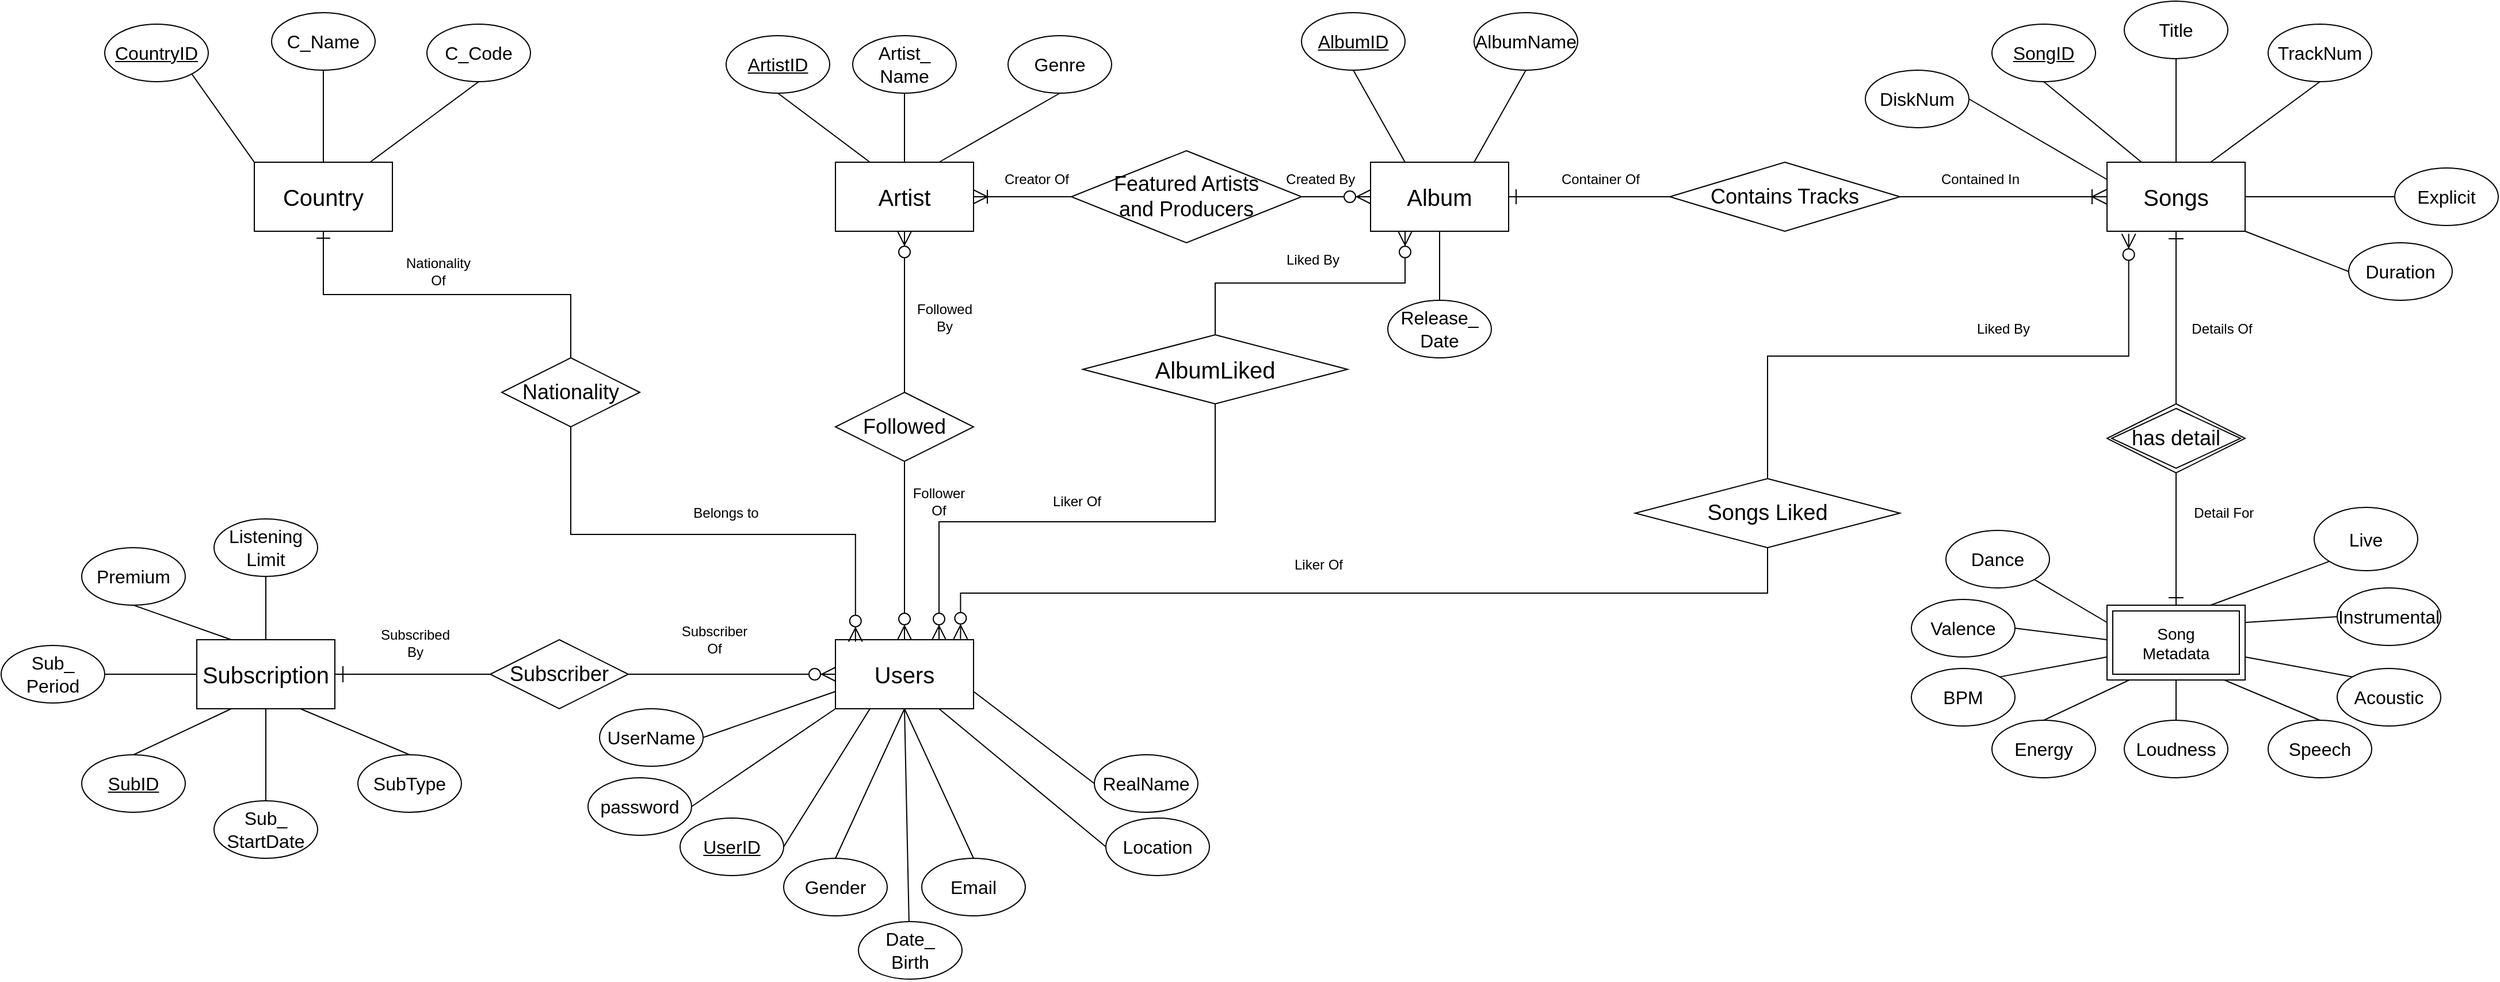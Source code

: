 <mxfile version="22.1.3" type="google" pages="3">
  <diagram id="R2lEEEUBdFMjLlhIrx00" name="ER다이어그램">
    <mxGraphModel grid="1" page="1" gridSize="10" guides="1" tooltips="1" connect="1" arrows="1" fold="1" pageScale="1" pageWidth="1654" pageHeight="1169" math="0" shadow="0" extFonts="Permanent Marker^https://fonts.googleapis.com/css?family=Permanent+Marker">
      <root>
        <mxCell id="0" />
        <mxCell id="1" parent="0" />
        <mxCell id="5j9Tdw26XCqUhP6ib2Jm-17" value="&lt;font style=&quot;font-size: 18px;&quot;&gt;Nationality&lt;/font&gt;" style="shape=rhombus;perimeter=rhombusPerimeter;whiteSpace=wrap;html=1;align=center;" vertex="1" parent="1">
          <mxGeometry x="485" y="330" width="120" height="60" as="geometry" />
        </mxCell>
        <mxCell id="I-lvZOV8MtSqsDIcfmFb-42" style="rounded=0;orthogonalLoop=1;jettySize=auto;html=1;exitX=0.5;exitY=1;exitDx=0;exitDy=0;entryX=0.5;entryY=1;entryDx=0;entryDy=0;strokeColor=default;endArrow=none;endFill=0;" edge="1" parent="1" source="I-lvZOV8MtSqsDIcfmFb-37" target="I-lvZOV8MtSqsDIcfmFb-28">
          <mxGeometry relative="1" as="geometry">
            <mxPoint x="730" y="635" as="sourcePoint" />
            <mxPoint x="810" y="635" as="targetPoint" />
          </mxGeometry>
        </mxCell>
        <mxCell id="I-lvZOV8MtSqsDIcfmFb-100" style="rounded=0;orthogonalLoop=1;jettySize=auto;html=1;exitX=0.5;exitY=0;exitDx=0;exitDy=0;entryX=0.5;entryY=1;entryDx=0;entryDy=0;endArrow=none;endFill=0;" edge="1" parent="1" source="I-lvZOV8MtSqsDIcfmFb-99" target="I-lvZOV8MtSqsDIcfmFb-94">
          <mxGeometry relative="1" as="geometry">
            <mxPoint x="1505" y="155" as="sourcePoint" />
            <mxPoint x="1410" y="185" as="targetPoint" />
          </mxGeometry>
        </mxCell>
        <mxCell id="I-lvZOV8MtSqsDIcfmFb-9" style="rounded=0;orthogonalLoop=1;jettySize=auto;html=1;exitX=0.5;exitY=1;exitDx=0;exitDy=0;endArrow=none;endFill=0;" edge="1" parent="1" source="I-lvZOV8MtSqsDIcfmFb-6" target="I-lvZOV8MtSqsDIcfmFb-4">
          <mxGeometry relative="1" as="geometry">
            <mxPoint x="265" y="130" as="sourcePoint" />
            <mxPoint x="350" y="160" as="targetPoint" />
          </mxGeometry>
        </mxCell>
        <mxCell id="I-lvZOV8MtSqsDIcfmFb-8" style="rounded=0;orthogonalLoop=1;jettySize=auto;html=1;exitX=0.5;exitY=0;exitDx=0;exitDy=0;endArrow=none;endFill=0;entryX=0.5;entryY=1;entryDx=0;entryDy=0;" edge="1" parent="1" source="I-lvZOV8MtSqsDIcfmFb-5" target="I-lvZOV8MtSqsDIcfmFb-4">
          <mxGeometry relative="1" as="geometry">
            <mxPoint x="355" y="110" as="sourcePoint" />
            <mxPoint x="370" y="210" as="targetPoint" />
          </mxGeometry>
        </mxCell>
        <mxCell id="I-lvZOV8MtSqsDIcfmFb-7" style="rounded=0;orthogonalLoop=1;jettySize=auto;html=1;exitX=0.5;exitY=0;exitDx=0;exitDy=0;entryX=0;entryY=0;entryDx=0;entryDy=0;endArrow=none;endFill=0;" edge="1" parent="1" source="I-lvZOV8MtSqsDIcfmFb-2" target="I-lvZOV8MtSqsDIcfmFb-4">
          <mxGeometry relative="1" as="geometry" />
        </mxCell>
        <mxCell id="I-lvZOV8MtSqsDIcfmFb-2" value="CountryID" style="ellipse;whiteSpace=wrap;html=1;fontSize=16;fontStyle=4" vertex="1" parent="1">
          <mxGeometry x="140" y="40" width="90" height="50" as="geometry" />
        </mxCell>
        <mxCell id="I-lvZOV8MtSqsDIcfmFb-4" value="&lt;font style=&quot;font-size: 20px;&quot;&gt;Country&lt;/font&gt;" style="rounded=0;whiteSpace=wrap;html=1;" vertex="1" parent="1">
          <mxGeometry x="270" y="160" width="120" height="60" as="geometry" />
        </mxCell>
        <mxCell id="I-lvZOV8MtSqsDIcfmFb-5" value="C_Name" style="ellipse;whiteSpace=wrap;html=1;fontSize=16;" vertex="1" parent="1">
          <mxGeometry x="285" y="30" width="90" height="50" as="geometry" />
        </mxCell>
        <mxCell id="I-lvZOV8MtSqsDIcfmFb-6" value="C_Code" style="ellipse;whiteSpace=wrap;html=1;fontSize=16;" vertex="1" parent="1">
          <mxGeometry x="420" y="40" width="90" height="50" as="geometry" />
        </mxCell>
        <mxCell id="I-lvZOV8MtSqsDIcfmFb-10" value="&lt;font style=&quot;font-size: 20px;&quot;&gt;Subscription&lt;/font&gt;" style="rounded=0;whiteSpace=wrap;html=1;" vertex="1" parent="1">
          <mxGeometry x="220" y="575" width="120" height="60" as="geometry" />
        </mxCell>
        <mxCell id="I-lvZOV8MtSqsDIcfmFb-12" style="rounded=0;orthogonalLoop=1;jettySize=auto;html=1;exitX=0.5;exitY=0;exitDx=0;exitDy=0;entryX=0.25;entryY=1;entryDx=0;entryDy=0;strokeColor=default;endArrow=none;endFill=0;" edge="1" parent="1" source="I-lvZOV8MtSqsDIcfmFb-11" target="I-lvZOV8MtSqsDIcfmFb-10">
          <mxGeometry relative="1" as="geometry" />
        </mxCell>
        <mxCell id="I-lvZOV8MtSqsDIcfmFb-11" value="SubID" style="ellipse;whiteSpace=wrap;html=1;fontSize=16;fontStyle=4" vertex="1" parent="1">
          <mxGeometry x="120" y="675" width="90" height="50" as="geometry" />
        </mxCell>
        <mxCell id="I-lvZOV8MtSqsDIcfmFb-18" style="rounded=0;orthogonalLoop=1;jettySize=auto;html=1;exitX=0.5;exitY=0;exitDx=0;exitDy=0;entryX=0.75;entryY=1;entryDx=0;entryDy=0;strokeColor=default;endArrow=none;endFill=0;" edge="1" parent="1" source="I-lvZOV8MtSqsDIcfmFb-19" target="I-lvZOV8MtSqsDIcfmFb-10">
          <mxGeometry relative="1" as="geometry">
            <mxPoint x="405" y="675" as="sourcePoint" />
            <mxPoint x="260" y="645" as="targetPoint" />
          </mxGeometry>
        </mxCell>
        <mxCell id="I-lvZOV8MtSqsDIcfmFb-19" value="SubType" style="ellipse;whiteSpace=wrap;html=1;fontSize=16;" vertex="1" parent="1">
          <mxGeometry x="360" y="675" width="90" height="50" as="geometry" />
        </mxCell>
        <mxCell id="I-lvZOV8MtSqsDIcfmFb-20" value="Premium" style="ellipse;whiteSpace=wrap;html=1;fontSize=16;" vertex="1" parent="1">
          <mxGeometry x="120" y="495" width="90" height="50" as="geometry" />
        </mxCell>
        <mxCell id="I-lvZOV8MtSqsDIcfmFb-21" value="Listening&lt;br&gt;Limit" style="ellipse;whiteSpace=wrap;html=1;fontSize=16;" vertex="1" parent="1">
          <mxGeometry x="235" y="470" width="90" height="50" as="geometry" />
        </mxCell>
        <mxCell id="I-lvZOV8MtSqsDIcfmFb-22" value="Sub_&lt;br&gt;StartDate" style="ellipse;whiteSpace=wrap;html=1;fontSize=16;" vertex="1" parent="1">
          <mxGeometry x="235" y="715" width="90" height="50" as="geometry" />
        </mxCell>
        <mxCell id="I-lvZOV8MtSqsDIcfmFb-23" value="Sub_&lt;br&gt;Period" style="ellipse;whiteSpace=wrap;html=1;fontSize=16;" vertex="1" parent="1">
          <mxGeometry x="50" y="580" width="90" height="50" as="geometry" />
        </mxCell>
        <mxCell id="I-lvZOV8MtSqsDIcfmFb-24" style="rounded=0;orthogonalLoop=1;jettySize=auto;html=1;exitX=1;exitY=0.5;exitDx=0;exitDy=0;entryX=0;entryY=0.5;entryDx=0;entryDy=0;strokeColor=default;endArrow=none;endFill=0;" edge="1" parent="1" source="I-lvZOV8MtSqsDIcfmFb-23" target="I-lvZOV8MtSqsDIcfmFb-10">
          <mxGeometry relative="1" as="geometry">
            <mxPoint x="135" y="655" as="sourcePoint" />
            <mxPoint x="220" y="615" as="targetPoint" />
          </mxGeometry>
        </mxCell>
        <mxCell id="I-lvZOV8MtSqsDIcfmFb-25" style="rounded=0;orthogonalLoop=1;jettySize=auto;html=1;exitX=0.5;exitY=1;exitDx=0;exitDy=0;entryX=0.25;entryY=0;entryDx=0;entryDy=0;strokeColor=default;endArrow=none;endFill=0;" edge="1" parent="1" source="I-lvZOV8MtSqsDIcfmFb-20" target="I-lvZOV8MtSqsDIcfmFb-10">
          <mxGeometry relative="1" as="geometry">
            <mxPoint x="150" y="615" as="sourcePoint" />
            <mxPoint x="230" y="615" as="targetPoint" />
          </mxGeometry>
        </mxCell>
        <mxCell id="I-lvZOV8MtSqsDIcfmFb-26" style="rounded=0;orthogonalLoop=1;jettySize=auto;html=1;exitX=0.5;exitY=1;exitDx=0;exitDy=0;entryX=0.5;entryY=0;entryDx=0;entryDy=0;strokeColor=default;endArrow=none;endFill=0;" edge="1" parent="1" source="I-lvZOV8MtSqsDIcfmFb-21" target="I-lvZOV8MtSqsDIcfmFb-10">
          <mxGeometry relative="1" as="geometry">
            <mxPoint x="160" y="625" as="sourcePoint" />
            <mxPoint x="240" y="625" as="targetPoint" />
          </mxGeometry>
        </mxCell>
        <mxCell id="I-lvZOV8MtSqsDIcfmFb-27" style="rounded=0;orthogonalLoop=1;jettySize=auto;html=1;exitX=0.5;exitY=0;exitDx=0;exitDy=0;entryX=0.5;entryY=1;entryDx=0;entryDy=0;strokeColor=default;endArrow=none;endFill=0;" edge="1" parent="1" source="I-lvZOV8MtSqsDIcfmFb-22" target="I-lvZOV8MtSqsDIcfmFb-10">
          <mxGeometry relative="1" as="geometry">
            <mxPoint x="450" y="590" as="sourcePoint" />
            <mxPoint x="250" y="635" as="targetPoint" />
          </mxGeometry>
        </mxCell>
        <mxCell id="I-lvZOV8MtSqsDIcfmFb-28" value="&lt;font style=&quot;font-size: 20px;&quot;&gt;Users&lt;/font&gt;" style="rounded=0;whiteSpace=wrap;html=1;" vertex="1" parent="1">
          <mxGeometry x="775" y="575" width="120" height="60" as="geometry" />
        </mxCell>
        <mxCell id="I-lvZOV8MtSqsDIcfmFb-29" style="rounded=0;orthogonalLoop=1;jettySize=auto;html=1;exitX=1;exitY=0.5;exitDx=0;exitDy=0;entryX=0.25;entryY=1;entryDx=0;entryDy=0;strokeColor=default;endArrow=none;endFill=0;" edge="1" parent="1" source="I-lvZOV8MtSqsDIcfmFb-30" target="I-lvZOV8MtSqsDIcfmFb-28">
          <mxGeometry relative="1" as="geometry" />
        </mxCell>
        <mxCell id="I-lvZOV8MtSqsDIcfmFb-30" value="UserID" style="ellipse;whiteSpace=wrap;html=1;fontSize=16;fontStyle=4" vertex="1" parent="1">
          <mxGeometry x="640" y="730" width="90" height="50" as="geometry" />
        </mxCell>
        <mxCell id="I-lvZOV8MtSqsDIcfmFb-35" value="UserName" style="ellipse;whiteSpace=wrap;html=1;fontSize=16;" vertex="1" parent="1">
          <mxGeometry x="570" y="635" width="90" height="50" as="geometry" />
        </mxCell>
        <mxCell id="I-lvZOV8MtSqsDIcfmFb-36" value="RealName" style="ellipse;whiteSpace=wrap;html=1;fontSize=16;" vertex="1" parent="1">
          <mxGeometry x="1000" y="675" width="90" height="50" as="geometry" />
        </mxCell>
        <mxCell id="I-lvZOV8MtSqsDIcfmFb-37" value="Date_&lt;br&gt;Birth" style="ellipse;whiteSpace=wrap;html=1;fontSize=16;" vertex="1" parent="1">
          <mxGeometry x="795" y="820" width="90" height="50" as="geometry" />
        </mxCell>
        <mxCell id="I-lvZOV8MtSqsDIcfmFb-38" value="Gender" style="ellipse;whiteSpace=wrap;html=1;fontSize=16;" vertex="1" parent="1">
          <mxGeometry x="730" y="765" width="90" height="50" as="geometry" />
        </mxCell>
        <mxCell id="I-lvZOV8MtSqsDIcfmFb-39" style="rounded=0;orthogonalLoop=1;jettySize=auto;html=1;exitX=0.5;exitY=0;exitDx=0;exitDy=0;strokeColor=default;endArrow=none;endFill=0;entryX=0.5;entryY=1;entryDx=0;entryDy=0;" edge="1" parent="1" source="I-lvZOV8MtSqsDIcfmFb-38" target="I-lvZOV8MtSqsDIcfmFb-28">
          <mxGeometry relative="1" as="geometry">
            <mxPoint x="695" y="655" as="sourcePoint" />
            <mxPoint x="840" y="655" as="targetPoint" />
          </mxGeometry>
        </mxCell>
        <mxCell id="I-lvZOV8MtSqsDIcfmFb-40" style="rounded=0;orthogonalLoop=1;jettySize=auto;html=1;exitX=1;exitY=0.5;exitDx=0;exitDy=0;entryX=0;entryY=0.75;entryDx=0;entryDy=0;strokeColor=default;endArrow=none;endFill=0;" edge="1" parent="1" source="I-lvZOV8MtSqsDIcfmFb-35" target="I-lvZOV8MtSqsDIcfmFb-28">
          <mxGeometry relative="1" as="geometry">
            <mxPoint x="710" y="615" as="sourcePoint" />
            <mxPoint x="790" y="615" as="targetPoint" />
          </mxGeometry>
        </mxCell>
        <mxCell id="I-lvZOV8MtSqsDIcfmFb-41" style="rounded=0;orthogonalLoop=1;jettySize=auto;html=1;exitX=0;exitY=0.5;exitDx=0;exitDy=0;strokeColor=default;endArrow=none;endFill=0;entryX=1;entryY=0.75;entryDx=0;entryDy=0;" edge="1" parent="1" source="I-lvZOV8MtSqsDIcfmFb-36" target="I-lvZOV8MtSqsDIcfmFb-28">
          <mxGeometry relative="1" as="geometry">
            <mxPoint x="720" y="625" as="sourcePoint" />
            <mxPoint x="900" y="620" as="targetPoint" />
          </mxGeometry>
        </mxCell>
        <mxCell id="I-lvZOV8MtSqsDIcfmFb-58" value="Email" style="ellipse;whiteSpace=wrap;html=1;fontSize=16;" vertex="1" parent="1">
          <mxGeometry x="850" y="765" width="90" height="50" as="geometry" />
        </mxCell>
        <mxCell id="I-lvZOV8MtSqsDIcfmFb-59" style="rounded=0;orthogonalLoop=1;jettySize=auto;html=1;exitX=0.5;exitY=0;exitDx=0;exitDy=0;strokeColor=default;endArrow=none;endFill=0;entryX=0.5;entryY=1;entryDx=0;entryDy=0;" edge="1" parent="1" source="I-lvZOV8MtSqsDIcfmFb-58" target="I-lvZOV8MtSqsDIcfmFb-28">
          <mxGeometry relative="1" as="geometry">
            <mxPoint x="975" y="555" as="sourcePoint" />
            <mxPoint x="850" y="660" as="targetPoint" />
          </mxGeometry>
        </mxCell>
        <mxCell id="I-lvZOV8MtSqsDIcfmFb-83" style="rounded=0;orthogonalLoop=1;jettySize=auto;html=1;exitX=0.5;exitY=1;exitDx=0;exitDy=0;entryX=0.25;entryY=0;entryDx=0;entryDy=0;endArrow=none;endFill=0;" edge="1" parent="1" source="I-lvZOV8MtSqsDIcfmFb-84" target="I-lvZOV8MtSqsDIcfmFb-85">
          <mxGeometry relative="1" as="geometry" />
        </mxCell>
        <mxCell id="I-lvZOV8MtSqsDIcfmFb-84" value="ArtistID" style="ellipse;whiteSpace=wrap;html=1;fontSize=16;fontStyle=4" vertex="1" parent="1">
          <mxGeometry x="680" y="50" width="90" height="50" as="geometry" />
        </mxCell>
        <mxCell id="I-lvZOV8MtSqsDIcfmFb-85" value="&lt;font style=&quot;font-size: 20px;&quot;&gt;Artist&lt;/font&gt;" style="rounded=0;whiteSpace=wrap;html=1;" vertex="1" parent="1">
          <mxGeometry x="775" y="160" width="120" height="60" as="geometry" />
        </mxCell>
        <mxCell id="I-lvZOV8MtSqsDIcfmFb-90" value="Artist_&lt;br&gt;Name" style="ellipse;whiteSpace=wrap;html=1;fontSize=16;" vertex="1" parent="1">
          <mxGeometry x="790" y="50" width="90" height="50" as="geometry" />
        </mxCell>
        <mxCell id="I-lvZOV8MtSqsDIcfmFb-91" style="rounded=0;orthogonalLoop=1;jettySize=auto;html=1;exitX=0.5;exitY=1;exitDx=0;exitDy=0;entryX=0.5;entryY=0;entryDx=0;entryDy=0;endArrow=none;endFill=0;" edge="1" parent="1" source="I-lvZOV8MtSqsDIcfmFb-90" target="I-lvZOV8MtSqsDIcfmFb-85">
          <mxGeometry relative="1" as="geometry">
            <mxPoint x="1115" y="160" as="sourcePoint" />
            <mxPoint x="1020" y="190" as="targetPoint" />
          </mxGeometry>
        </mxCell>
        <mxCell id="I-lvZOV8MtSqsDIcfmFb-92" style="rounded=0;orthogonalLoop=1;jettySize=auto;html=1;exitX=0.5;exitY=1;exitDx=0;exitDy=0;entryX=0.25;entryY=0;entryDx=0;entryDy=0;endArrow=none;endFill=0;" edge="1" parent="1" source="I-lvZOV8MtSqsDIcfmFb-93" target="I-lvZOV8MtSqsDIcfmFb-94">
          <mxGeometry relative="1" as="geometry" />
        </mxCell>
        <mxCell id="I-lvZOV8MtSqsDIcfmFb-93" value="AlbumID" style="ellipse;whiteSpace=wrap;html=1;fontSize=16;fontStyle=4" vertex="1" parent="1">
          <mxGeometry x="1180" y="30" width="90" height="50" as="geometry" />
        </mxCell>
        <mxCell id="I-lvZOV8MtSqsDIcfmFb-94" value="&lt;font style=&quot;font-size: 20px;&quot;&gt;Album&lt;/font&gt;" style="rounded=0;whiteSpace=wrap;html=1;" vertex="1" parent="1">
          <mxGeometry x="1240" y="160" width="120" height="60" as="geometry" />
        </mxCell>
        <mxCell id="I-lvZOV8MtSqsDIcfmFb-96" value="AlbumName" style="ellipse;whiteSpace=wrap;html=1;fontSize=16;fontStyle=0" vertex="1" parent="1">
          <mxGeometry x="1330" y="30" width="90" height="50" as="geometry" />
        </mxCell>
        <mxCell id="I-lvZOV8MtSqsDIcfmFb-98" style="rounded=0;orthogonalLoop=1;jettySize=auto;html=1;exitX=0.5;exitY=1;exitDx=0;exitDy=0;entryX=0.75;entryY=0;entryDx=0;entryDy=0;endArrow=none;endFill=0;" edge="1" parent="1" source="I-lvZOV8MtSqsDIcfmFb-96" target="I-lvZOV8MtSqsDIcfmFb-94">
          <mxGeometry relative="1" as="geometry">
            <mxPoint x="1275" y="165" as="sourcePoint" />
            <mxPoint x="1360" y="195" as="targetPoint" />
          </mxGeometry>
        </mxCell>
        <mxCell id="I-lvZOV8MtSqsDIcfmFb-99" value="Release_&lt;br&gt;Date" style="ellipse;whiteSpace=wrap;html=1;fontSize=16;" vertex="1" parent="1">
          <mxGeometry x="1255" y="280" width="90" height="50" as="geometry" />
        </mxCell>
        <mxCell id="I-lvZOV8MtSqsDIcfmFb-110" value="&lt;font style=&quot;font-size: 20px;&quot;&gt;Songs&lt;/font&gt;" style="rounded=0;whiteSpace=wrap;html=1;" vertex="1" parent="1">
          <mxGeometry x="1880" y="160" width="120" height="60" as="geometry" />
        </mxCell>
        <mxCell id="I-lvZOV8MtSqsDIcfmFb-117" value="&lt;u&gt;SongID&lt;/u&gt;" style="ellipse;whiteSpace=wrap;html=1;fontSize=16;" vertex="1" parent="1">
          <mxGeometry x="1780" y="40" width="90" height="50" as="geometry" />
        </mxCell>
        <mxCell id="I-lvZOV8MtSqsDIcfmFb-118" value="Title" style="ellipse;whiteSpace=wrap;html=1;fontSize=16;" vertex="1" parent="1">
          <mxGeometry x="1895" y="20" width="90" height="50" as="geometry" />
        </mxCell>
        <mxCell id="I-lvZOV8MtSqsDIcfmFb-119" value="TrackNum" style="ellipse;whiteSpace=wrap;html=1;fontSize=16;" vertex="1" parent="1">
          <mxGeometry x="2020" y="40" width="90" height="50" as="geometry" />
        </mxCell>
        <mxCell id="I-lvZOV8MtSqsDIcfmFb-120" value="DiskNum" style="ellipse;whiteSpace=wrap;html=1;fontSize=16;" vertex="1" parent="1">
          <mxGeometry x="1670" y="80" width="90" height="50" as="geometry" />
        </mxCell>
        <mxCell id="I-lvZOV8MtSqsDIcfmFb-121" style="rounded=0;orthogonalLoop=1;jettySize=auto;html=1;exitX=1;exitY=0.5;exitDx=0;exitDy=0;entryX=0;entryY=0.25;entryDx=0;entryDy=0;strokeColor=default;endArrow=none;endFill=0;" edge="1" parent="1" source="I-lvZOV8MtSqsDIcfmFb-120" target="I-lvZOV8MtSqsDIcfmFb-110">
          <mxGeometry relative="1" as="geometry">
            <mxPoint x="1795" y="250" as="sourcePoint" />
            <mxPoint x="1880" y="210" as="targetPoint" />
          </mxGeometry>
        </mxCell>
        <mxCell id="I-lvZOV8MtSqsDIcfmFb-122" style="rounded=0;orthogonalLoop=1;jettySize=auto;html=1;exitX=0.5;exitY=1;exitDx=0;exitDy=0;entryX=0.25;entryY=0;entryDx=0;entryDy=0;strokeColor=default;endArrow=none;endFill=0;" edge="1" parent="1" source="I-lvZOV8MtSqsDIcfmFb-117" target="I-lvZOV8MtSqsDIcfmFb-110">
          <mxGeometry relative="1" as="geometry">
            <mxPoint x="1810" y="210" as="sourcePoint" />
            <mxPoint x="1890" y="210" as="targetPoint" />
          </mxGeometry>
        </mxCell>
        <mxCell id="I-lvZOV8MtSqsDIcfmFb-123" style="rounded=0;orthogonalLoop=1;jettySize=auto;html=1;exitX=0.5;exitY=1;exitDx=0;exitDy=0;entryX=0.5;entryY=0;entryDx=0;entryDy=0;strokeColor=default;endArrow=none;endFill=0;" edge="1" parent="1" source="I-lvZOV8MtSqsDIcfmFb-118" target="I-lvZOV8MtSqsDIcfmFb-110">
          <mxGeometry relative="1" as="geometry">
            <mxPoint x="1820" y="220" as="sourcePoint" />
            <mxPoint x="1900" y="220" as="targetPoint" />
          </mxGeometry>
        </mxCell>
        <mxCell id="I-lvZOV8MtSqsDIcfmFb-124" style="rounded=0;orthogonalLoop=1;jettySize=auto;html=1;exitX=0.5;exitY=1;exitDx=0;exitDy=0;entryX=0.75;entryY=0;entryDx=0;entryDy=0;strokeColor=default;endArrow=none;endFill=0;" edge="1" parent="1" source="I-lvZOV8MtSqsDIcfmFb-119" target="I-lvZOV8MtSqsDIcfmFb-110">
          <mxGeometry relative="1" as="geometry">
            <mxPoint x="1830" y="230" as="sourcePoint" />
            <mxPoint x="1910" y="230" as="targetPoint" />
          </mxGeometry>
        </mxCell>
        <mxCell id="I-lvZOV8MtSqsDIcfmFb-127" value="Explicit" style="ellipse;whiteSpace=wrap;html=1;fontSize=16;" vertex="1" parent="1">
          <mxGeometry x="2130" y="165" width="90" height="50" as="geometry" />
        </mxCell>
        <mxCell id="I-lvZOV8MtSqsDIcfmFb-128" style="rounded=0;orthogonalLoop=1;jettySize=auto;html=1;exitX=0;exitY=0.5;exitDx=0;exitDy=0;entryX=1;entryY=0.5;entryDx=0;entryDy=0;strokeColor=default;endArrow=none;endFill=0;" edge="1" parent="1" source="I-lvZOV8MtSqsDIcfmFb-127" target="I-lvZOV8MtSqsDIcfmFb-110">
          <mxGeometry relative="1" as="geometry">
            <mxPoint x="2090" y="185" as="sourcePoint" />
            <mxPoint x="2010" y="210" as="targetPoint" />
          </mxGeometry>
        </mxCell>
        <mxCell id="I-lvZOV8MtSqsDIcfmFb-130" style="rounded=0;orthogonalLoop=1;jettySize=auto;html=1;exitX=0.5;exitY=0;exitDx=0;exitDy=0;entryX=0.25;entryY=1;entryDx=0;entryDy=0;strokeColor=default;endArrow=none;endFill=0;" edge="1" parent="1" source="I-lvZOV8MtSqsDIcfmFb-131">
          <mxGeometry relative="1" as="geometry">
            <mxPoint x="1910" y="605" as="targetPoint" />
          </mxGeometry>
        </mxCell>
        <mxCell id="I-lvZOV8MtSqsDIcfmFb-131" value="Energy" style="ellipse;whiteSpace=wrap;html=1;fontSize=16;fontStyle=0" vertex="1" parent="1">
          <mxGeometry x="1780" y="645" width="90" height="50" as="geometry" />
        </mxCell>
        <mxCell id="I-lvZOV8MtSqsDIcfmFb-132" value="Loudness" style="ellipse;whiteSpace=wrap;html=1;fontSize=16;fontStyle=0" vertex="1" parent="1">
          <mxGeometry x="1895" y="645" width="90" height="50" as="geometry" />
        </mxCell>
        <mxCell id="I-lvZOV8MtSqsDIcfmFb-133" style="rounded=0;orthogonalLoop=1;jettySize=auto;html=1;exitX=0.5;exitY=0;exitDx=0;exitDy=0;entryX=0.5;entryY=1;entryDx=0;entryDy=0;strokeColor=default;endArrow=none;endFill=0;" edge="1" parent="1" source="I-lvZOV8MtSqsDIcfmFb-132">
          <mxGeometry relative="1" as="geometry">
            <mxPoint x="1835" y="655" as="sourcePoint" />
            <mxPoint x="1940" y="605" as="targetPoint" />
          </mxGeometry>
        </mxCell>
        <mxCell id="I-lvZOV8MtSqsDIcfmFb-134" style="rounded=0;orthogonalLoop=1;jettySize=auto;html=1;exitX=0.5;exitY=0;exitDx=0;exitDy=0;entryX=0.75;entryY=1;entryDx=0;entryDy=0;strokeColor=default;endArrow=none;endFill=0;" edge="1" parent="1" source="I-lvZOV8MtSqsDIcfmFb-135">
          <mxGeometry relative="1" as="geometry">
            <mxPoint x="2065" y="645" as="sourcePoint" />
            <mxPoint x="1970" y="605" as="targetPoint" />
          </mxGeometry>
        </mxCell>
        <mxCell id="I-lvZOV8MtSqsDIcfmFb-135" value="Speech" style="ellipse;whiteSpace=wrap;html=1;fontSize=16;fontStyle=0" vertex="1" parent="1">
          <mxGeometry x="2020" y="645" width="90" height="50" as="geometry" />
        </mxCell>
        <mxCell id="I-lvZOV8MtSqsDIcfmFb-138" value="Live" style="ellipse;whiteSpace=wrap;html=1;fontSize=16;" vertex="1" parent="1">
          <mxGeometry x="2060" y="460" width="90" height="55" as="geometry" />
        </mxCell>
        <mxCell id="I-lvZOV8MtSqsDIcfmFb-139" value="Dance" style="ellipse;whiteSpace=wrap;html=1;fontSize=16;" vertex="1" parent="1">
          <mxGeometry x="1740" y="480" width="90" height="50" as="geometry" />
        </mxCell>
        <mxCell id="I-lvZOV8MtSqsDIcfmFb-140" style="rounded=0;orthogonalLoop=1;jettySize=auto;html=1;exitX=1;exitY=1;exitDx=0;exitDy=0;entryX=0;entryY=0.25;entryDx=0;entryDy=0;strokeColor=default;endArrow=none;endFill=0;" edge="1" parent="1" source="I-lvZOV8MtSqsDIcfmFb-139">
          <mxGeometry relative="1" as="geometry">
            <mxPoint x="1795" y="625" as="sourcePoint" />
            <mxPoint x="1880" y="560" as="targetPoint" />
          </mxGeometry>
        </mxCell>
        <mxCell id="I-lvZOV8MtSqsDIcfmFb-143" style="rounded=0;orthogonalLoop=1;jettySize=auto;html=1;exitX=0;exitY=1;exitDx=0;exitDy=0;entryX=0.75;entryY=0;entryDx=0;entryDy=0;strokeColor=default;endArrow=none;endFill=0;" edge="1" parent="1" source="I-lvZOV8MtSqsDIcfmFb-138">
          <mxGeometry relative="1" as="geometry">
            <mxPoint x="1830" y="605" as="sourcePoint" />
            <mxPoint x="1970" y="545" as="targetPoint" />
          </mxGeometry>
        </mxCell>
        <mxCell id="I-lvZOV8MtSqsDIcfmFb-144" value="Instrumental" style="ellipse;whiteSpace=wrap;html=1;fontSize=16;" vertex="1" parent="1">
          <mxGeometry x="2080" y="530" width="90" height="50" as="geometry" />
        </mxCell>
        <mxCell id="I-lvZOV8MtSqsDIcfmFb-145" style="rounded=0;orthogonalLoop=1;jettySize=auto;html=1;exitX=0;exitY=0.5;exitDx=0;exitDy=0;entryX=1;entryY=0.25;entryDx=0;entryDy=0;strokeColor=default;endArrow=none;endFill=0;" edge="1" parent="1" source="I-lvZOV8MtSqsDIcfmFb-144">
          <mxGeometry relative="1" as="geometry">
            <mxPoint x="2075" y="525" as="sourcePoint" />
            <mxPoint x="2000" y="560" as="targetPoint" />
          </mxGeometry>
        </mxCell>
        <mxCell id="I-lvZOV8MtSqsDIcfmFb-146" value="Acoustic" style="ellipse;whiteSpace=wrap;html=1;fontSize=16;" vertex="1" parent="1">
          <mxGeometry x="2080" y="600" width="90" height="50" as="geometry" />
        </mxCell>
        <mxCell id="I-lvZOV8MtSqsDIcfmFb-147" style="rounded=0;orthogonalLoop=1;jettySize=auto;html=1;exitX=0;exitY=0;exitDx=0;exitDy=0;entryX=1;entryY=0.75;entryDx=0;entryDy=0;strokeColor=default;endArrow=none;endFill=0;" edge="1" parent="1" source="I-lvZOV8MtSqsDIcfmFb-146">
          <mxGeometry relative="1" as="geometry">
            <mxPoint x="2090" y="560" as="sourcePoint" />
            <mxPoint x="2000" y="590" as="targetPoint" />
          </mxGeometry>
        </mxCell>
        <mxCell id="I-lvZOV8MtSqsDIcfmFb-148" value="Location" style="ellipse;whiteSpace=wrap;html=1;fontSize=16;" vertex="1" parent="1">
          <mxGeometry x="1010" y="730" width="90" height="50" as="geometry" />
        </mxCell>
        <mxCell id="I-lvZOV8MtSqsDIcfmFb-150" style="rounded=0;orthogonalLoop=1;jettySize=auto;html=1;exitX=0;exitY=0.5;exitDx=0;exitDy=0;entryX=0.75;entryY=1;entryDx=0;entryDy=0;strokeColor=default;endArrow=none;endFill=0;" edge="1" parent="1" source="I-lvZOV8MtSqsDIcfmFb-148" target="I-lvZOV8MtSqsDIcfmFb-28">
          <mxGeometry relative="1" as="geometry">
            <mxPoint x="990" y="595" as="sourcePoint" />
            <mxPoint x="910" y="600" as="targetPoint" />
          </mxGeometry>
        </mxCell>
        <mxCell id="I-lvZOV8MtSqsDIcfmFb-153" value="Valence" style="ellipse;whiteSpace=wrap;html=1;fontSize=16;" vertex="1" parent="1">
          <mxGeometry x="1710" y="540" width="90" height="50" as="geometry" />
        </mxCell>
        <mxCell id="I-lvZOV8MtSqsDIcfmFb-154" style="rounded=0;orthogonalLoop=1;jettySize=auto;html=1;exitX=1;exitY=0.5;exitDx=0;exitDy=0;entryX=0;entryY=0.5;entryDx=0;entryDy=0;strokeColor=default;endArrow=none;endFill=0;" edge="1" parent="1" source="I-lvZOV8MtSqsDIcfmFb-153">
          <mxGeometry relative="1" as="geometry">
            <mxPoint x="1810" y="545" as="sourcePoint" />
            <mxPoint x="1880" y="575" as="targetPoint" />
          </mxGeometry>
        </mxCell>
        <mxCell id="I-lvZOV8MtSqsDIcfmFb-155" value="BPM" style="ellipse;whiteSpace=wrap;html=1;fontSize=16;" vertex="1" parent="1">
          <mxGeometry x="1710" y="600" width="90" height="50" as="geometry" />
        </mxCell>
        <mxCell id="I-lvZOV8MtSqsDIcfmFb-156" style="rounded=0;orthogonalLoop=1;jettySize=auto;html=1;exitX=1;exitY=0;exitDx=0;exitDy=0;entryX=0;entryY=0.75;entryDx=0;entryDy=0;strokeColor=default;endArrow=none;endFill=0;" edge="1" parent="1" source="I-lvZOV8MtSqsDIcfmFb-155">
          <mxGeometry relative="1" as="geometry">
            <mxPoint x="1810" y="585" as="sourcePoint" />
            <mxPoint x="1880" y="590" as="targetPoint" />
          </mxGeometry>
        </mxCell>
        <mxCell id="5j9Tdw26XCqUhP6ib2Jm-15" value="&lt;font style=&quot;font-size: 18px;&quot;&gt;Subscriber&lt;/font&gt;" style="shape=rhombus;perimeter=rhombusPerimeter;whiteSpace=wrap;html=1;align=center;" vertex="1" parent="1">
          <mxGeometry x="475" y="575" width="120" height="60" as="geometry" />
        </mxCell>
        <mxCell id="5j9Tdw26XCqUhP6ib2Jm-22" value="&lt;font style=&quot;font-size: 18px;&quot;&gt;Contains Tracks&lt;/font&gt;" style="shape=rhombus;perimeter=rhombusPerimeter;whiteSpace=wrap;html=1;align=center;" vertex="1" parent="1">
          <mxGeometry x="1500" y="160" width="200" height="60" as="geometry" />
        </mxCell>
        <mxCell id="5j9Tdw26XCqUhP6ib2Jm-23" value="&lt;font style=&quot;font-size: 18px;&quot;&gt;Featured Artists &lt;br&gt;and Producers&lt;/font&gt;" style="shape=rhombus;perimeter=rhombusPerimeter;whiteSpace=wrap;html=1;align=center;" vertex="1" parent="1">
          <mxGeometry x="980" y="150" width="200" height="80" as="geometry" />
        </mxCell>
        <mxCell id="5j9Tdw26XCqUhP6ib2Jm-25" value="&lt;font style=&quot;font-size: 18px;&quot;&gt;Followed&lt;/font&gt;" style="shape=rhombus;perimeter=rhombusPerimeter;whiteSpace=wrap;html=1;align=center;" vertex="1" parent="1">
          <mxGeometry x="775" y="360" width="120" height="60" as="geometry" />
        </mxCell>
        <mxCell id="5j9Tdw26XCqUhP6ib2Jm-30" value="" style="edgeStyle=elbowEdgeStyle;fontSize=12;html=1;endArrow=ERzeroToMany;endFill=1;rounded=0;movable=1;resizable=1;rotatable=1;deletable=1;editable=1;locked=0;connectable=1;elbow=vertical;entryX=0.5;entryY=1;entryDx=0;entryDy=0;exitX=0.5;exitY=0;exitDx=0;exitDy=0;endSize=10;" edge="1" parent="1" source="5j9Tdw26XCqUhP6ib2Jm-25" target="I-lvZOV8MtSqsDIcfmFb-85">
          <mxGeometry width="100" height="100" relative="1" as="geometry">
            <mxPoint x="680" y="400" as="sourcePoint" />
            <mxPoint x="750" y="270" as="targetPoint" />
          </mxGeometry>
        </mxCell>
        <mxCell id="5j9Tdw26XCqUhP6ib2Jm-33" value="" style="edgeStyle=elbowEdgeStyle;fontSize=12;html=1;endArrow=ERzeroToMany;endFill=1;rounded=0;movable=1;resizable=1;rotatable=1;deletable=1;editable=1;locked=0;connectable=1;elbow=vertical;exitX=0.5;exitY=1;exitDx=0;exitDy=0;endSize=10;entryX=0.5;entryY=0;entryDx=0;entryDy=0;" edge="1" parent="1" source="5j9Tdw26XCqUhP6ib2Jm-25" target="I-lvZOV8MtSqsDIcfmFb-28">
          <mxGeometry width="100" height="100" relative="1" as="geometry">
            <mxPoint x="910" y="375" as="sourcePoint" />
            <mxPoint x="835" y="570" as="targetPoint" />
          </mxGeometry>
        </mxCell>
        <mxCell id="5j9Tdw26XCqUhP6ib2Jm-37" value="" style="edgeStyle=entityRelationEdgeStyle;fontSize=12;html=1;endArrow=ERzeroToMany;endFill=1;rounded=0;elbow=vertical;exitX=1;exitY=0.5;exitDx=0;exitDy=0;endSize=10;entryX=0;entryY=0.5;entryDx=0;entryDy=0;" edge="1" parent="1" source="5j9Tdw26XCqUhP6ib2Jm-15" target="I-lvZOV8MtSqsDIcfmFb-28">
          <mxGeometry width="100" height="100" relative="1" as="geometry">
            <mxPoint x="1150" y="615" as="sourcePoint" />
            <mxPoint x="710" y="560" as="targetPoint" />
          </mxGeometry>
        </mxCell>
        <mxCell id="5j9Tdw26XCqUhP6ib2Jm-38" value="" style="edgeStyle=entityRelationEdgeStyle;fontSize=12;html=1;endArrow=ERone;endFill=1;rounded=0;elbow=vertical;entryX=1;entryY=0.5;entryDx=0;entryDy=0;exitX=0;exitY=0.5;exitDx=0;exitDy=0;endSize=12;" edge="1" parent="1" source="5j9Tdw26XCqUhP6ib2Jm-15" target="I-lvZOV8MtSqsDIcfmFb-10">
          <mxGeometry width="100" height="100" relative="1" as="geometry">
            <mxPoint x="525" y="840" as="sourcePoint" />
            <mxPoint x="420" y="840" as="targetPoint" />
            <Array as="points">
              <mxPoint x="750" y="795" />
              <mxPoint x="540" y="905" />
              <mxPoint x="530" y="845" />
            </Array>
          </mxGeometry>
        </mxCell>
        <mxCell id="5j9Tdw26XCqUhP6ib2Jm-40" value="" style="edgeStyle=elbowEdgeStyle;fontSize=12;html=1;endArrow=ERzeroToMany;endFill=1;rounded=0;movable=1;resizable=1;rotatable=1;deletable=1;editable=1;locked=0;connectable=1;elbow=vertical;exitX=0.5;exitY=1;exitDx=0;exitDy=0;endSize=10;entryX=0.145;entryY=0.029;entryDx=0;entryDy=0;entryPerimeter=0;" edge="1" parent="1" source="5j9Tdw26XCqUhP6ib2Jm-17" target="I-lvZOV8MtSqsDIcfmFb-28">
          <mxGeometry width="100" height="100" relative="1" as="geometry">
            <mxPoint x="605" y="400" as="sourcePoint" />
            <mxPoint x="605" y="555" as="targetPoint" />
          </mxGeometry>
        </mxCell>
        <mxCell id="5j9Tdw26XCqUhP6ib2Jm-41" value="" style="edgeStyle=elbowEdgeStyle;fontSize=12;html=1;endArrow=ERone;endFill=1;rounded=0;elbow=vertical;endSize=10;entryX=0.5;entryY=1;entryDx=0;entryDy=0;exitX=0.5;exitY=0;exitDx=0;exitDy=0;" edge="1" parent="1" source="5j9Tdw26XCqUhP6ib2Jm-17" target="I-lvZOV8MtSqsDIcfmFb-4">
          <mxGeometry width="100" height="100" relative="1" as="geometry">
            <mxPoint x="240" y="400" as="sourcePoint" />
            <mxPoint x="340" y="300" as="targetPoint" />
          </mxGeometry>
        </mxCell>
        <mxCell id="5j9Tdw26XCqUhP6ib2Jm-44" value="" style="edgeStyle=entityRelationEdgeStyle;fontSize=12;html=1;endArrow=ERoneToMany;rounded=0;elbow=vertical;entryX=1;entryY=0.5;entryDx=0;entryDy=0;exitX=0;exitY=0.5;exitDx=0;exitDy=0;endSize=10;" edge="1" parent="1" source="5j9Tdw26XCqUhP6ib2Jm-23" target="I-lvZOV8MtSqsDIcfmFb-85">
          <mxGeometry width="100" height="100" relative="1" as="geometry">
            <mxPoint x="1120" y="320" as="sourcePoint" />
            <mxPoint x="950" y="280" as="targetPoint" />
          </mxGeometry>
        </mxCell>
        <mxCell id="5j9Tdw26XCqUhP6ib2Jm-45" value="" style="edgeStyle=entityRelationEdgeStyle;fontSize=12;html=1;endArrow=ERzeroToMany;endFill=1;rounded=0;elbow=vertical;exitX=1;exitY=0.5;exitDx=0;exitDy=0;entryX=0;entryY=0.5;entryDx=0;entryDy=0;endSize=10;" edge="1" parent="1" source="5j9Tdw26XCqUhP6ib2Jm-23" target="I-lvZOV8MtSqsDIcfmFb-94">
          <mxGeometry width="100" height="100" relative="1" as="geometry">
            <mxPoint x="1200" y="430" as="sourcePoint" />
            <mxPoint x="1300" y="330" as="targetPoint" />
          </mxGeometry>
        </mxCell>
        <mxCell id="5j9Tdw26XCqUhP6ib2Jm-46" value="" style="edgeStyle=entityRelationEdgeStyle;fontSize=12;html=1;endArrow=ERone;endFill=1;rounded=0;elbow=vertical;entryX=1;entryY=0.5;entryDx=0;entryDy=0;exitX=0;exitY=0.5;exitDx=0;exitDy=0;endSize=11;" edge="1" parent="1" source="5j9Tdw26XCqUhP6ib2Jm-22" target="I-lvZOV8MtSqsDIcfmFb-94">
          <mxGeometry width="100" height="100" relative="1" as="geometry">
            <mxPoint x="1540" y="430" as="sourcePoint" />
            <mxPoint x="1410" y="260" as="targetPoint" />
          </mxGeometry>
        </mxCell>
        <mxCell id="5j9Tdw26XCqUhP6ib2Jm-47" value="" style="edgeStyle=entityRelationEdgeStyle;fontSize=12;html=1;endArrow=ERoneToMany;rounded=0;elbow=vertical;entryX=0;entryY=0.5;entryDx=0;entryDy=0;exitX=1;exitY=0.5;exitDx=0;exitDy=0;endSize=11;" edge="1" parent="1" source="5j9Tdw26XCqUhP6ib2Jm-22" target="I-lvZOV8MtSqsDIcfmFb-110">
          <mxGeometry width="100" height="100" relative="1" as="geometry">
            <mxPoint x="1540" y="430" as="sourcePoint" />
            <mxPoint x="1640" y="330" as="targetPoint" />
          </mxGeometry>
        </mxCell>
        <mxCell id="5j9Tdw26XCqUhP6ib2Jm-48" value="" style="edgeStyle=elbowEdgeStyle;fontSize=12;html=1;endArrow=ERone;endFill=1;rounded=0;elbow=vertical;endSize=11;entryX=0.5;entryY=1;entryDx=0;entryDy=0;exitX=0.5;exitY=0;exitDx=0;exitDy=0;" edge="1" parent="1" target="I-lvZOV8MtSqsDIcfmFb-110">
          <mxGeometry width="100" height="100" relative="1" as="geometry">
            <mxPoint x="1940" y="370" as="sourcePoint" />
            <mxPoint x="1490" y="250" as="targetPoint" />
          </mxGeometry>
        </mxCell>
        <mxCell id="5j9Tdw26XCqUhP6ib2Jm-49" value="" style="edgeStyle=elbowEdgeStyle;fontSize=12;html=1;endArrow=ERone;endFill=1;rounded=0;elbow=vertical;endSize=11;entryX=0.5;entryY=0;entryDx=0;entryDy=0;exitX=0.5;exitY=1;exitDx=0;exitDy=0;" edge="1" parent="1">
          <mxGeometry width="100" height="100" relative="1" as="geometry">
            <mxPoint x="1940" y="430" as="sourcePoint" />
            <mxPoint x="1940" y="545" as="targetPoint" />
          </mxGeometry>
        </mxCell>
        <mxCell id="-pSOMWij31oOQpejVPaG-1" value="&lt;font style=&quot;font-size: 19px;&quot;&gt;Songs&amp;nbsp;Liked&lt;/font&gt;" style="shape=rhombus;perimeter=rhombusPerimeter;whiteSpace=wrap;html=1;align=center;" vertex="1" parent="1">
          <mxGeometry x="1470" y="435" width="230" height="60" as="geometry" />
        </mxCell>
        <mxCell id="-pSOMWij31oOQpejVPaG-2" value="" style="edgeStyle=elbowEdgeStyle;fontSize=12;html=1;endArrow=ERzeroToMany;endFill=1;rounded=0;movable=1;resizable=1;rotatable=1;deletable=1;editable=1;locked=0;connectable=1;elbow=vertical;entryX=0.157;entryY=1.037;entryDx=0;entryDy=0;exitX=0.5;exitY=0;exitDx=0;exitDy=0;endSize=10;entryPerimeter=0;" edge="1" parent="1" source="-pSOMWij31oOQpejVPaG-1" target="I-lvZOV8MtSqsDIcfmFb-110">
          <mxGeometry width="100" height="100" relative="1" as="geometry">
            <mxPoint x="845" y="370" as="sourcePoint" />
            <mxPoint x="845" y="230" as="targetPoint" />
          </mxGeometry>
        </mxCell>
        <mxCell id="-pSOMWij31oOQpejVPaG-4" value="" style="edgeStyle=elbowEdgeStyle;fontSize=12;html=1;endArrow=ERzeroToMany;endFill=1;rounded=0;movable=1;resizable=1;rotatable=1;deletable=1;editable=1;locked=0;connectable=1;elbow=vertical;entryX=0.906;entryY=-0.011;entryDx=0;entryDy=0;exitX=0.5;exitY=1;exitDx=0;exitDy=0;endSize=10;entryPerimeter=0;" edge="1" parent="1" source="-pSOMWij31oOQpejVPaG-1" target="I-lvZOV8MtSqsDIcfmFb-28">
          <mxGeometry width="100" height="100" relative="1" as="geometry">
            <mxPoint x="1100" y="480" as="sourcePoint" />
            <mxPoint x="1270" y="340" as="targetPoint" />
          </mxGeometry>
        </mxCell>
        <mxCell id="-pSOMWij31oOQpejVPaG-23" value="&lt;font style=&quot;font-size: 14px;&quot;&gt;Song&lt;br style=&quot;border-color: var(--border-color);&quot;&gt;Metadata&lt;/font&gt;" style="shape=ext;margin=3;double=1;whiteSpace=wrap;html=1;align=center;" vertex="1" parent="1">
          <mxGeometry x="1880" y="545" width="120" height="65" as="geometry" />
        </mxCell>
        <mxCell id="-pSOMWij31oOQpejVPaG-24" value="password" style="ellipse;whiteSpace=wrap;html=1;fontSize=16;" vertex="1" parent="1">
          <mxGeometry x="560" y="695" width="90" height="50" as="geometry" />
        </mxCell>
        <mxCell id="-pSOMWij31oOQpejVPaG-25" style="rounded=0;orthogonalLoop=1;jettySize=auto;html=1;exitX=1;exitY=0.5;exitDx=0;exitDy=0;strokeColor=default;endArrow=none;endFill=0;entryX=0;entryY=1;entryDx=0;entryDy=0;" edge="1" parent="1" source="-pSOMWij31oOQpejVPaG-24" target="I-lvZOV8MtSqsDIcfmFb-28">
          <mxGeometry relative="1" as="geometry">
            <mxPoint x="785" y="775" as="sourcePoint" />
            <mxPoint x="845" y="645" as="targetPoint" />
          </mxGeometry>
        </mxCell>
        <mxCell id="-pSOMWij31oOQpejVPaG-26" value="&lt;font style=&quot;font-size: 18px;&quot;&gt;has detail&lt;/font&gt;" style="shape=rhombus;double=1;perimeter=rhombusPerimeter;whiteSpace=wrap;html=1;align=center;" vertex="1" parent="1">
          <mxGeometry x="1880" y="370" width="120" height="60" as="geometry" />
        </mxCell>
        <mxCell id="-pSOMWij31oOQpejVPaG-28" value="Genre" style="ellipse;whiteSpace=wrap;html=1;fontSize=16;" vertex="1" parent="1">
          <mxGeometry x="925" y="50" width="90" height="50" as="geometry" />
        </mxCell>
        <mxCell id="-pSOMWij31oOQpejVPaG-29" style="rounded=0;orthogonalLoop=1;jettySize=auto;html=1;exitX=0.5;exitY=1;exitDx=0;exitDy=0;entryX=0.75;entryY=0;entryDx=0;entryDy=0;endArrow=none;endFill=0;" edge="1" parent="1" source="-pSOMWij31oOQpejVPaG-28" target="I-lvZOV8MtSqsDIcfmFb-85">
          <mxGeometry relative="1" as="geometry">
            <mxPoint x="845" y="110" as="sourcePoint" />
            <mxPoint x="845" y="170" as="targetPoint" />
          </mxGeometry>
        </mxCell>
        <mxCell id="ZKBfEbNPUlb2_5w0Rjn4-1" value="Duration" style="ellipse;whiteSpace=wrap;html=1;fontSize=16;" vertex="1" parent="1">
          <mxGeometry x="2090" y="230" width="90" height="50" as="geometry" />
        </mxCell>
        <mxCell id="ZKBfEbNPUlb2_5w0Rjn4-2" style="rounded=0;orthogonalLoop=1;jettySize=auto;html=1;exitX=0;exitY=0.5;exitDx=0;exitDy=0;entryX=1;entryY=1;entryDx=0;entryDy=0;strokeColor=default;endArrow=none;endFill=0;" edge="1" parent="1" source="ZKBfEbNPUlb2_5w0Rjn4-1" target="I-lvZOV8MtSqsDIcfmFb-110">
          <mxGeometry relative="1" as="geometry">
            <mxPoint x="2090" y="585" as="sourcePoint" />
            <mxPoint x="2010" y="585" as="targetPoint" />
          </mxGeometry>
        </mxCell>
        <mxCell id="DY7iqcXMQVf45bziDd9m-1" value="Creator Of" style="text;html=1;strokeColor=none;fillColor=none;align=center;verticalAlign=middle;whiteSpace=wrap;rounded=0;" vertex="1" parent="1">
          <mxGeometry x="920" y="160" width="60" height="30" as="geometry" />
        </mxCell>
        <mxCell id="DY7iqcXMQVf45bziDd9m-2" value="&amp;nbsp;Created By" style="text;html=1;strokeColor=none;fillColor=none;align=center;verticalAlign=middle;whiteSpace=wrap;rounded=0;" vertex="1" parent="1">
          <mxGeometry x="1160" y="160" width="70" height="30" as="geometry" />
        </mxCell>
        <mxCell id="DY7iqcXMQVf45bziDd9m-3" value="Container Of" style="text;html=1;strokeColor=none;fillColor=none;align=center;verticalAlign=middle;whiteSpace=wrap;rounded=0;" vertex="1" parent="1">
          <mxGeometry x="1380" y="160" width="120" height="30" as="geometry" />
        </mxCell>
        <mxCell id="DY7iqcXMQVf45bziDd9m-4" value="Contained In" style="text;html=1;strokeColor=none;fillColor=none;align=center;verticalAlign=middle;whiteSpace=wrap;rounded=0;" vertex="1" parent="1">
          <mxGeometry x="1730" y="160" width="80" height="30" as="geometry" />
        </mxCell>
        <mxCell id="DY7iqcXMQVf45bziDd9m-5" value="Follower Of" style="text;html=1;strokeColor=none;fillColor=none;align=center;verticalAlign=middle;whiteSpace=wrap;rounded=0;" vertex="1" parent="1">
          <mxGeometry x="835" y="440" width="60" height="30" as="geometry" />
        </mxCell>
        <mxCell id="DY7iqcXMQVf45bziDd9m-6" value="Followed By" style="text;html=1;strokeColor=none;fillColor=none;align=center;verticalAlign=middle;whiteSpace=wrap;rounded=0;" vertex="1" parent="1">
          <mxGeometry x="840" y="280" width="60" height="30" as="geometry" />
        </mxCell>
        <mxCell id="DY7iqcXMQVf45bziDd9m-7" value="Liker Of" style="text;html=1;strokeColor=none;fillColor=none;align=center;verticalAlign=middle;whiteSpace=wrap;rounded=0;" vertex="1" parent="1">
          <mxGeometry x="1165" y="495" width="60" height="30" as="geometry" />
        </mxCell>
        <mxCell id="DY7iqcXMQVf45bziDd9m-8" value="Liked By" style="text;html=1;strokeColor=none;fillColor=none;align=center;verticalAlign=middle;whiteSpace=wrap;rounded=0;" vertex="1" parent="1">
          <mxGeometry x="1760" y="290" width="60" height="30" as="geometry" />
        </mxCell>
        <mxCell id="DY7iqcXMQVf45bziDd9m-9" value="Details Of" style="text;html=1;strokeColor=none;fillColor=none;align=center;verticalAlign=middle;whiteSpace=wrap;rounded=0;" vertex="1" parent="1">
          <mxGeometry x="1950" y="290" width="60" height="30" as="geometry" />
        </mxCell>
        <mxCell id="DY7iqcXMQVf45bziDd9m-10" value="&amp;nbsp;Detail For" style="text;html=1;strokeColor=none;fillColor=none;align=center;verticalAlign=middle;whiteSpace=wrap;rounded=0;" vertex="1" parent="1">
          <mxGeometry x="1950" y="450" width="60" height="30" as="geometry" />
        </mxCell>
        <mxCell id="DY7iqcXMQVf45bziDd9m-12" value="Subscriber Of" style="text;html=1;strokeColor=none;fillColor=none;align=center;verticalAlign=middle;whiteSpace=wrap;rounded=0;" vertex="1" parent="1">
          <mxGeometry x="640" y="560" width="60" height="30" as="geometry" />
        </mxCell>
        <mxCell id="DY7iqcXMQVf45bziDd9m-13" value="Subscribed By" style="text;html=1;strokeColor=none;fillColor=none;align=center;verticalAlign=middle;whiteSpace=wrap;rounded=0;" vertex="1" parent="1">
          <mxGeometry x="380" y="562.5" width="60" height="30" as="geometry" />
        </mxCell>
        <mxCell id="DY7iqcXMQVf45bziDd9m-14" value="Nationality Of" style="text;html=1;strokeColor=none;fillColor=none;align=center;verticalAlign=middle;whiteSpace=wrap;rounded=0;" vertex="1" parent="1">
          <mxGeometry x="400" y="240" width="60" height="30" as="geometry" />
        </mxCell>
        <mxCell id="DY7iqcXMQVf45bziDd9m-16" value="Belongs to" style="text;html=1;strokeColor=none;fillColor=none;align=center;verticalAlign=middle;whiteSpace=wrap;rounded=0;" vertex="1" parent="1">
          <mxGeometry x="650" y="450" width="60" height="30" as="geometry" />
        </mxCell>
        <mxCell id="vrqvHtQ_zO4Zx_AFnR73-1" value="&lt;font style=&quot;font-size: 20px;&quot;&gt;AlbumLiked&lt;/font&gt;" style="shape=rhombus;perimeter=rhombusPerimeter;whiteSpace=wrap;html=1;align=center;" vertex="1" parent="1">
          <mxGeometry x="990" y="310" width="230" height="60" as="geometry" />
        </mxCell>
        <mxCell id="vrqvHtQ_zO4Zx_AFnR73-2" value="" style="edgeStyle=elbowEdgeStyle;fontSize=12;html=1;endArrow=ERzeroToMany;endFill=1;rounded=0;movable=1;resizable=1;rotatable=1;deletable=1;editable=1;locked=0;connectable=1;elbow=vertical;entryX=0.25;entryY=1;entryDx=0;entryDy=0;exitX=0.5;exitY=0;exitDx=0;exitDy=0;endSize=10;" edge="1" parent="1" source="vrqvHtQ_zO4Zx_AFnR73-1" target="I-lvZOV8MtSqsDIcfmFb-94">
          <mxGeometry width="100" height="100" relative="1" as="geometry">
            <mxPoint x="1650" y="445" as="sourcePoint" />
            <mxPoint x="1909" y="232" as="targetPoint" />
          </mxGeometry>
        </mxCell>
        <mxCell id="vrqvHtQ_zO4Zx_AFnR73-3" value="" style="edgeStyle=elbowEdgeStyle;fontSize=12;html=1;endArrow=ERzeroToMany;endFill=1;rounded=0;movable=1;resizable=1;rotatable=1;deletable=1;editable=1;locked=0;connectable=1;elbow=vertical;exitX=0.5;exitY=1;exitDx=0;exitDy=0;endSize=10;entryX=0.75;entryY=0;entryDx=0;entryDy=0;" edge="1" parent="1" source="vrqvHtQ_zO4Zx_AFnR73-1" target="I-lvZOV8MtSqsDIcfmFb-28">
          <mxGeometry width="100" height="100" relative="1" as="geometry">
            <mxPoint x="1650" y="505" as="sourcePoint" />
            <mxPoint x="850" y="570" as="targetPoint" />
          </mxGeometry>
        </mxCell>
        <mxCell id="vrqvHtQ_zO4Zx_AFnR73-5" value="Liker Of" style="text;html=1;strokeColor=none;fillColor=none;align=center;verticalAlign=middle;whiteSpace=wrap;rounded=0;" vertex="1" parent="1">
          <mxGeometry x="955" y="440" width="60" height="30" as="geometry" />
        </mxCell>
        <mxCell id="vrqvHtQ_zO4Zx_AFnR73-6" value="Liked By" style="text;html=1;strokeColor=none;fillColor=none;align=center;verticalAlign=middle;whiteSpace=wrap;rounded=0;" vertex="1" parent="1">
          <mxGeometry x="1160" y="230" width="60" height="30" as="geometry" />
        </mxCell>
      </root>
    </mxGraphModel>
  </diagram>
  <diagram id="TD0SVTaRBAmjQNANlmxd" name="관계형 스키마">
    <mxGraphModel grid="1" page="1" gridSize="10" guides="1" tooltips="1" connect="1" arrows="1" fold="1" pageScale="1" pageWidth="827" pageHeight="1169" math="0" shadow="0">
      <root>
        <mxCell id="0" />
        <mxCell id="1" parent="0" />
        <mxCell id="WSu7LC8AcZz-CQn59D3N-1" value="Country&amp;nbsp;" style="shape=table;startSize=30;container=1;collapsible=1;childLayout=tableLayout;fixedRows=1;rowLines=0;fontStyle=1;align=center;resizeLast=1;html=1;" vertex="1" parent="1">
          <mxGeometry x="70" y="570" width="180" height="150" as="geometry" />
        </mxCell>
        <mxCell id="WSu7LC8AcZz-CQn59D3N-2" value="" style="shape=tableRow;horizontal=0;startSize=0;swimlaneHead=0;swimlaneBody=0;fillColor=none;collapsible=0;dropTarget=0;points=[[0,0.5],[1,0.5]];portConstraint=eastwest;top=0;left=0;right=0;bottom=1;" vertex="1" parent="WSu7LC8AcZz-CQn59D3N-1">
          <mxGeometry y="30" width="180" height="30" as="geometry" />
        </mxCell>
        <mxCell id="WSu7LC8AcZz-CQn59D3N-3" value="PK" style="shape=partialRectangle;connectable=0;fillColor=none;top=0;left=0;bottom=0;right=0;fontStyle=1;overflow=hidden;whiteSpace=wrap;html=1;" vertex="1" parent="WSu7LC8AcZz-CQn59D3N-2">
          <mxGeometry width="30" height="30" as="geometry">
            <mxRectangle width="30" height="30" as="alternateBounds" />
          </mxGeometry>
        </mxCell>
        <mxCell id="WSu7LC8AcZz-CQn59D3N-4" value="CountryID" style="shape=partialRectangle;connectable=0;fillColor=none;top=0;left=0;bottom=0;right=0;align=left;spacingLeft=6;fontStyle=5;overflow=hidden;whiteSpace=wrap;html=1;" vertex="1" parent="WSu7LC8AcZz-CQn59D3N-2">
          <mxGeometry x="30" width="150" height="30" as="geometry">
            <mxRectangle width="150" height="30" as="alternateBounds" />
          </mxGeometry>
        </mxCell>
        <mxCell id="WSu7LC8AcZz-CQn59D3N-5" value="" style="shape=tableRow;horizontal=0;startSize=0;swimlaneHead=0;swimlaneBody=0;fillColor=none;collapsible=0;dropTarget=0;points=[[0,0.5],[1,0.5]];portConstraint=eastwest;top=0;left=0;right=0;bottom=0;" vertex="1" parent="WSu7LC8AcZz-CQn59D3N-1">
          <mxGeometry y="60" width="180" height="30" as="geometry" />
        </mxCell>
        <mxCell id="WSu7LC8AcZz-CQn59D3N-6" value="" style="shape=partialRectangle;connectable=0;fillColor=none;top=0;left=0;bottom=0;right=0;editable=1;overflow=hidden;whiteSpace=wrap;html=1;" vertex="1" parent="WSu7LC8AcZz-CQn59D3N-5">
          <mxGeometry width="30" height="30" as="geometry">
            <mxRectangle width="30" height="30" as="alternateBounds" />
          </mxGeometry>
        </mxCell>
        <mxCell id="WSu7LC8AcZz-CQn59D3N-7" value="C_Name" style="shape=partialRectangle;connectable=0;fillColor=none;top=0;left=0;bottom=0;right=0;align=left;spacingLeft=6;overflow=hidden;whiteSpace=wrap;html=1;" vertex="1" parent="WSu7LC8AcZz-CQn59D3N-5">
          <mxGeometry x="30" width="150" height="30" as="geometry">
            <mxRectangle width="150" height="30" as="alternateBounds" />
          </mxGeometry>
        </mxCell>
        <mxCell id="WSu7LC8AcZz-CQn59D3N-8" value="" style="shape=tableRow;horizontal=0;startSize=0;swimlaneHead=0;swimlaneBody=0;fillColor=none;collapsible=0;dropTarget=0;points=[[0,0.5],[1,0.5]];portConstraint=eastwest;top=0;left=0;right=0;bottom=0;" vertex="1" parent="WSu7LC8AcZz-CQn59D3N-1">
          <mxGeometry y="90" width="180" height="30" as="geometry" />
        </mxCell>
        <mxCell id="WSu7LC8AcZz-CQn59D3N-9" value="" style="shape=partialRectangle;connectable=0;fillColor=none;top=0;left=0;bottom=0;right=0;editable=1;overflow=hidden;whiteSpace=wrap;html=1;" vertex="1" parent="WSu7LC8AcZz-CQn59D3N-8">
          <mxGeometry width="30" height="30" as="geometry">
            <mxRectangle width="30" height="30" as="alternateBounds" />
          </mxGeometry>
        </mxCell>
        <mxCell id="WSu7LC8AcZz-CQn59D3N-10" value="C_Code" style="shape=partialRectangle;connectable=0;fillColor=none;top=0;left=0;bottom=0;right=0;align=left;spacingLeft=6;overflow=hidden;whiteSpace=wrap;html=1;" vertex="1" parent="WSu7LC8AcZz-CQn59D3N-8">
          <mxGeometry x="30" width="150" height="30" as="geometry">
            <mxRectangle width="150" height="30" as="alternateBounds" />
          </mxGeometry>
        </mxCell>
        <mxCell id="WSu7LC8AcZz-CQn59D3N-11" value="" style="shape=tableRow;horizontal=0;startSize=0;swimlaneHead=0;swimlaneBody=0;fillColor=none;collapsible=0;dropTarget=0;points=[[0,0.5],[1,0.5]];portConstraint=eastwest;top=0;left=0;right=0;bottom=0;" vertex="1" parent="WSu7LC8AcZz-CQn59D3N-1">
          <mxGeometry y="120" width="180" height="30" as="geometry" />
        </mxCell>
        <mxCell id="WSu7LC8AcZz-CQn59D3N-12" value="" style="shape=partialRectangle;connectable=0;fillColor=none;top=0;left=0;bottom=0;right=0;editable=1;overflow=hidden;whiteSpace=wrap;html=1;" vertex="1" parent="WSu7LC8AcZz-CQn59D3N-11">
          <mxGeometry width="30" height="30" as="geometry">
            <mxRectangle width="30" height="30" as="alternateBounds" />
          </mxGeometry>
        </mxCell>
        <mxCell id="WSu7LC8AcZz-CQn59D3N-13" value="" style="shape=partialRectangle;connectable=0;fillColor=none;top=0;left=0;bottom=0;right=0;align=left;spacingLeft=6;overflow=hidden;whiteSpace=wrap;html=1;" vertex="1" parent="WSu7LC8AcZz-CQn59D3N-11">
          <mxGeometry x="30" width="150" height="30" as="geometry">
            <mxRectangle width="150" height="30" as="alternateBounds" />
          </mxGeometry>
        </mxCell>
        <mxCell id="WSu7LC8AcZz-CQn59D3N-33" value="Subscription" style="shape=table;startSize=30;container=1;collapsible=1;childLayout=tableLayout;fixedRows=1;rowLines=0;fontStyle=1;align=center;resizeLast=1;html=1;" vertex="1" parent="1">
          <mxGeometry x="950" y="550" width="180" height="210" as="geometry" />
        </mxCell>
        <mxCell id="WSu7LC8AcZz-CQn59D3N-34" value="" style="shape=tableRow;horizontal=0;startSize=0;swimlaneHead=0;swimlaneBody=0;fillColor=none;collapsible=0;dropTarget=0;points=[[0,0.5],[1,0.5]];portConstraint=eastwest;top=0;left=0;right=0;bottom=1;" vertex="1" parent="WSu7LC8AcZz-CQn59D3N-33">
          <mxGeometry y="30" width="180" height="30" as="geometry" />
        </mxCell>
        <mxCell id="WSu7LC8AcZz-CQn59D3N-35" value="PK" style="shape=partialRectangle;connectable=0;fillColor=none;top=0;left=0;bottom=0;right=0;fontStyle=1;overflow=hidden;whiteSpace=wrap;html=1;" vertex="1" parent="WSu7LC8AcZz-CQn59D3N-34">
          <mxGeometry width="30" height="30" as="geometry">
            <mxRectangle width="30" height="30" as="alternateBounds" />
          </mxGeometry>
        </mxCell>
        <mxCell id="WSu7LC8AcZz-CQn59D3N-36" value="SubID&amp;nbsp;" style="shape=partialRectangle;connectable=0;fillColor=none;top=0;left=0;bottom=0;right=0;align=left;spacingLeft=6;fontStyle=5;overflow=hidden;whiteSpace=wrap;html=1;" vertex="1" parent="WSu7LC8AcZz-CQn59D3N-34">
          <mxGeometry x="30" width="150" height="30" as="geometry">
            <mxRectangle width="150" height="30" as="alternateBounds" />
          </mxGeometry>
        </mxCell>
        <mxCell id="WSu7LC8AcZz-CQn59D3N-37" value="" style="shape=tableRow;horizontal=0;startSize=0;swimlaneHead=0;swimlaneBody=0;fillColor=none;collapsible=0;dropTarget=0;points=[[0,0.5],[1,0.5]];portConstraint=eastwest;top=0;left=0;right=0;bottom=0;" vertex="1" parent="WSu7LC8AcZz-CQn59D3N-33">
          <mxGeometry y="60" width="180" height="30" as="geometry" />
        </mxCell>
        <mxCell id="WSu7LC8AcZz-CQn59D3N-38" value="" style="shape=partialRectangle;connectable=0;fillColor=none;top=0;left=0;bottom=0;right=0;editable=1;overflow=hidden;whiteSpace=wrap;html=1;" vertex="1" parent="WSu7LC8AcZz-CQn59D3N-37">
          <mxGeometry width="30" height="30" as="geometry">
            <mxRectangle width="30" height="30" as="alternateBounds" />
          </mxGeometry>
        </mxCell>
        <mxCell id="WSu7LC8AcZz-CQn59D3N-39" value="Sub_Period" style="shape=partialRectangle;connectable=0;fillColor=none;top=0;left=0;bottom=0;right=0;align=left;spacingLeft=6;overflow=hidden;whiteSpace=wrap;html=1;" vertex="1" parent="WSu7LC8AcZz-CQn59D3N-37">
          <mxGeometry x="30" width="150" height="30" as="geometry">
            <mxRectangle width="150" height="30" as="alternateBounds" />
          </mxGeometry>
        </mxCell>
        <mxCell id="WSu7LC8AcZz-CQn59D3N-40" value="" style="shape=tableRow;horizontal=0;startSize=0;swimlaneHead=0;swimlaneBody=0;fillColor=none;collapsible=0;dropTarget=0;points=[[0,0.5],[1,0.5]];portConstraint=eastwest;top=0;left=0;right=0;bottom=0;" vertex="1" parent="WSu7LC8AcZz-CQn59D3N-33">
          <mxGeometry y="90" width="180" height="30" as="geometry" />
        </mxCell>
        <mxCell id="WSu7LC8AcZz-CQn59D3N-41" value="" style="shape=partialRectangle;connectable=0;fillColor=none;top=0;left=0;bottom=0;right=0;editable=1;overflow=hidden;whiteSpace=wrap;html=1;" vertex="1" parent="WSu7LC8AcZz-CQn59D3N-40">
          <mxGeometry width="30" height="30" as="geometry">
            <mxRectangle width="30" height="30" as="alternateBounds" />
          </mxGeometry>
        </mxCell>
        <mxCell id="WSu7LC8AcZz-CQn59D3N-42" value="Sub_StartDate" style="shape=partialRectangle;connectable=0;fillColor=none;top=0;left=0;bottom=0;right=0;align=left;spacingLeft=6;overflow=hidden;whiteSpace=wrap;html=1;" vertex="1" parent="WSu7LC8AcZz-CQn59D3N-40">
          <mxGeometry x="30" width="150" height="30" as="geometry">
            <mxRectangle width="150" height="30" as="alternateBounds" />
          </mxGeometry>
        </mxCell>
        <mxCell id="WSu7LC8AcZz-CQn59D3N-43" value="" style="shape=tableRow;horizontal=0;startSize=0;swimlaneHead=0;swimlaneBody=0;fillColor=none;collapsible=0;dropTarget=0;points=[[0,0.5],[1,0.5]];portConstraint=eastwest;top=0;left=0;right=0;bottom=0;" vertex="1" parent="WSu7LC8AcZz-CQn59D3N-33">
          <mxGeometry y="120" width="180" height="30" as="geometry" />
        </mxCell>
        <mxCell id="WSu7LC8AcZz-CQn59D3N-44" value="" style="shape=partialRectangle;connectable=0;fillColor=none;top=0;left=0;bottom=0;right=0;editable=1;overflow=hidden;whiteSpace=wrap;html=1;" vertex="1" parent="WSu7LC8AcZz-CQn59D3N-43">
          <mxGeometry width="30" height="30" as="geometry">
            <mxRectangle width="30" height="30" as="alternateBounds" />
          </mxGeometry>
        </mxCell>
        <mxCell id="WSu7LC8AcZz-CQn59D3N-45" value="SubType" style="shape=partialRectangle;connectable=0;fillColor=none;top=0;left=0;bottom=0;right=0;align=left;spacingLeft=6;overflow=hidden;whiteSpace=wrap;html=1;" vertex="1" parent="WSu7LC8AcZz-CQn59D3N-43">
          <mxGeometry x="30" width="150" height="30" as="geometry">
            <mxRectangle width="150" height="30" as="alternateBounds" />
          </mxGeometry>
        </mxCell>
        <mxCell id="WSu7LC8AcZz-CQn59D3N-81" style="shape=tableRow;horizontal=0;startSize=0;swimlaneHead=0;swimlaneBody=0;fillColor=none;collapsible=0;dropTarget=0;points=[[0,0.5],[1,0.5]];portConstraint=eastwest;top=0;left=0;right=0;bottom=0;" vertex="1" parent="WSu7LC8AcZz-CQn59D3N-33">
          <mxGeometry y="150" width="180" height="30" as="geometry" />
        </mxCell>
        <mxCell id="WSu7LC8AcZz-CQn59D3N-82" style="shape=partialRectangle;connectable=0;fillColor=none;top=0;left=0;bottom=0;right=0;editable=1;overflow=hidden;whiteSpace=wrap;html=1;" vertex="1" parent="WSu7LC8AcZz-CQn59D3N-81">
          <mxGeometry width="30" height="30" as="geometry">
            <mxRectangle width="30" height="30" as="alternateBounds" />
          </mxGeometry>
        </mxCell>
        <mxCell id="WSu7LC8AcZz-CQn59D3N-83" value="Listening_Limit" style="shape=partialRectangle;connectable=0;fillColor=none;top=0;left=0;bottom=0;right=0;align=left;spacingLeft=6;overflow=hidden;whiteSpace=wrap;html=1;" vertex="1" parent="WSu7LC8AcZz-CQn59D3N-81">
          <mxGeometry x="30" width="150" height="30" as="geometry">
            <mxRectangle width="150" height="30" as="alternateBounds" />
          </mxGeometry>
        </mxCell>
        <mxCell id="WSu7LC8AcZz-CQn59D3N-84" style="shape=tableRow;horizontal=0;startSize=0;swimlaneHead=0;swimlaneBody=0;fillColor=none;collapsible=0;dropTarget=0;points=[[0,0.5],[1,0.5]];portConstraint=eastwest;top=0;left=0;right=0;bottom=0;" vertex="1" parent="WSu7LC8AcZz-CQn59D3N-33">
          <mxGeometry y="180" width="180" height="30" as="geometry" />
        </mxCell>
        <mxCell id="WSu7LC8AcZz-CQn59D3N-85" style="shape=partialRectangle;connectable=0;fillColor=none;top=0;left=0;bottom=0;right=0;editable=1;overflow=hidden;whiteSpace=wrap;html=1;" vertex="1" parent="WSu7LC8AcZz-CQn59D3N-84">
          <mxGeometry width="30" height="30" as="geometry">
            <mxRectangle width="30" height="30" as="alternateBounds" />
          </mxGeometry>
        </mxCell>
        <mxCell id="WSu7LC8AcZz-CQn59D3N-86" value="Premium" style="shape=partialRectangle;connectable=0;fillColor=none;top=0;left=0;bottom=0;right=0;align=left;spacingLeft=6;overflow=hidden;whiteSpace=wrap;html=1;" vertex="1" parent="WSu7LC8AcZz-CQn59D3N-84">
          <mxGeometry x="30" width="150" height="30" as="geometry">
            <mxRectangle width="150" height="30" as="alternateBounds" />
          </mxGeometry>
        </mxCell>
        <mxCell id="WSu7LC8AcZz-CQn59D3N-46" value="" style="shape=tableRow;horizontal=0;startSize=0;swimlaneHead=0;swimlaneBody=0;fillColor=none;collapsible=0;dropTarget=0;points=[[0,0.5],[1,0.5]];portConstraint=eastwest;top=0;left=0;right=0;bottom=0;" vertex="1" parent="1">
          <mxGeometry x="60" y="350" width="180" height="30" as="geometry" />
        </mxCell>
        <mxCell id="WSu7LC8AcZz-CQn59D3N-47" value="" style="shape=partialRectangle;connectable=0;fillColor=none;top=0;left=0;bottom=0;right=0;editable=1;overflow=hidden;whiteSpace=wrap;html=1;" vertex="1" parent="1">
          <mxGeometry x="125" y="440" width="30" height="30" as="geometry">
            <mxRectangle width="30" height="30" as="alternateBounds" />
          </mxGeometry>
        </mxCell>
        <mxCell id="WSu7LC8AcZz-CQn59D3N-87" value="Users" style="shape=table;startSize=30;container=1;collapsible=1;childLayout=tableLayout;fixedRows=1;rowLines=0;fontStyle=1;align=center;resizeLast=1;html=1;" vertex="1" parent="1">
          <mxGeometry x="490" y="480" width="180" height="330" as="geometry" />
        </mxCell>
        <mxCell id="WSu7LC8AcZz-CQn59D3N-88" value="" style="shape=tableRow;horizontal=0;startSize=0;swimlaneHead=0;swimlaneBody=0;fillColor=none;collapsible=0;dropTarget=0;points=[[0,0.5],[1,0.5]];portConstraint=eastwest;top=0;left=0;right=0;bottom=1;" vertex="1" parent="WSu7LC8AcZz-CQn59D3N-87">
          <mxGeometry y="30" width="180" height="30" as="geometry" />
        </mxCell>
        <mxCell id="WSu7LC8AcZz-CQn59D3N-89" value="PK" style="shape=partialRectangle;connectable=0;fillColor=none;top=0;left=0;bottom=0;right=0;fontStyle=1;overflow=hidden;whiteSpace=wrap;html=1;" vertex="1" parent="WSu7LC8AcZz-CQn59D3N-88">
          <mxGeometry width="30" height="30" as="geometry">
            <mxRectangle width="30" height="30" as="alternateBounds" />
          </mxGeometry>
        </mxCell>
        <mxCell id="WSu7LC8AcZz-CQn59D3N-90" value="UserID&amp;nbsp;" style="shape=partialRectangle;connectable=0;fillColor=none;top=0;left=0;bottom=0;right=0;align=left;spacingLeft=6;fontStyle=5;overflow=hidden;whiteSpace=wrap;html=1;" vertex="1" parent="WSu7LC8AcZz-CQn59D3N-88">
          <mxGeometry x="30" width="150" height="30" as="geometry">
            <mxRectangle width="150" height="30" as="alternateBounds" />
          </mxGeometry>
        </mxCell>
        <mxCell id="WSu7LC8AcZz-CQn59D3N-91" value="" style="shape=tableRow;horizontal=0;startSize=0;swimlaneHead=0;swimlaneBody=0;fillColor=none;collapsible=0;dropTarget=0;points=[[0,0.5],[1,0.5]];portConstraint=eastwest;top=0;left=0;right=0;bottom=0;" vertex="1" parent="WSu7LC8AcZz-CQn59D3N-87">
          <mxGeometry y="60" width="180" height="30" as="geometry" />
        </mxCell>
        <mxCell id="WSu7LC8AcZz-CQn59D3N-92" value="" style="shape=partialRectangle;connectable=0;fillColor=none;top=0;left=0;bottom=0;right=0;editable=1;overflow=hidden;whiteSpace=wrap;html=1;" vertex="1" parent="WSu7LC8AcZz-CQn59D3N-91">
          <mxGeometry width="30" height="30" as="geometry">
            <mxRectangle width="30" height="30" as="alternateBounds" />
          </mxGeometry>
        </mxCell>
        <mxCell id="WSu7LC8AcZz-CQn59D3N-93" value="UserName" style="shape=partialRectangle;connectable=0;fillColor=none;top=0;left=0;bottom=0;right=0;align=left;spacingLeft=6;overflow=hidden;whiteSpace=wrap;html=1;" vertex="1" parent="WSu7LC8AcZz-CQn59D3N-91">
          <mxGeometry x="30" width="150" height="30" as="geometry">
            <mxRectangle width="150" height="30" as="alternateBounds" />
          </mxGeometry>
        </mxCell>
        <mxCell id="WSu7LC8AcZz-CQn59D3N-94" value="" style="shape=tableRow;horizontal=0;startSize=0;swimlaneHead=0;swimlaneBody=0;fillColor=none;collapsible=0;dropTarget=0;points=[[0,0.5],[1,0.5]];portConstraint=eastwest;top=0;left=0;right=0;bottom=0;" vertex="1" parent="WSu7LC8AcZz-CQn59D3N-87">
          <mxGeometry y="90" width="180" height="30" as="geometry" />
        </mxCell>
        <mxCell id="WSu7LC8AcZz-CQn59D3N-95" value="" style="shape=partialRectangle;connectable=0;fillColor=none;top=0;left=0;bottom=0;right=0;editable=1;overflow=hidden;whiteSpace=wrap;html=1;" vertex="1" parent="WSu7LC8AcZz-CQn59D3N-94">
          <mxGeometry width="30" height="30" as="geometry">
            <mxRectangle width="30" height="30" as="alternateBounds" />
          </mxGeometry>
        </mxCell>
        <mxCell id="WSu7LC8AcZz-CQn59D3N-96" value="password" style="shape=partialRectangle;connectable=0;fillColor=none;top=0;left=0;bottom=0;right=0;align=left;spacingLeft=6;overflow=hidden;whiteSpace=wrap;html=1;" vertex="1" parent="WSu7LC8AcZz-CQn59D3N-94">
          <mxGeometry x="30" width="150" height="30" as="geometry">
            <mxRectangle width="150" height="30" as="alternateBounds" />
          </mxGeometry>
        </mxCell>
        <mxCell id="WSu7LC8AcZz-CQn59D3N-97" value="" style="shape=tableRow;horizontal=0;startSize=0;swimlaneHead=0;swimlaneBody=0;fillColor=none;collapsible=0;dropTarget=0;points=[[0,0.5],[1,0.5]];portConstraint=eastwest;top=0;left=0;right=0;bottom=0;" vertex="1" parent="WSu7LC8AcZz-CQn59D3N-87">
          <mxGeometry y="120" width="180" height="30" as="geometry" />
        </mxCell>
        <mxCell id="WSu7LC8AcZz-CQn59D3N-98" value="" style="shape=partialRectangle;connectable=0;fillColor=none;top=0;left=0;bottom=0;right=0;editable=1;overflow=hidden;whiteSpace=wrap;html=1;" vertex="1" parent="WSu7LC8AcZz-CQn59D3N-97">
          <mxGeometry width="30" height="30" as="geometry">
            <mxRectangle width="30" height="30" as="alternateBounds" />
          </mxGeometry>
        </mxCell>
        <mxCell id="WSu7LC8AcZz-CQn59D3N-99" value="RealName" style="shape=partialRectangle;connectable=0;fillColor=none;top=0;left=0;bottom=0;right=0;align=left;spacingLeft=6;overflow=hidden;whiteSpace=wrap;html=1;" vertex="1" parent="WSu7LC8AcZz-CQn59D3N-97">
          <mxGeometry x="30" width="150" height="30" as="geometry">
            <mxRectangle width="150" height="30" as="alternateBounds" />
          </mxGeometry>
        </mxCell>
        <mxCell id="WSu7LC8AcZz-CQn59D3N-100" style="shape=tableRow;horizontal=0;startSize=0;swimlaneHead=0;swimlaneBody=0;fillColor=none;collapsible=0;dropTarget=0;points=[[0,0.5],[1,0.5]];portConstraint=eastwest;top=0;left=0;right=0;bottom=0;" vertex="1" parent="WSu7LC8AcZz-CQn59D3N-87">
          <mxGeometry y="150" width="180" height="30" as="geometry" />
        </mxCell>
        <mxCell id="WSu7LC8AcZz-CQn59D3N-101" style="shape=partialRectangle;connectable=0;fillColor=none;top=0;left=0;bottom=0;right=0;editable=1;overflow=hidden;whiteSpace=wrap;html=1;" vertex="1" parent="WSu7LC8AcZz-CQn59D3N-100">
          <mxGeometry width="30" height="30" as="geometry">
            <mxRectangle width="30" height="30" as="alternateBounds" />
          </mxGeometry>
        </mxCell>
        <mxCell id="WSu7LC8AcZz-CQn59D3N-102" value="Location" style="shape=partialRectangle;connectable=0;fillColor=none;top=0;left=0;bottom=0;right=0;align=left;spacingLeft=6;overflow=hidden;whiteSpace=wrap;html=1;" vertex="1" parent="WSu7LC8AcZz-CQn59D3N-100">
          <mxGeometry x="30" width="150" height="30" as="geometry">
            <mxRectangle width="150" height="30" as="alternateBounds" />
          </mxGeometry>
        </mxCell>
        <mxCell id="WSu7LC8AcZz-CQn59D3N-103" style="shape=tableRow;horizontal=0;startSize=0;swimlaneHead=0;swimlaneBody=0;fillColor=none;collapsible=0;dropTarget=0;points=[[0,0.5],[1,0.5]];portConstraint=eastwest;top=0;left=0;right=0;bottom=0;" vertex="1" parent="WSu7LC8AcZz-CQn59D3N-87">
          <mxGeometry y="180" width="180" height="30" as="geometry" />
        </mxCell>
        <mxCell id="WSu7LC8AcZz-CQn59D3N-104" style="shape=partialRectangle;connectable=0;fillColor=none;top=0;left=0;bottom=0;right=0;editable=1;overflow=hidden;whiteSpace=wrap;html=1;" vertex="1" parent="WSu7LC8AcZz-CQn59D3N-103">
          <mxGeometry width="30" height="30" as="geometry">
            <mxRectangle width="30" height="30" as="alternateBounds" />
          </mxGeometry>
        </mxCell>
        <mxCell id="WSu7LC8AcZz-CQn59D3N-105" value="Gender" style="shape=partialRectangle;connectable=0;fillColor=none;top=0;left=0;bottom=0;right=0;align=left;spacingLeft=6;overflow=hidden;whiteSpace=wrap;html=1;" vertex="1" parent="WSu7LC8AcZz-CQn59D3N-103">
          <mxGeometry x="30" width="150" height="30" as="geometry">
            <mxRectangle width="150" height="30" as="alternateBounds" />
          </mxGeometry>
        </mxCell>
        <mxCell id="WSu7LC8AcZz-CQn59D3N-106" style="shape=tableRow;horizontal=0;startSize=0;swimlaneHead=0;swimlaneBody=0;fillColor=none;collapsible=0;dropTarget=0;points=[[0,0.5],[1,0.5]];portConstraint=eastwest;top=0;left=0;right=0;bottom=0;" vertex="1" parent="WSu7LC8AcZz-CQn59D3N-87">
          <mxGeometry y="210" width="180" height="30" as="geometry" />
        </mxCell>
        <mxCell id="WSu7LC8AcZz-CQn59D3N-107" style="shape=partialRectangle;connectable=0;fillColor=none;top=0;left=0;bottom=0;right=0;editable=1;overflow=hidden;whiteSpace=wrap;html=1;" vertex="1" parent="WSu7LC8AcZz-CQn59D3N-106">
          <mxGeometry width="30" height="30" as="geometry">
            <mxRectangle width="30" height="30" as="alternateBounds" />
          </mxGeometry>
        </mxCell>
        <mxCell id="WSu7LC8AcZz-CQn59D3N-108" value="Email" style="shape=partialRectangle;connectable=0;fillColor=none;top=0;left=0;bottom=0;right=0;align=left;spacingLeft=6;overflow=hidden;whiteSpace=wrap;html=1;" vertex="1" parent="WSu7LC8AcZz-CQn59D3N-106">
          <mxGeometry x="30" width="150" height="30" as="geometry">
            <mxRectangle width="150" height="30" as="alternateBounds" />
          </mxGeometry>
        </mxCell>
        <mxCell id="WSu7LC8AcZz-CQn59D3N-109" style="shape=tableRow;horizontal=0;startSize=0;swimlaneHead=0;swimlaneBody=0;fillColor=none;collapsible=0;dropTarget=0;points=[[0,0.5],[1,0.5]];portConstraint=eastwest;top=0;left=0;right=0;bottom=0;" vertex="1" parent="WSu7LC8AcZz-CQn59D3N-87">
          <mxGeometry y="240" width="180" height="30" as="geometry" />
        </mxCell>
        <mxCell id="WSu7LC8AcZz-CQn59D3N-110" style="shape=partialRectangle;connectable=0;fillColor=none;top=0;left=0;bottom=0;right=0;editable=1;overflow=hidden;whiteSpace=wrap;html=1;" vertex="1" parent="WSu7LC8AcZz-CQn59D3N-109">
          <mxGeometry width="30" height="30" as="geometry">
            <mxRectangle width="30" height="30" as="alternateBounds" />
          </mxGeometry>
        </mxCell>
        <mxCell id="WSu7LC8AcZz-CQn59D3N-111" value="Date_Birth" style="shape=partialRectangle;connectable=0;fillColor=none;top=0;left=0;bottom=0;right=0;align=left;spacingLeft=6;overflow=hidden;whiteSpace=wrap;html=1;" vertex="1" parent="WSu7LC8AcZz-CQn59D3N-109">
          <mxGeometry x="30" width="150" height="30" as="geometry">
            <mxRectangle width="150" height="30" as="alternateBounds" />
          </mxGeometry>
        </mxCell>
        <mxCell id="WSu7LC8AcZz-CQn59D3N-112" style="shape=tableRow;horizontal=0;startSize=0;swimlaneHead=0;swimlaneBody=0;fillColor=none;collapsible=0;dropTarget=0;points=[[0,0.5],[1,0.5]];portConstraint=eastwest;top=0;left=0;right=0;bottom=0;" vertex="1" parent="WSu7LC8AcZz-CQn59D3N-87">
          <mxGeometry y="270" width="180" height="30" as="geometry" />
        </mxCell>
        <mxCell id="WSu7LC8AcZz-CQn59D3N-113" value="FK" style="shape=partialRectangle;connectable=0;fillColor=none;top=0;left=0;bottom=0;right=0;editable=1;overflow=hidden;whiteSpace=wrap;html=1;fontStyle=1" vertex="1" parent="WSu7LC8AcZz-CQn59D3N-112">
          <mxGeometry width="30" height="30" as="geometry">
            <mxRectangle width="30" height="30" as="alternateBounds" />
          </mxGeometry>
        </mxCell>
        <mxCell id="WSu7LC8AcZz-CQn59D3N-114" value="Nationality" style="shape=partialRectangle;connectable=0;fillColor=none;top=0;left=0;bottom=0;right=0;align=left;spacingLeft=6;overflow=hidden;whiteSpace=wrap;html=1;" vertex="1" parent="WSu7LC8AcZz-CQn59D3N-112">
          <mxGeometry x="30" width="150" height="30" as="geometry">
            <mxRectangle width="150" height="30" as="alternateBounds" />
          </mxGeometry>
        </mxCell>
        <mxCell id="WSu7LC8AcZz-CQn59D3N-115" style="shape=tableRow;horizontal=0;startSize=0;swimlaneHead=0;swimlaneBody=0;fillColor=none;collapsible=0;dropTarget=0;points=[[0,0.5],[1,0.5]];portConstraint=eastwest;top=0;left=0;right=0;bottom=0;" vertex="1" parent="WSu7LC8AcZz-CQn59D3N-87">
          <mxGeometry y="300" width="180" height="30" as="geometry" />
        </mxCell>
        <mxCell id="WSu7LC8AcZz-CQn59D3N-116" value="FK" style="shape=partialRectangle;connectable=0;fillColor=none;top=0;left=0;bottom=0;right=0;editable=1;overflow=hidden;whiteSpace=wrap;html=1;fontStyle=1" vertex="1" parent="WSu7LC8AcZz-CQn59D3N-115">
          <mxGeometry width="30" height="30" as="geometry">
            <mxRectangle width="30" height="30" as="alternateBounds" />
          </mxGeometry>
        </mxCell>
        <mxCell id="WSu7LC8AcZz-CQn59D3N-117" value="SubscriptionID" style="shape=partialRectangle;connectable=0;fillColor=none;top=0;left=0;bottom=0;right=0;align=left;spacingLeft=6;overflow=hidden;whiteSpace=wrap;html=1;" vertex="1" parent="WSu7LC8AcZz-CQn59D3N-115">
          <mxGeometry x="30" width="150" height="30" as="geometry">
            <mxRectangle width="150" height="30" as="alternateBounds" />
          </mxGeometry>
        </mxCell>
        <mxCell id="WSu7LC8AcZz-CQn59D3N-118" value="Artist" style="shape=table;startSize=30;container=1;collapsible=1;childLayout=tableLayout;fixedRows=1;rowLines=0;fontStyle=1;align=center;resizeLast=1;html=1;" vertex="1" parent="1">
          <mxGeometry x="60" y="50" width="180" height="150" as="geometry" />
        </mxCell>
        <mxCell id="WSu7LC8AcZz-CQn59D3N-119" value="" style="shape=tableRow;horizontal=0;startSize=0;swimlaneHead=0;swimlaneBody=0;fillColor=none;collapsible=0;dropTarget=0;points=[[0,0.5],[1,0.5]];portConstraint=eastwest;top=0;left=0;right=0;bottom=1;" vertex="1" parent="WSu7LC8AcZz-CQn59D3N-118">
          <mxGeometry y="30" width="180" height="30" as="geometry" />
        </mxCell>
        <mxCell id="WSu7LC8AcZz-CQn59D3N-120" value="PK" style="shape=partialRectangle;connectable=0;fillColor=none;top=0;left=0;bottom=0;right=0;fontStyle=1;overflow=hidden;whiteSpace=wrap;html=1;" vertex="1" parent="WSu7LC8AcZz-CQn59D3N-119">
          <mxGeometry width="30" height="30" as="geometry">
            <mxRectangle width="30" height="30" as="alternateBounds" />
          </mxGeometry>
        </mxCell>
        <mxCell id="WSu7LC8AcZz-CQn59D3N-121" value="ArtistID" style="shape=partialRectangle;connectable=0;fillColor=none;top=0;left=0;bottom=0;right=0;align=left;spacingLeft=6;fontStyle=5;overflow=hidden;whiteSpace=wrap;html=1;" vertex="1" parent="WSu7LC8AcZz-CQn59D3N-119">
          <mxGeometry x="30" width="150" height="30" as="geometry">
            <mxRectangle width="150" height="30" as="alternateBounds" />
          </mxGeometry>
        </mxCell>
        <mxCell id="WSu7LC8AcZz-CQn59D3N-122" value="" style="shape=tableRow;horizontal=0;startSize=0;swimlaneHead=0;swimlaneBody=0;fillColor=none;collapsible=0;dropTarget=0;points=[[0,0.5],[1,0.5]];portConstraint=eastwest;top=0;left=0;right=0;bottom=0;" vertex="1" parent="WSu7LC8AcZz-CQn59D3N-118">
          <mxGeometry y="60" width="180" height="30" as="geometry" />
        </mxCell>
        <mxCell id="WSu7LC8AcZz-CQn59D3N-123" value="" style="shape=partialRectangle;connectable=0;fillColor=none;top=0;left=0;bottom=0;right=0;editable=1;overflow=hidden;whiteSpace=wrap;html=1;" vertex="1" parent="WSu7LC8AcZz-CQn59D3N-122">
          <mxGeometry width="30" height="30" as="geometry">
            <mxRectangle width="30" height="30" as="alternateBounds" />
          </mxGeometry>
        </mxCell>
        <mxCell id="WSu7LC8AcZz-CQn59D3N-124" value="Artist_Name" style="shape=partialRectangle;connectable=0;fillColor=none;top=0;left=0;bottom=0;right=0;align=left;spacingLeft=6;overflow=hidden;whiteSpace=wrap;html=1;" vertex="1" parent="WSu7LC8AcZz-CQn59D3N-122">
          <mxGeometry x="30" width="150" height="30" as="geometry">
            <mxRectangle width="150" height="30" as="alternateBounds" />
          </mxGeometry>
        </mxCell>
        <mxCell id="WSu7LC8AcZz-CQn59D3N-125" value="" style="shape=tableRow;horizontal=0;startSize=0;swimlaneHead=0;swimlaneBody=0;fillColor=none;collapsible=0;dropTarget=0;points=[[0,0.5],[1,0.5]];portConstraint=eastwest;top=0;left=0;right=0;bottom=0;" vertex="1" parent="WSu7LC8AcZz-CQn59D3N-118">
          <mxGeometry y="90" width="180" height="30" as="geometry" />
        </mxCell>
        <mxCell id="WSu7LC8AcZz-CQn59D3N-126" value="" style="shape=partialRectangle;connectable=0;fillColor=none;top=0;left=0;bottom=0;right=0;editable=1;overflow=hidden;whiteSpace=wrap;html=1;" vertex="1" parent="WSu7LC8AcZz-CQn59D3N-125">
          <mxGeometry width="30" height="30" as="geometry">
            <mxRectangle width="30" height="30" as="alternateBounds" />
          </mxGeometry>
        </mxCell>
        <mxCell id="WSu7LC8AcZz-CQn59D3N-127" value="Genre" style="shape=partialRectangle;connectable=0;fillColor=none;top=0;left=0;bottom=0;right=0;align=left;spacingLeft=6;overflow=hidden;whiteSpace=wrap;html=1;" vertex="1" parent="WSu7LC8AcZz-CQn59D3N-125">
          <mxGeometry x="30" width="150" height="30" as="geometry">
            <mxRectangle width="150" height="30" as="alternateBounds" />
          </mxGeometry>
        </mxCell>
        <mxCell id="WSu7LC8AcZz-CQn59D3N-128" value="" style="shape=tableRow;horizontal=0;startSize=0;swimlaneHead=0;swimlaneBody=0;fillColor=none;collapsible=0;dropTarget=0;points=[[0,0.5],[1,0.5]];portConstraint=eastwest;top=0;left=0;right=0;bottom=0;" vertex="1" parent="WSu7LC8AcZz-CQn59D3N-118">
          <mxGeometry y="120" width="180" height="30" as="geometry" />
        </mxCell>
        <mxCell id="WSu7LC8AcZz-CQn59D3N-129" value="" style="shape=partialRectangle;connectable=0;fillColor=none;top=0;left=0;bottom=0;right=0;editable=1;overflow=hidden;whiteSpace=wrap;html=1;fontStyle=1" vertex="1" parent="WSu7LC8AcZz-CQn59D3N-128">
          <mxGeometry width="30" height="30" as="geometry">
            <mxRectangle width="30" height="30" as="alternateBounds" />
          </mxGeometry>
        </mxCell>
        <mxCell id="WSu7LC8AcZz-CQn59D3N-130" value="" style="shape=partialRectangle;connectable=0;fillColor=none;top=0;left=0;bottom=0;right=0;align=left;spacingLeft=6;overflow=hidden;whiteSpace=wrap;html=1;" vertex="1" parent="WSu7LC8AcZz-CQn59D3N-128">
          <mxGeometry x="30" width="150" height="30" as="geometry">
            <mxRectangle width="150" height="30" as="alternateBounds" />
          </mxGeometry>
        </mxCell>
        <mxCell id="WSu7LC8AcZz-CQn59D3N-131" value="Album" style="shape=table;startSize=30;container=1;collapsible=1;childLayout=tableLayout;fixedRows=1;rowLines=0;fontStyle=1;align=center;resizeLast=1;html=1;" vertex="1" parent="1">
          <mxGeometry x="790" y="50" width="180" height="150" as="geometry" />
        </mxCell>
        <mxCell id="WSu7LC8AcZz-CQn59D3N-132" value="" style="shape=tableRow;horizontal=0;startSize=0;swimlaneHead=0;swimlaneBody=0;fillColor=none;collapsible=0;dropTarget=0;points=[[0,0.5],[1,0.5]];portConstraint=eastwest;top=0;left=0;right=0;bottom=1;" vertex="1" parent="WSu7LC8AcZz-CQn59D3N-131">
          <mxGeometry y="30" width="180" height="30" as="geometry" />
        </mxCell>
        <mxCell id="WSu7LC8AcZz-CQn59D3N-133" value="PK" style="shape=partialRectangle;connectable=0;fillColor=none;top=0;left=0;bottom=0;right=0;fontStyle=1;overflow=hidden;whiteSpace=wrap;html=1;" vertex="1" parent="WSu7LC8AcZz-CQn59D3N-132">
          <mxGeometry width="30" height="30" as="geometry">
            <mxRectangle width="30" height="30" as="alternateBounds" />
          </mxGeometry>
        </mxCell>
        <mxCell id="WSu7LC8AcZz-CQn59D3N-134" value="AlbumID" style="shape=partialRectangle;connectable=0;fillColor=none;top=0;left=0;bottom=0;right=0;align=left;spacingLeft=6;fontStyle=5;overflow=hidden;whiteSpace=wrap;html=1;" vertex="1" parent="WSu7LC8AcZz-CQn59D3N-132">
          <mxGeometry x="30" width="150" height="30" as="geometry">
            <mxRectangle width="150" height="30" as="alternateBounds" />
          </mxGeometry>
        </mxCell>
        <mxCell id="WSu7LC8AcZz-CQn59D3N-135" value="" style="shape=tableRow;horizontal=0;startSize=0;swimlaneHead=0;swimlaneBody=0;fillColor=none;collapsible=0;dropTarget=0;points=[[0,0.5],[1,0.5]];portConstraint=eastwest;top=0;left=0;right=0;bottom=0;" vertex="1" parent="WSu7LC8AcZz-CQn59D3N-131">
          <mxGeometry y="60" width="180" height="30" as="geometry" />
        </mxCell>
        <mxCell id="WSu7LC8AcZz-CQn59D3N-136" value="" style="shape=partialRectangle;connectable=0;fillColor=none;top=0;left=0;bottom=0;right=0;editable=1;overflow=hidden;whiteSpace=wrap;html=1;" vertex="1" parent="WSu7LC8AcZz-CQn59D3N-135">
          <mxGeometry width="30" height="30" as="geometry">
            <mxRectangle width="30" height="30" as="alternateBounds" />
          </mxGeometry>
        </mxCell>
        <mxCell id="WSu7LC8AcZz-CQn59D3N-137" value="AlbumName" style="shape=partialRectangle;connectable=0;fillColor=none;top=0;left=0;bottom=0;right=0;align=left;spacingLeft=6;overflow=hidden;whiteSpace=wrap;html=1;" vertex="1" parent="WSu7LC8AcZz-CQn59D3N-135">
          <mxGeometry x="30" width="150" height="30" as="geometry">
            <mxRectangle width="150" height="30" as="alternateBounds" />
          </mxGeometry>
        </mxCell>
        <mxCell id="WSu7LC8AcZz-CQn59D3N-138" value="" style="shape=tableRow;horizontal=0;startSize=0;swimlaneHead=0;swimlaneBody=0;fillColor=none;collapsible=0;dropTarget=0;points=[[0,0.5],[1,0.5]];portConstraint=eastwest;top=0;left=0;right=0;bottom=0;" vertex="1" parent="WSu7LC8AcZz-CQn59D3N-131">
          <mxGeometry y="90" width="180" height="30" as="geometry" />
        </mxCell>
        <mxCell id="WSu7LC8AcZz-CQn59D3N-139" value="" style="shape=partialRectangle;connectable=0;fillColor=none;top=0;left=0;bottom=0;right=0;editable=1;overflow=hidden;whiteSpace=wrap;html=1;" vertex="1" parent="WSu7LC8AcZz-CQn59D3N-138">
          <mxGeometry width="30" height="30" as="geometry">
            <mxRectangle width="30" height="30" as="alternateBounds" />
          </mxGeometry>
        </mxCell>
        <mxCell id="WSu7LC8AcZz-CQn59D3N-140" value="Release_Date" style="shape=partialRectangle;connectable=0;fillColor=none;top=0;left=0;bottom=0;right=0;align=left;spacingLeft=6;overflow=hidden;whiteSpace=wrap;html=1;" vertex="1" parent="WSu7LC8AcZz-CQn59D3N-138">
          <mxGeometry x="30" width="150" height="30" as="geometry">
            <mxRectangle width="150" height="30" as="alternateBounds" />
          </mxGeometry>
        </mxCell>
        <mxCell id="WSu7LC8AcZz-CQn59D3N-141" value="" style="shape=tableRow;horizontal=0;startSize=0;swimlaneHead=0;swimlaneBody=0;fillColor=none;collapsible=0;dropTarget=0;points=[[0,0.5],[1,0.5]];portConstraint=eastwest;top=0;left=0;right=0;bottom=0;" vertex="1" parent="WSu7LC8AcZz-CQn59D3N-131">
          <mxGeometry y="120" width="180" height="30" as="geometry" />
        </mxCell>
        <mxCell id="WSu7LC8AcZz-CQn59D3N-142" value="" style="shape=partialRectangle;connectable=0;fillColor=none;top=0;left=0;bottom=0;right=0;editable=1;overflow=hidden;whiteSpace=wrap;html=1;" vertex="1" parent="WSu7LC8AcZz-CQn59D3N-141">
          <mxGeometry width="30" height="30" as="geometry">
            <mxRectangle width="30" height="30" as="alternateBounds" />
          </mxGeometry>
        </mxCell>
        <mxCell id="WSu7LC8AcZz-CQn59D3N-143" value="" style="shape=partialRectangle;connectable=0;fillColor=none;top=0;left=0;bottom=0;right=0;align=left;spacingLeft=6;overflow=hidden;whiteSpace=wrap;html=1;" vertex="1" parent="WSu7LC8AcZz-CQn59D3N-141">
          <mxGeometry x="30" width="150" height="30" as="geometry">
            <mxRectangle width="150" height="30" as="alternateBounds" />
          </mxGeometry>
        </mxCell>
        <mxCell id="WSu7LC8AcZz-CQn59D3N-144" value="Songs" style="shape=table;startSize=30;container=1;collapsible=1;childLayout=tableLayout;fixedRows=1;rowLines=0;fontStyle=1;align=center;resizeLast=1;html=1;" vertex="1" parent="1">
          <mxGeometry x="1510" y="30" width="180" height="240" as="geometry" />
        </mxCell>
        <mxCell id="WSu7LC8AcZz-CQn59D3N-145" value="" style="shape=tableRow;horizontal=0;startSize=0;swimlaneHead=0;swimlaneBody=0;fillColor=none;collapsible=0;dropTarget=0;points=[[0,0.5],[1,0.5]];portConstraint=eastwest;top=0;left=0;right=0;bottom=1;" vertex="1" parent="WSu7LC8AcZz-CQn59D3N-144">
          <mxGeometry y="30" width="180" height="30" as="geometry" />
        </mxCell>
        <mxCell id="WSu7LC8AcZz-CQn59D3N-146" value="PK" style="shape=partialRectangle;connectable=0;fillColor=none;top=0;left=0;bottom=0;right=0;fontStyle=1;overflow=hidden;whiteSpace=wrap;html=1;" vertex="1" parent="WSu7LC8AcZz-CQn59D3N-145">
          <mxGeometry width="30" height="30" as="geometry">
            <mxRectangle width="30" height="30" as="alternateBounds" />
          </mxGeometry>
        </mxCell>
        <mxCell id="WSu7LC8AcZz-CQn59D3N-147" value="SongID" style="shape=partialRectangle;connectable=0;fillColor=none;top=0;left=0;bottom=0;right=0;align=left;spacingLeft=6;fontStyle=5;overflow=hidden;whiteSpace=wrap;html=1;" vertex="1" parent="WSu7LC8AcZz-CQn59D3N-145">
          <mxGeometry x="30" width="150" height="30" as="geometry">
            <mxRectangle width="150" height="30" as="alternateBounds" />
          </mxGeometry>
        </mxCell>
        <mxCell id="WSu7LC8AcZz-CQn59D3N-148" value="" style="shape=tableRow;horizontal=0;startSize=0;swimlaneHead=0;swimlaneBody=0;fillColor=none;collapsible=0;dropTarget=0;points=[[0,0.5],[1,0.5]];portConstraint=eastwest;top=0;left=0;right=0;bottom=0;" vertex="1" parent="WSu7LC8AcZz-CQn59D3N-144">
          <mxGeometry y="60" width="180" height="30" as="geometry" />
        </mxCell>
        <mxCell id="WSu7LC8AcZz-CQn59D3N-149" value="" style="shape=partialRectangle;connectable=0;fillColor=none;top=0;left=0;bottom=0;right=0;editable=1;overflow=hidden;whiteSpace=wrap;html=1;" vertex="1" parent="WSu7LC8AcZz-CQn59D3N-148">
          <mxGeometry width="30" height="30" as="geometry">
            <mxRectangle width="30" height="30" as="alternateBounds" />
          </mxGeometry>
        </mxCell>
        <mxCell id="WSu7LC8AcZz-CQn59D3N-150" value="Title" style="shape=partialRectangle;connectable=0;fillColor=none;top=0;left=0;bottom=0;right=0;align=left;spacingLeft=6;overflow=hidden;whiteSpace=wrap;html=1;" vertex="1" parent="WSu7LC8AcZz-CQn59D3N-148">
          <mxGeometry x="30" width="150" height="30" as="geometry">
            <mxRectangle width="150" height="30" as="alternateBounds" />
          </mxGeometry>
        </mxCell>
        <mxCell id="WSu7LC8AcZz-CQn59D3N-151" value="" style="shape=tableRow;horizontal=0;startSize=0;swimlaneHead=0;swimlaneBody=0;fillColor=none;collapsible=0;dropTarget=0;points=[[0,0.5],[1,0.5]];portConstraint=eastwest;top=0;left=0;right=0;bottom=0;" vertex="1" parent="WSu7LC8AcZz-CQn59D3N-144">
          <mxGeometry y="90" width="180" height="30" as="geometry" />
        </mxCell>
        <mxCell id="WSu7LC8AcZz-CQn59D3N-152" value="" style="shape=partialRectangle;connectable=0;fillColor=none;top=0;left=0;bottom=0;right=0;editable=1;overflow=hidden;whiteSpace=wrap;html=1;" vertex="1" parent="WSu7LC8AcZz-CQn59D3N-151">
          <mxGeometry width="30" height="30" as="geometry">
            <mxRectangle width="30" height="30" as="alternateBounds" />
          </mxGeometry>
        </mxCell>
        <mxCell id="WSu7LC8AcZz-CQn59D3N-153" value="TrackNum" style="shape=partialRectangle;connectable=0;fillColor=none;top=0;left=0;bottom=0;right=0;align=left;spacingLeft=6;overflow=hidden;whiteSpace=wrap;html=1;" vertex="1" parent="WSu7LC8AcZz-CQn59D3N-151">
          <mxGeometry x="30" width="150" height="30" as="geometry">
            <mxRectangle width="150" height="30" as="alternateBounds" />
          </mxGeometry>
        </mxCell>
        <mxCell id="WSu7LC8AcZz-CQn59D3N-154" value="" style="shape=tableRow;horizontal=0;startSize=0;swimlaneHead=0;swimlaneBody=0;fillColor=none;collapsible=0;dropTarget=0;points=[[0,0.5],[1,0.5]];portConstraint=eastwest;top=0;left=0;right=0;bottom=0;" vertex="1" parent="WSu7LC8AcZz-CQn59D3N-144">
          <mxGeometry y="120" width="180" height="30" as="geometry" />
        </mxCell>
        <mxCell id="WSu7LC8AcZz-CQn59D3N-155" value="" style="shape=partialRectangle;connectable=0;fillColor=none;top=0;left=0;bottom=0;right=0;editable=1;overflow=hidden;whiteSpace=wrap;html=1;" vertex="1" parent="WSu7LC8AcZz-CQn59D3N-154">
          <mxGeometry width="30" height="30" as="geometry">
            <mxRectangle width="30" height="30" as="alternateBounds" />
          </mxGeometry>
        </mxCell>
        <mxCell id="WSu7LC8AcZz-CQn59D3N-156" value="DiskNum" style="shape=partialRectangle;connectable=0;fillColor=none;top=0;left=0;bottom=0;right=0;align=left;spacingLeft=6;overflow=hidden;whiteSpace=wrap;html=1;" vertex="1" parent="WSu7LC8AcZz-CQn59D3N-154">
          <mxGeometry x="30" width="150" height="30" as="geometry">
            <mxRectangle width="150" height="30" as="alternateBounds" />
          </mxGeometry>
        </mxCell>
        <mxCell id="WSu7LC8AcZz-CQn59D3N-157" style="shape=tableRow;horizontal=0;startSize=0;swimlaneHead=0;swimlaneBody=0;fillColor=none;collapsible=0;dropTarget=0;points=[[0,0.5],[1,0.5]];portConstraint=eastwest;top=0;left=0;right=0;bottom=0;" vertex="1" parent="WSu7LC8AcZz-CQn59D3N-144">
          <mxGeometry y="150" width="180" height="30" as="geometry" />
        </mxCell>
        <mxCell id="WSu7LC8AcZz-CQn59D3N-158" style="shape=partialRectangle;connectable=0;fillColor=none;top=0;left=0;bottom=0;right=0;editable=1;overflow=hidden;whiteSpace=wrap;html=1;" vertex="1" parent="WSu7LC8AcZz-CQn59D3N-157">
          <mxGeometry width="30" height="30" as="geometry">
            <mxRectangle width="30" height="30" as="alternateBounds" />
          </mxGeometry>
        </mxCell>
        <mxCell id="WSu7LC8AcZz-CQn59D3N-159" value="Explicit" style="shape=partialRectangle;connectable=0;fillColor=none;top=0;left=0;bottom=0;right=0;align=left;spacingLeft=6;overflow=hidden;whiteSpace=wrap;html=1;" vertex="1" parent="WSu7LC8AcZz-CQn59D3N-157">
          <mxGeometry x="30" width="150" height="30" as="geometry">
            <mxRectangle width="150" height="30" as="alternateBounds" />
          </mxGeometry>
        </mxCell>
        <mxCell id="WSu7LC8AcZz-CQn59D3N-160" style="shape=tableRow;horizontal=0;startSize=0;swimlaneHead=0;swimlaneBody=0;fillColor=none;collapsible=0;dropTarget=0;points=[[0,0.5],[1,0.5]];portConstraint=eastwest;top=0;left=0;right=0;bottom=0;" vertex="1" parent="WSu7LC8AcZz-CQn59D3N-144">
          <mxGeometry y="180" width="180" height="30" as="geometry" />
        </mxCell>
        <mxCell id="WSu7LC8AcZz-CQn59D3N-161" style="shape=partialRectangle;connectable=0;fillColor=none;top=0;left=0;bottom=0;right=0;editable=1;overflow=hidden;whiteSpace=wrap;html=1;" vertex="1" parent="WSu7LC8AcZz-CQn59D3N-160">
          <mxGeometry width="30" height="30" as="geometry">
            <mxRectangle width="30" height="30" as="alternateBounds" />
          </mxGeometry>
        </mxCell>
        <mxCell id="WSu7LC8AcZz-CQn59D3N-162" value="Duration" style="shape=partialRectangle;connectable=0;fillColor=none;top=0;left=0;bottom=0;right=0;align=left;spacingLeft=6;overflow=hidden;whiteSpace=wrap;html=1;" vertex="1" parent="WSu7LC8AcZz-CQn59D3N-160">
          <mxGeometry x="30" width="150" height="30" as="geometry">
            <mxRectangle width="150" height="30" as="alternateBounds" />
          </mxGeometry>
        </mxCell>
        <mxCell id="WSu7LC8AcZz-CQn59D3N-163" style="shape=tableRow;horizontal=0;startSize=0;swimlaneHead=0;swimlaneBody=0;fillColor=none;collapsible=0;dropTarget=0;points=[[0,0.5],[1,0.5]];portConstraint=eastwest;top=0;left=0;right=0;bottom=0;" vertex="1" parent="WSu7LC8AcZz-CQn59D3N-144">
          <mxGeometry y="210" width="180" height="30" as="geometry" />
        </mxCell>
        <mxCell id="WSu7LC8AcZz-CQn59D3N-164" value="&lt;b&gt;FK&lt;/b&gt;" style="shape=partialRectangle;connectable=0;fillColor=none;top=0;left=0;bottom=0;right=0;editable=1;overflow=hidden;whiteSpace=wrap;html=1;" vertex="1" parent="WSu7LC8AcZz-CQn59D3N-163">
          <mxGeometry width="30" height="30" as="geometry">
            <mxRectangle width="30" height="30" as="alternateBounds" />
          </mxGeometry>
        </mxCell>
        <mxCell id="WSu7LC8AcZz-CQn59D3N-165" value="AlbumID" style="shape=partialRectangle;connectable=0;fillColor=none;top=0;left=0;bottom=0;right=0;align=left;spacingLeft=6;overflow=hidden;whiteSpace=wrap;html=1;" vertex="1" parent="WSu7LC8AcZz-CQn59D3N-163">
          <mxGeometry x="30" width="150" height="30" as="geometry">
            <mxRectangle width="150" height="30" as="alternateBounds" />
          </mxGeometry>
        </mxCell>
        <mxCell id="WSu7LC8AcZz-CQn59D3N-188" value="Song_Metadata" style="shape=table;startSize=30;container=1;collapsible=1;childLayout=tableLayout;fixedRows=1;rowLines=0;fontStyle=1;align=center;resizeLast=1;html=1;whiteSpace=wrap;" vertex="1" parent="1">
          <mxGeometry x="1500" y="460" width="180" height="330" as="geometry" />
        </mxCell>
        <mxCell id="WSu7LC8AcZz-CQn59D3N-192" value="" style="shape=tableRow;horizontal=0;startSize=0;swimlaneHead=0;swimlaneBody=0;fillColor=none;collapsible=0;dropTarget=0;points=[[0,0.5],[1,0.5]];portConstraint=eastwest;top=0;left=0;right=0;bottom=1;html=1;" vertex="1" parent="WSu7LC8AcZz-CQn59D3N-188">
          <mxGeometry y="30" width="180" height="30" as="geometry" />
        </mxCell>
        <mxCell id="WSu7LC8AcZz-CQn59D3N-193" value="PK,FK" style="shape=partialRectangle;connectable=0;fillColor=none;top=0;left=0;bottom=0;right=0;fontStyle=1;overflow=hidden;html=1;whiteSpace=wrap;" vertex="1" parent="WSu7LC8AcZz-CQn59D3N-192">
          <mxGeometry width="60" height="30" as="geometry">
            <mxRectangle width="60" height="30" as="alternateBounds" />
          </mxGeometry>
        </mxCell>
        <mxCell id="WSu7LC8AcZz-CQn59D3N-194" value="SongID" style="shape=partialRectangle;connectable=0;fillColor=none;top=0;left=0;bottom=0;right=0;align=left;spacingLeft=6;fontStyle=5;overflow=hidden;html=1;whiteSpace=wrap;" vertex="1" parent="WSu7LC8AcZz-CQn59D3N-192">
          <mxGeometry x="60" width="120" height="30" as="geometry">
            <mxRectangle width="120" height="30" as="alternateBounds" />
          </mxGeometry>
        </mxCell>
        <mxCell id="WSu7LC8AcZz-CQn59D3N-195" value="" style="shape=tableRow;horizontal=0;startSize=0;swimlaneHead=0;swimlaneBody=0;fillColor=none;collapsible=0;dropTarget=0;points=[[0,0.5],[1,0.5]];portConstraint=eastwest;top=0;left=0;right=0;bottom=0;html=1;" vertex="1" parent="WSu7LC8AcZz-CQn59D3N-188">
          <mxGeometry y="60" width="180" height="30" as="geometry" />
        </mxCell>
        <mxCell id="WSu7LC8AcZz-CQn59D3N-196" value="" style="shape=partialRectangle;connectable=0;fillColor=none;top=0;left=0;bottom=0;right=0;editable=1;overflow=hidden;html=1;whiteSpace=wrap;" vertex="1" parent="WSu7LC8AcZz-CQn59D3N-195">
          <mxGeometry width="60" height="30" as="geometry">
            <mxRectangle width="60" height="30" as="alternateBounds" />
          </mxGeometry>
        </mxCell>
        <mxCell id="WSu7LC8AcZz-CQn59D3N-197" value="Dance" style="shape=partialRectangle;connectable=0;fillColor=none;top=0;left=0;bottom=0;right=0;align=left;spacingLeft=6;overflow=hidden;html=1;whiteSpace=wrap;" vertex="1" parent="WSu7LC8AcZz-CQn59D3N-195">
          <mxGeometry x="60" width="120" height="30" as="geometry">
            <mxRectangle width="120" height="30" as="alternateBounds" />
          </mxGeometry>
        </mxCell>
        <mxCell id="WSu7LC8AcZz-CQn59D3N-204" style="shape=tableRow;horizontal=0;startSize=0;swimlaneHead=0;swimlaneBody=0;fillColor=none;collapsible=0;dropTarget=0;points=[[0,0.5],[1,0.5]];portConstraint=eastwest;top=0;left=0;right=0;bottom=0;html=1;" vertex="1" parent="WSu7LC8AcZz-CQn59D3N-188">
          <mxGeometry y="90" width="180" height="30" as="geometry" />
        </mxCell>
        <mxCell id="WSu7LC8AcZz-CQn59D3N-205" style="shape=partialRectangle;connectable=0;fillColor=none;top=0;left=0;bottom=0;right=0;editable=1;overflow=hidden;html=1;whiteSpace=wrap;" vertex="1" parent="WSu7LC8AcZz-CQn59D3N-204">
          <mxGeometry width="60" height="30" as="geometry">
            <mxRectangle width="60" height="30" as="alternateBounds" />
          </mxGeometry>
        </mxCell>
        <mxCell id="WSu7LC8AcZz-CQn59D3N-206" value="Valence" style="shape=partialRectangle;connectable=0;fillColor=none;top=0;left=0;bottom=0;right=0;align=left;spacingLeft=6;overflow=hidden;html=1;whiteSpace=wrap;" vertex="1" parent="WSu7LC8AcZz-CQn59D3N-204">
          <mxGeometry x="60" width="120" height="30" as="geometry">
            <mxRectangle width="120" height="30" as="alternateBounds" />
          </mxGeometry>
        </mxCell>
        <mxCell id="WSu7LC8AcZz-CQn59D3N-219" style="shape=tableRow;horizontal=0;startSize=0;swimlaneHead=0;swimlaneBody=0;fillColor=none;collapsible=0;dropTarget=0;points=[[0,0.5],[1,0.5]];portConstraint=eastwest;top=0;left=0;right=0;bottom=0;html=1;" vertex="1" parent="WSu7LC8AcZz-CQn59D3N-188">
          <mxGeometry y="120" width="180" height="30" as="geometry" />
        </mxCell>
        <mxCell id="WSu7LC8AcZz-CQn59D3N-220" style="shape=partialRectangle;connectable=0;fillColor=none;top=0;left=0;bottom=0;right=0;editable=1;overflow=hidden;html=1;whiteSpace=wrap;" vertex="1" parent="WSu7LC8AcZz-CQn59D3N-219">
          <mxGeometry width="60" height="30" as="geometry">
            <mxRectangle width="60" height="30" as="alternateBounds" />
          </mxGeometry>
        </mxCell>
        <mxCell id="WSu7LC8AcZz-CQn59D3N-221" value="BPM" style="shape=partialRectangle;connectable=0;fillColor=none;top=0;left=0;bottom=0;right=0;align=left;spacingLeft=6;overflow=hidden;html=1;whiteSpace=wrap;" vertex="1" parent="WSu7LC8AcZz-CQn59D3N-219">
          <mxGeometry x="60" width="120" height="30" as="geometry">
            <mxRectangle width="120" height="30" as="alternateBounds" />
          </mxGeometry>
        </mxCell>
        <mxCell id="WSu7LC8AcZz-CQn59D3N-216" style="shape=tableRow;horizontal=0;startSize=0;swimlaneHead=0;swimlaneBody=0;fillColor=none;collapsible=0;dropTarget=0;points=[[0,0.5],[1,0.5]];portConstraint=eastwest;top=0;left=0;right=0;bottom=0;html=1;" vertex="1" parent="WSu7LC8AcZz-CQn59D3N-188">
          <mxGeometry y="150" width="180" height="30" as="geometry" />
        </mxCell>
        <mxCell id="WSu7LC8AcZz-CQn59D3N-217" style="shape=partialRectangle;connectable=0;fillColor=none;top=0;left=0;bottom=0;right=0;editable=1;overflow=hidden;html=1;whiteSpace=wrap;" vertex="1" parent="WSu7LC8AcZz-CQn59D3N-216">
          <mxGeometry width="60" height="30" as="geometry">
            <mxRectangle width="60" height="30" as="alternateBounds" />
          </mxGeometry>
        </mxCell>
        <mxCell id="WSu7LC8AcZz-CQn59D3N-218" value="Energy" style="shape=partialRectangle;connectable=0;fillColor=none;top=0;left=0;bottom=0;right=0;align=left;spacingLeft=6;overflow=hidden;html=1;whiteSpace=wrap;" vertex="1" parent="WSu7LC8AcZz-CQn59D3N-216">
          <mxGeometry x="60" width="120" height="30" as="geometry">
            <mxRectangle width="120" height="30" as="alternateBounds" />
          </mxGeometry>
        </mxCell>
        <mxCell id="WSu7LC8AcZz-CQn59D3N-213" style="shape=tableRow;horizontal=0;startSize=0;swimlaneHead=0;swimlaneBody=0;fillColor=none;collapsible=0;dropTarget=0;points=[[0,0.5],[1,0.5]];portConstraint=eastwest;top=0;left=0;right=0;bottom=0;html=1;" vertex="1" parent="WSu7LC8AcZz-CQn59D3N-188">
          <mxGeometry y="180" width="180" height="30" as="geometry" />
        </mxCell>
        <mxCell id="WSu7LC8AcZz-CQn59D3N-214" style="shape=partialRectangle;connectable=0;fillColor=none;top=0;left=0;bottom=0;right=0;editable=1;overflow=hidden;html=1;whiteSpace=wrap;" vertex="1" parent="WSu7LC8AcZz-CQn59D3N-213">
          <mxGeometry width="60" height="30" as="geometry">
            <mxRectangle width="60" height="30" as="alternateBounds" />
          </mxGeometry>
        </mxCell>
        <mxCell id="WSu7LC8AcZz-CQn59D3N-215" value="Loudness" style="shape=partialRectangle;connectable=0;fillColor=none;top=0;left=0;bottom=0;right=0;align=left;spacingLeft=6;overflow=hidden;html=1;whiteSpace=wrap;" vertex="1" parent="WSu7LC8AcZz-CQn59D3N-213">
          <mxGeometry x="60" width="120" height="30" as="geometry">
            <mxRectangle width="120" height="30" as="alternateBounds" />
          </mxGeometry>
        </mxCell>
        <mxCell id="WSu7LC8AcZz-CQn59D3N-210" style="shape=tableRow;horizontal=0;startSize=0;swimlaneHead=0;swimlaneBody=0;fillColor=none;collapsible=0;dropTarget=0;points=[[0,0.5],[1,0.5]];portConstraint=eastwest;top=0;left=0;right=0;bottom=0;html=1;" vertex="1" parent="WSu7LC8AcZz-CQn59D3N-188">
          <mxGeometry y="210" width="180" height="30" as="geometry" />
        </mxCell>
        <mxCell id="WSu7LC8AcZz-CQn59D3N-211" style="shape=partialRectangle;connectable=0;fillColor=none;top=0;left=0;bottom=0;right=0;editable=1;overflow=hidden;html=1;whiteSpace=wrap;" vertex="1" parent="WSu7LC8AcZz-CQn59D3N-210">
          <mxGeometry width="60" height="30" as="geometry">
            <mxRectangle width="60" height="30" as="alternateBounds" />
          </mxGeometry>
        </mxCell>
        <mxCell id="WSu7LC8AcZz-CQn59D3N-212" value="Speech" style="shape=partialRectangle;connectable=0;fillColor=none;top=0;left=0;bottom=0;right=0;align=left;spacingLeft=6;overflow=hidden;html=1;whiteSpace=wrap;" vertex="1" parent="WSu7LC8AcZz-CQn59D3N-210">
          <mxGeometry x="60" width="120" height="30" as="geometry">
            <mxRectangle width="120" height="30" as="alternateBounds" />
          </mxGeometry>
        </mxCell>
        <mxCell id="WSu7LC8AcZz-CQn59D3N-207" style="shape=tableRow;horizontal=0;startSize=0;swimlaneHead=0;swimlaneBody=0;fillColor=none;collapsible=0;dropTarget=0;points=[[0,0.5],[1,0.5]];portConstraint=eastwest;top=0;left=0;right=0;bottom=0;html=1;" vertex="1" parent="WSu7LC8AcZz-CQn59D3N-188">
          <mxGeometry y="240" width="180" height="30" as="geometry" />
        </mxCell>
        <mxCell id="WSu7LC8AcZz-CQn59D3N-208" style="shape=partialRectangle;connectable=0;fillColor=none;top=0;left=0;bottom=0;right=0;editable=1;overflow=hidden;html=1;whiteSpace=wrap;" vertex="1" parent="WSu7LC8AcZz-CQn59D3N-207">
          <mxGeometry width="60" height="30" as="geometry">
            <mxRectangle width="60" height="30" as="alternateBounds" />
          </mxGeometry>
        </mxCell>
        <mxCell id="WSu7LC8AcZz-CQn59D3N-209" value="Live" style="shape=partialRectangle;connectable=0;fillColor=none;top=0;left=0;bottom=0;right=0;align=left;spacingLeft=6;overflow=hidden;html=1;whiteSpace=wrap;" vertex="1" parent="WSu7LC8AcZz-CQn59D3N-207">
          <mxGeometry x="60" width="120" height="30" as="geometry">
            <mxRectangle width="120" height="30" as="alternateBounds" />
          </mxGeometry>
        </mxCell>
        <mxCell id="WSu7LC8AcZz-CQn59D3N-225" style="shape=tableRow;horizontal=0;startSize=0;swimlaneHead=0;swimlaneBody=0;fillColor=none;collapsible=0;dropTarget=0;points=[[0,0.5],[1,0.5]];portConstraint=eastwest;top=0;left=0;right=0;bottom=0;html=1;" vertex="1" parent="WSu7LC8AcZz-CQn59D3N-188">
          <mxGeometry y="270" width="180" height="30" as="geometry" />
        </mxCell>
        <mxCell id="WSu7LC8AcZz-CQn59D3N-226" style="shape=partialRectangle;connectable=0;fillColor=none;top=0;left=0;bottom=0;right=0;editable=1;overflow=hidden;html=1;whiteSpace=wrap;" vertex="1" parent="WSu7LC8AcZz-CQn59D3N-225">
          <mxGeometry width="60" height="30" as="geometry">
            <mxRectangle width="60" height="30" as="alternateBounds" />
          </mxGeometry>
        </mxCell>
        <mxCell id="WSu7LC8AcZz-CQn59D3N-227" value="Instrumental" style="shape=partialRectangle;connectable=0;fillColor=none;top=0;left=0;bottom=0;right=0;align=left;spacingLeft=6;overflow=hidden;html=1;whiteSpace=wrap;" vertex="1" parent="WSu7LC8AcZz-CQn59D3N-225">
          <mxGeometry x="60" width="120" height="30" as="geometry">
            <mxRectangle width="120" height="30" as="alternateBounds" />
          </mxGeometry>
        </mxCell>
        <mxCell id="WSu7LC8AcZz-CQn59D3N-222" style="shape=tableRow;horizontal=0;startSize=0;swimlaneHead=0;swimlaneBody=0;fillColor=none;collapsible=0;dropTarget=0;points=[[0,0.5],[1,0.5]];portConstraint=eastwest;top=0;left=0;right=0;bottom=0;html=1;" vertex="1" parent="WSu7LC8AcZz-CQn59D3N-188">
          <mxGeometry y="300" width="180" height="30" as="geometry" />
        </mxCell>
        <mxCell id="WSu7LC8AcZz-CQn59D3N-223" style="shape=partialRectangle;connectable=0;fillColor=none;top=0;left=0;bottom=0;right=0;editable=1;overflow=hidden;html=1;whiteSpace=wrap;" vertex="1" parent="WSu7LC8AcZz-CQn59D3N-222">
          <mxGeometry width="60" height="30" as="geometry">
            <mxRectangle width="60" height="30" as="alternateBounds" />
          </mxGeometry>
        </mxCell>
        <mxCell id="WSu7LC8AcZz-CQn59D3N-224" value="Acoustic" style="shape=partialRectangle;connectable=0;fillColor=none;top=0;left=0;bottom=0;right=0;align=left;spacingLeft=6;overflow=hidden;html=1;whiteSpace=wrap;" vertex="1" parent="WSu7LC8AcZz-CQn59D3N-222">
          <mxGeometry x="60" width="120" height="30" as="geometry">
            <mxRectangle width="120" height="30" as="alternateBounds" />
          </mxGeometry>
        </mxCell>
        <mxCell id="WSu7LC8AcZz-CQn59D3N-250" value="Featured_Artists_and_Producers" style="shape=table;startSize=30;container=1;collapsible=1;childLayout=tableLayout;fixedRows=1;rowLines=0;fontStyle=1;align=center;resizeLast=1;html=1;whiteSpace=wrap;" vertex="1" parent="1">
          <mxGeometry x="380" y="70" width="280" height="90" as="geometry" />
        </mxCell>
        <mxCell id="WSu7LC8AcZz-CQn59D3N-251" value="" style="shape=tableRow;horizontal=0;startSize=0;swimlaneHead=0;swimlaneBody=0;fillColor=none;collapsible=0;dropTarget=0;points=[[0,0.5],[1,0.5]];portConstraint=eastwest;top=0;left=0;right=0;bottom=0;html=1;" vertex="1" parent="WSu7LC8AcZz-CQn59D3N-250">
          <mxGeometry y="30" width="280" height="30" as="geometry" />
        </mxCell>
        <mxCell id="WSu7LC8AcZz-CQn59D3N-252" value="FK1" style="shape=partialRectangle;connectable=0;fillColor=none;top=0;left=0;bottom=0;right=0;fontStyle=1;overflow=hidden;html=1;whiteSpace=wrap;" vertex="1" parent="WSu7LC8AcZz-CQn59D3N-251">
          <mxGeometry width="60" height="30" as="geometry">
            <mxRectangle width="60" height="30" as="alternateBounds" />
          </mxGeometry>
        </mxCell>
        <mxCell id="WSu7LC8AcZz-CQn59D3N-253" value="AlbumID" style="shape=partialRectangle;connectable=0;fillColor=none;top=0;left=0;bottom=0;right=0;align=left;spacingLeft=6;fontStyle=5;overflow=hidden;html=1;whiteSpace=wrap;" vertex="1" parent="WSu7LC8AcZz-CQn59D3N-251">
          <mxGeometry x="60" width="220" height="30" as="geometry">
            <mxRectangle width="220" height="30" as="alternateBounds" />
          </mxGeometry>
        </mxCell>
        <mxCell id="WSu7LC8AcZz-CQn59D3N-254" value="" style="shape=tableRow;horizontal=0;startSize=0;swimlaneHead=0;swimlaneBody=0;fillColor=none;collapsible=0;dropTarget=0;points=[[0,0.5],[1,0.5]];portConstraint=eastwest;top=0;left=0;right=0;bottom=1;html=1;" vertex="1" parent="WSu7LC8AcZz-CQn59D3N-250">
          <mxGeometry y="60" width="280" height="30" as="geometry" />
        </mxCell>
        <mxCell id="WSu7LC8AcZz-CQn59D3N-255" value="FK2" style="shape=partialRectangle;connectable=0;fillColor=none;top=0;left=0;bottom=0;right=0;fontStyle=1;overflow=hidden;html=1;whiteSpace=wrap;" vertex="1" parent="WSu7LC8AcZz-CQn59D3N-254">
          <mxGeometry width="60" height="30" as="geometry">
            <mxRectangle width="60" height="30" as="alternateBounds" />
          </mxGeometry>
        </mxCell>
        <mxCell id="WSu7LC8AcZz-CQn59D3N-256" value="ArtistID" style="shape=partialRectangle;connectable=0;fillColor=none;top=0;left=0;bottom=0;right=0;align=left;spacingLeft=6;fontStyle=5;overflow=hidden;html=1;whiteSpace=wrap;" vertex="1" parent="WSu7LC8AcZz-CQn59D3N-254">
          <mxGeometry x="60" width="220" height="30" as="geometry">
            <mxRectangle width="220" height="30" as="alternateBounds" />
          </mxGeometry>
        </mxCell>
        <mxCell id="WSu7LC8AcZz-CQn59D3N-265" value="Songs Liked" style="shape=table;startSize=30;container=1;collapsible=1;childLayout=tableLayout;fixedRows=1;rowLines=0;fontStyle=1;align=center;resizeLast=1;html=1;whiteSpace=wrap;" vertex="1" parent="1">
          <mxGeometry x="1050" y="370" width="280" height="90" as="geometry" />
        </mxCell>
        <mxCell id="WSu7LC8AcZz-CQn59D3N-266" value="" style="shape=tableRow;horizontal=0;startSize=0;swimlaneHead=0;swimlaneBody=0;fillColor=none;collapsible=0;dropTarget=0;points=[[0,0.5],[1,0.5]];portConstraint=eastwest;top=0;left=0;right=0;bottom=0;html=1;" vertex="1" parent="WSu7LC8AcZz-CQn59D3N-265">
          <mxGeometry y="30" width="280" height="30" as="geometry" />
        </mxCell>
        <mxCell id="WSu7LC8AcZz-CQn59D3N-267" value="FK1" style="shape=partialRectangle;connectable=0;fillColor=none;top=0;left=0;bottom=0;right=0;fontStyle=1;overflow=hidden;html=1;whiteSpace=wrap;" vertex="1" parent="WSu7LC8AcZz-CQn59D3N-266">
          <mxGeometry width="60" height="30" as="geometry">
            <mxRectangle width="60" height="30" as="alternateBounds" />
          </mxGeometry>
        </mxCell>
        <mxCell id="WSu7LC8AcZz-CQn59D3N-268" value="UserID" style="shape=partialRectangle;connectable=0;fillColor=none;top=0;left=0;bottom=0;right=0;align=left;spacingLeft=6;fontStyle=5;overflow=hidden;html=1;whiteSpace=wrap;" vertex="1" parent="WSu7LC8AcZz-CQn59D3N-266">
          <mxGeometry x="60" width="220" height="30" as="geometry">
            <mxRectangle width="220" height="30" as="alternateBounds" />
          </mxGeometry>
        </mxCell>
        <mxCell id="WSu7LC8AcZz-CQn59D3N-269" value="" style="shape=tableRow;horizontal=0;startSize=0;swimlaneHead=0;swimlaneBody=0;fillColor=none;collapsible=0;dropTarget=0;points=[[0,0.5],[1,0.5]];portConstraint=eastwest;top=0;left=0;right=0;bottom=1;html=1;" vertex="1" parent="WSu7LC8AcZz-CQn59D3N-265">
          <mxGeometry y="60" width="280" height="30" as="geometry" />
        </mxCell>
        <mxCell id="WSu7LC8AcZz-CQn59D3N-270" value="FK2" style="shape=partialRectangle;connectable=0;fillColor=none;top=0;left=0;bottom=0;right=0;fontStyle=1;overflow=hidden;html=1;whiteSpace=wrap;" vertex="1" parent="WSu7LC8AcZz-CQn59D3N-269">
          <mxGeometry width="60" height="30" as="geometry">
            <mxRectangle width="60" height="30" as="alternateBounds" />
          </mxGeometry>
        </mxCell>
        <mxCell id="WSu7LC8AcZz-CQn59D3N-271" value="SongID" style="shape=partialRectangle;connectable=0;fillColor=none;top=0;left=0;bottom=0;right=0;align=left;spacingLeft=6;fontStyle=5;overflow=hidden;html=1;whiteSpace=wrap;" vertex="1" parent="WSu7LC8AcZz-CQn59D3N-269">
          <mxGeometry x="60" width="220" height="30" as="geometry">
            <mxRectangle width="220" height="30" as="alternateBounds" />
          </mxGeometry>
        </mxCell>
        <mxCell id="WSu7LC8AcZz-CQn59D3N-272" value="Followed" style="shape=table;startSize=30;container=1;collapsible=1;childLayout=tableLayout;fixedRows=1;rowLines=0;fontStyle=1;align=center;resizeLast=1;html=1;whiteSpace=wrap;" vertex="1" parent="1">
          <mxGeometry x="274" y="310" width="280" height="90" as="geometry" />
        </mxCell>
        <mxCell id="WSu7LC8AcZz-CQn59D3N-273" value="" style="shape=tableRow;horizontal=0;startSize=0;swimlaneHead=0;swimlaneBody=0;fillColor=none;collapsible=0;dropTarget=0;points=[[0,0.5],[1,0.5]];portConstraint=eastwest;top=0;left=0;right=0;bottom=0;html=1;" vertex="1" parent="WSu7LC8AcZz-CQn59D3N-272">
          <mxGeometry y="30" width="280" height="30" as="geometry" />
        </mxCell>
        <mxCell id="WSu7LC8AcZz-CQn59D3N-274" value="FK1" style="shape=partialRectangle;connectable=0;fillColor=none;top=0;left=0;bottom=0;right=0;fontStyle=1;overflow=hidden;html=1;whiteSpace=wrap;" vertex="1" parent="WSu7LC8AcZz-CQn59D3N-273">
          <mxGeometry width="60" height="30" as="geometry">
            <mxRectangle width="60" height="30" as="alternateBounds" />
          </mxGeometry>
        </mxCell>
        <mxCell id="WSu7LC8AcZz-CQn59D3N-275" value="ArtistID" style="shape=partialRectangle;connectable=0;fillColor=none;top=0;left=0;bottom=0;right=0;align=left;spacingLeft=6;fontStyle=5;overflow=hidden;html=1;whiteSpace=wrap;" vertex="1" parent="WSu7LC8AcZz-CQn59D3N-273">
          <mxGeometry x="60" width="220" height="30" as="geometry">
            <mxRectangle width="220" height="30" as="alternateBounds" />
          </mxGeometry>
        </mxCell>
        <mxCell id="WSu7LC8AcZz-CQn59D3N-276" value="" style="shape=tableRow;horizontal=0;startSize=0;swimlaneHead=0;swimlaneBody=0;fillColor=none;collapsible=0;dropTarget=0;points=[[0,0.5],[1,0.5]];portConstraint=eastwest;top=0;left=0;right=0;bottom=1;html=1;" vertex="1" parent="WSu7LC8AcZz-CQn59D3N-272">
          <mxGeometry y="60" width="280" height="30" as="geometry" />
        </mxCell>
        <mxCell id="WSu7LC8AcZz-CQn59D3N-277" value="FK2" style="shape=partialRectangle;connectable=0;fillColor=none;top=0;left=0;bottom=0;right=0;fontStyle=1;overflow=hidden;html=1;whiteSpace=wrap;" vertex="1" parent="WSu7LC8AcZz-CQn59D3N-276">
          <mxGeometry width="60" height="30" as="geometry">
            <mxRectangle width="60" height="30" as="alternateBounds" />
          </mxGeometry>
        </mxCell>
        <mxCell id="WSu7LC8AcZz-CQn59D3N-278" value="UserID" style="shape=partialRectangle;connectable=0;fillColor=none;top=0;left=0;bottom=0;right=0;align=left;spacingLeft=6;fontStyle=5;overflow=hidden;html=1;whiteSpace=wrap;" vertex="1" parent="WSu7LC8AcZz-CQn59D3N-276">
          <mxGeometry x="60" width="220" height="30" as="geometry">
            <mxRectangle width="220" height="30" as="alternateBounds" />
          </mxGeometry>
        </mxCell>
        <mxCell id="WSu7LC8AcZz-CQn59D3N-293" value="" style="edgeStyle=entityRelationEdgeStyle;fontSize=12;html=1;endArrow=ERzeroToMany;startArrow=ERmandOne;rounded=0;exitX=1;exitY=0.5;exitDx=0;exitDy=0;entryX=0;entryY=0.5;entryDx=0;entryDy=0;" edge="1" parent="1" source="WSu7LC8AcZz-CQn59D3N-2" target="WSu7LC8AcZz-CQn59D3N-112">
          <mxGeometry width="100" height="100" relative="1" as="geometry">
            <mxPoint x="780" y="480" as="sourcePoint" />
            <mxPoint x="880" y="380" as="targetPoint" />
            <Array as="points">
              <mxPoint x="470" y="760" />
            </Array>
          </mxGeometry>
        </mxCell>
        <mxCell id="WSu7LC8AcZz-CQn59D3N-294" value="" style="edgeStyle=entityRelationEdgeStyle;fontSize=12;html=1;endArrow=ERzeroToMany;startArrow=ERmandOne;rounded=0;exitX=0;exitY=0.5;exitDx=0;exitDy=0;entryX=1;entryY=0.5;entryDx=0;entryDy=0;" edge="1" parent="1" source="WSu7LC8AcZz-CQn59D3N-34" target="WSu7LC8AcZz-CQn59D3N-115">
          <mxGeometry width="100" height="100" relative="1" as="geometry">
            <mxPoint x="780" y="640" as="sourcePoint" />
            <mxPoint x="880" y="540" as="targetPoint" />
            <Array as="points">
              <mxPoint x="740" y="830" />
              <mxPoint x="730" y="840" />
            </Array>
          </mxGeometry>
        </mxCell>
        <mxCell id="WSu7LC8AcZz-CQn59D3N-295" value="" style="edgeStyle=entityRelationEdgeStyle;fontSize=12;html=1;endArrow=ERzeroToMany;startArrow=ERmandOne;rounded=0;exitX=1;exitY=0.5;exitDx=0;exitDy=0;entryX=0;entryY=0.5;entryDx=0;entryDy=0;" edge="1" parent="1" source="WSu7LC8AcZz-CQn59D3N-119" target="WSu7LC8AcZz-CQn59D3N-254">
          <mxGeometry width="100" height="100" relative="1" as="geometry">
            <mxPoint x="590" y="360" as="sourcePoint" />
            <mxPoint x="690" y="260" as="targetPoint" />
          </mxGeometry>
        </mxCell>
        <mxCell id="WSu7LC8AcZz-CQn59D3N-296" value="" style="edgeStyle=entityRelationEdgeStyle;fontSize=12;html=1;endArrow=ERoneToMany;startArrow=ERmandOne;rounded=0;exitX=0;exitY=0.287;exitDx=0;exitDy=0;entryX=1;entryY=0.5;entryDx=0;entryDy=0;exitPerimeter=0;" edge="1" parent="1" source="WSu7LC8AcZz-CQn59D3N-132" target="WSu7LC8AcZz-CQn59D3N-251">
          <mxGeometry width="100" height="100" relative="1" as="geometry">
            <mxPoint x="590" y="360" as="sourcePoint" />
            <mxPoint x="690" y="260" as="targetPoint" />
          </mxGeometry>
        </mxCell>
        <mxCell id="WSu7LC8AcZz-CQn59D3N-298" value="" style="edgeStyle=entityRelationEdgeStyle;fontSize=12;html=1;endArrow=ERoneToMany;startArrow=ERmandOne;rounded=0;exitX=1;exitY=0.333;exitDx=0;exitDy=0;entryX=0;entryY=0.5;entryDx=0;entryDy=0;exitPerimeter=0;" edge="1" parent="1" source="WSu7LC8AcZz-CQn59D3N-132" target="WSu7LC8AcZz-CQn59D3N-163">
          <mxGeometry width="100" height="100" relative="1" as="geometry">
            <mxPoint x="1060" y="210" as="sourcePoint" />
            <mxPoint x="1120" y="115" as="targetPoint" />
          </mxGeometry>
        </mxCell>
        <mxCell id="WSu7LC8AcZz-CQn59D3N-299" value="" style="edgeStyle=entityRelationEdgeStyle;fontSize=12;html=1;endArrow=ERzeroToMany;startArrow=ERmandOne;rounded=0;exitX=1.031;exitY=0.2;exitDx=0;exitDy=0;exitPerimeter=0;entryX=0;entryY=0.5;entryDx=0;entryDy=0;" edge="1" parent="1" source="WSu7LC8AcZz-CQn59D3N-88" target="WSu7LC8AcZz-CQn59D3N-266">
          <mxGeometry width="100" height="100" relative="1" as="geometry">
            <mxPoint x="800" y="480" as="sourcePoint" />
            <mxPoint x="900" y="380" as="targetPoint" />
          </mxGeometry>
        </mxCell>
        <mxCell id="WSu7LC8AcZz-CQn59D3N-300" value="" style="edgeStyle=entityRelationEdgeStyle;fontSize=12;html=1;endArrow=ERzeroToMany;startArrow=ERmandOne;rounded=0;entryX=1;entryY=0.5;entryDx=0;entryDy=0;" edge="1" parent="1" target="Lj_EHtgO1FJOwl2_YcHs-5">
          <mxGeometry width="100" height="100" relative="1" as="geometry">
            <mxPoint x="970" y="102" as="sourcePoint" />
            <mxPoint x="990" y="330" as="targetPoint" />
          </mxGeometry>
        </mxCell>
        <mxCell id="WSu7LC8AcZz-CQn59D3N-301" value="" style="edgeStyle=entityRelationEdgeStyle;fontSize=12;html=1;endArrow=ERmandOne;startArrow=ERmandOne;rounded=0;jumpStyle=arc;exitX=1;exitY=0.5;exitDx=0;exitDy=0;" edge="1" parent="1" source="WSu7LC8AcZz-CQn59D3N-145">
          <mxGeometry width="100" height="100" relative="1" as="geometry">
            <mxPoint x="1720" y="80" as="sourcePoint" />
            <mxPoint x="1500" y="505" as="targetPoint" />
            <Array as="points">
              <mxPoint x="1760" y="120" />
              <mxPoint x="1760" y="180" />
              <mxPoint x="1750" y="330" />
              <mxPoint x="1780" y="410" />
              <mxPoint x="1700" y="410" />
              <mxPoint x="1750" y="400" />
              <mxPoint x="1760" y="430" />
              <mxPoint x="1850" y="400" />
              <mxPoint x="1810" y="420" />
              <mxPoint x="1670" y="350" />
              <mxPoint x="1710" y="300" />
            </Array>
          </mxGeometry>
        </mxCell>
        <mxCell id="WSu7LC8AcZz-CQn59D3N-304" value="" style="edgeStyle=entityRelationEdgeStyle;fontSize=12;html=1;endArrow=ERzeroToMany;startArrow=ERmandOne;rounded=0;exitX=1;exitY=0.5;exitDx=0;exitDy=0;" edge="1" parent="1" source="WSu7LC8AcZz-CQn59D3N-88">
          <mxGeometry width="100" height="100" relative="1" as="geometry">
            <mxPoint x="110" y="350" as="sourcePoint" />
            <mxPoint x="270" y="388" as="targetPoint" />
            <Array as="points">
              <mxPoint x="470" y="500" />
            </Array>
          </mxGeometry>
        </mxCell>
        <mxCell id="WSu7LC8AcZz-CQn59D3N-305" value="" style="edgeStyle=entityRelationEdgeStyle;fontSize=12;html=1;endArrow=ERzeroToMany;startArrow=ERmandOne;rounded=0;exitX=0.989;exitY=-0.18;exitDx=0;exitDy=0;exitPerimeter=0;entryX=0;entryY=0.5;entryDx=0;entryDy=0;" edge="1" parent="1" source="WSu7LC8AcZz-CQn59D3N-122" target="WSu7LC8AcZz-CQn59D3N-273">
          <mxGeometry width="100" height="100" relative="1" as="geometry">
            <mxPoint x="270" y="300" as="sourcePoint" />
            <mxPoint x="370" y="200" as="targetPoint" />
          </mxGeometry>
        </mxCell>
        <mxCell id="Lj_EHtgO1FJOwl2_YcHs-1" value="Albums Liked" style="shape=table;startSize=30;container=1;collapsible=1;childLayout=tableLayout;fixedRows=1;rowLines=0;fontStyle=1;align=center;resizeLast=1;html=1;whiteSpace=wrap;" vertex="1" parent="1">
          <mxGeometry x="640" y="280" width="280" height="90" as="geometry" />
        </mxCell>
        <mxCell id="Lj_EHtgO1FJOwl2_YcHs-2" value="" style="shape=tableRow;horizontal=0;startSize=0;swimlaneHead=0;swimlaneBody=0;fillColor=none;collapsible=0;dropTarget=0;points=[[0,0.5],[1,0.5]];portConstraint=eastwest;top=0;left=0;right=0;bottom=0;html=1;" vertex="1" parent="Lj_EHtgO1FJOwl2_YcHs-1">
          <mxGeometry y="30" width="280" height="30" as="geometry" />
        </mxCell>
        <mxCell id="Lj_EHtgO1FJOwl2_YcHs-3" value="FK1" style="shape=partialRectangle;connectable=0;fillColor=none;top=0;left=0;bottom=0;right=0;fontStyle=1;overflow=hidden;html=1;whiteSpace=wrap;" vertex="1" parent="Lj_EHtgO1FJOwl2_YcHs-2">
          <mxGeometry width="60" height="30" as="geometry">
            <mxRectangle width="60" height="30" as="alternateBounds" />
          </mxGeometry>
        </mxCell>
        <mxCell id="Lj_EHtgO1FJOwl2_YcHs-4" value="UserID" style="shape=partialRectangle;connectable=0;fillColor=none;top=0;left=0;bottom=0;right=0;align=left;spacingLeft=6;fontStyle=5;overflow=hidden;html=1;whiteSpace=wrap;" vertex="1" parent="Lj_EHtgO1FJOwl2_YcHs-2">
          <mxGeometry x="60" width="220" height="30" as="geometry">
            <mxRectangle width="220" height="30" as="alternateBounds" />
          </mxGeometry>
        </mxCell>
        <mxCell id="Lj_EHtgO1FJOwl2_YcHs-5" value="" style="shape=tableRow;horizontal=0;startSize=0;swimlaneHead=0;swimlaneBody=0;fillColor=none;collapsible=0;dropTarget=0;points=[[0,0.5],[1,0.5]];portConstraint=eastwest;top=0;left=0;right=0;bottom=1;html=1;" vertex="1" parent="Lj_EHtgO1FJOwl2_YcHs-1">
          <mxGeometry y="60" width="280" height="30" as="geometry" />
        </mxCell>
        <mxCell id="Lj_EHtgO1FJOwl2_YcHs-6" value="FK2" style="shape=partialRectangle;connectable=0;fillColor=none;top=0;left=0;bottom=0;right=0;fontStyle=1;overflow=hidden;html=1;whiteSpace=wrap;" vertex="1" parent="Lj_EHtgO1FJOwl2_YcHs-5">
          <mxGeometry width="60" height="30" as="geometry">
            <mxRectangle width="60" height="30" as="alternateBounds" />
          </mxGeometry>
        </mxCell>
        <mxCell id="Lj_EHtgO1FJOwl2_YcHs-7" value="AlbumID" style="shape=partialRectangle;connectable=0;fillColor=none;top=0;left=0;bottom=0;right=0;align=left;spacingLeft=6;fontStyle=5;overflow=hidden;html=1;whiteSpace=wrap;" vertex="1" parent="Lj_EHtgO1FJOwl2_YcHs-5">
          <mxGeometry x="60" width="220" height="30" as="geometry">
            <mxRectangle width="220" height="30" as="alternateBounds" />
          </mxGeometry>
        </mxCell>
        <mxCell id="Lj_EHtgO1FJOwl2_YcHs-8" value="" style="edgeStyle=entityRelationEdgeStyle;fontSize=12;html=1;endArrow=ERzeroToMany;startArrow=ERmandOne;rounded=0;exitX=1.004;exitY=0.833;exitDx=0;exitDy=0;exitPerimeter=0;" edge="1" parent="1" source="WSu7LC8AcZz-CQn59D3N-88">
          <mxGeometry width="100" height="100" relative="1" as="geometry">
            <mxPoint x="686" y="526" as="sourcePoint" />
            <mxPoint x="640" y="320" as="targetPoint" />
          </mxGeometry>
        </mxCell>
        <mxCell id="Lj_EHtgO1FJOwl2_YcHs-9" value="" style="edgeStyle=entityRelationEdgeStyle;fontSize=12;html=1;endArrow=ERzeroToMany;startArrow=ERmandOne;rounded=0;exitX=0;exitY=0.5;exitDx=0;exitDy=0;entryX=1;entryY=0.5;entryDx=0;entryDy=0;" edge="1" parent="1" source="WSu7LC8AcZz-CQn59D3N-145" target="WSu7LC8AcZz-CQn59D3N-269">
          <mxGeometry width="100" height="100" relative="1" as="geometry">
            <mxPoint x="1517" y="95" as="sourcePoint" />
            <mxPoint x="1380" y="450" as="targetPoint" />
          </mxGeometry>
        </mxCell>
      </root>
    </mxGraphModel>
  </diagram>
  <diagram id="3W2Y9wRpcRhex0bWTbQw" name="UML">
    <mxGraphModel grid="1" page="1" gridSize="10" guides="1" tooltips="1" connect="1" arrows="1" fold="1" pageScale="1" pageWidth="827" pageHeight="1169" math="0" shadow="0">
      <root>
        <mxCell id="0" />
        <mxCell id="1" parent="0" />
        <mxCell id="LjyLTYXgEC_QS40pI5Tb-11" value="" style="edgeStyle=orthogonalEdgeStyle;rounded=0;orthogonalLoop=1;jettySize=auto;html=1;" edge="1" parent="1" source="LjyLTYXgEC_QS40pI5Tb-6">
          <mxGeometry relative="1" as="geometry">
            <mxPoint x="60" y="200" as="targetPoint" />
          </mxGeometry>
        </mxCell>
        <mxCell id="LjyLTYXgEC_QS40pI5Tb-6" value="프로그램 시작" style="strokeWidth=2;html=1;shape=mxgraph.flowchart.terminator;whiteSpace=wrap;" vertex="1" parent="1">
          <mxGeometry x="-160" y="180" width="60" height="40" as="geometry" />
        </mxCell>
        <mxCell id="LjyLTYXgEC_QS40pI5Tb-13" value="" style="edgeStyle=orthogonalEdgeStyle;rounded=0;orthogonalLoop=1;jettySize=auto;html=1;" edge="1" parent="1" source="LjyLTYXgEC_QS40pI5Tb-10" target="LjyLTYXgEC_QS40pI5Tb-12">
          <mxGeometry relative="1" as="geometry" />
        </mxCell>
        <mxCell id="LjyLTYXgEC_QS40pI5Tb-28" value="" style="edgeStyle=orthogonalEdgeStyle;rounded=0;orthogonalLoop=1;jettySize=auto;html=1;" edge="1" parent="1" source="LjyLTYXgEC_QS40pI5Tb-10" target="LjyLTYXgEC_QS40pI5Tb-27">
          <mxGeometry relative="1" as="geometry" />
        </mxCell>
        <mxCell id="LjyLTYXgEC_QS40pI5Tb-10" value="어드민 인가?" style="rhombus;whiteSpace=wrap;html=1;strokeWidth=2;" vertex="1" parent="1">
          <mxGeometry x="394" y="160" width="80" height="80" as="geometry" />
        </mxCell>
        <mxCell id="lf82nHnP8VDiR50zKELu-62" value="" style="edgeStyle=orthogonalEdgeStyle;rounded=0;orthogonalLoop=1;jettySize=auto;html=1;" edge="1" parent="1" source="LjyLTYXgEC_QS40pI5Tb-12" target="lf82nHnP8VDiR50zKELu-61">
          <mxGeometry relative="1" as="geometry" />
        </mxCell>
        <mxCell id="LjyLTYXgEC_QS40pI5Tb-12" value="유저 플로우" style="whiteSpace=wrap;html=1;strokeWidth=2;" vertex="1" parent="1">
          <mxGeometry x="534" y="170" width="120" height="60" as="geometry" />
        </mxCell>
        <mxCell id="lf82nHnP8VDiR50zKELu-120" value="" style="edgeStyle=orthogonalEdgeStyle;rounded=0;orthogonalLoop=1;jettySize=auto;html=1;" edge="1" parent="1" source="LjyLTYXgEC_QS40pI5Tb-27" target="lf82nHnP8VDiR50zKELu-119">
          <mxGeometry relative="1" as="geometry" />
        </mxCell>
        <mxCell id="LjyLTYXgEC_QS40pI5Tb-27" value="어드민 플로우" style="whiteSpace=wrap;html=1;strokeWidth=2;" vertex="1" parent="1">
          <mxGeometry x="373" y="-742" width="120" height="60" as="geometry" />
        </mxCell>
        <mxCell id="lf82nHnP8VDiR50zKELu-17" value="" style="edgeStyle=orthogonalEdgeStyle;rounded=0;orthogonalLoop=1;jettySize=auto;html=1;" edge="1" parent="1" source="LjyLTYXgEC_QS40pI5Tb-29" target="lf82nHnP8VDiR50zKELu-7">
          <mxGeometry relative="1" as="geometry" />
        </mxCell>
        <mxCell id="LjyLTYXgEC_QS40pI5Tb-29" value="Search" style="whiteSpace=wrap;html=1;align=left;strokeWidth=2;" vertex="1" parent="1">
          <mxGeometry x="1140" y="169.5" width="120" height="60" as="geometry" />
        </mxCell>
        <mxCell id="LjyLTYXgEC_QS40pI5Tb-107" value="" style="edgeStyle=orthogonalEdgeStyle;rounded=0;orthogonalLoop=1;jettySize=auto;html=1;" edge="1" parent="1" source="LjyLTYXgEC_QS40pI5Tb-31">
          <mxGeometry relative="1" as="geometry">
            <mxPoint x="1375" y="-102.5" as="targetPoint" />
          </mxGeometry>
        </mxCell>
        <mxCell id="LjyLTYXgEC_QS40pI5Tb-31" value="Display Top Songs" style="whiteSpace=wrap;html=1;align=left;strokeWidth=2;" vertex="1" parent="1">
          <mxGeometry x="1205" y="-132.5" width="120" height="60" as="geometry" />
        </mxCell>
        <mxCell id="lf82nHnP8VDiR50zKELu-39" value="" style="edgeStyle=orthogonalEdgeStyle;rounded=0;orthogonalLoop=1;jettySize=auto;html=1;" edge="1" parent="1" source="LjyLTYXgEC_QS40pI5Tb-32" target="LjyLTYXgEC_QS40pI5Tb-71">
          <mxGeometry relative="1" as="geometry" />
        </mxCell>
        <mxCell id="LjyLTYXgEC_QS40pI5Tb-32" value="Create a Playlist&amp;nbsp;&amp;nbsp;" style="whiteSpace=wrap;html=1;align=left;strokeWidth=2;" vertex="1" parent="1">
          <mxGeometry x="1210" y="570" width="120" height="60" as="geometry" />
        </mxCell>
        <mxCell id="lf82nHnP8VDiR50zKELu-52" value="" style="edgeStyle=orthogonalEdgeStyle;rounded=0;orthogonalLoop=1;jettySize=auto;html=1;" edge="1" parent="1" source="LjyLTYXgEC_QS40pI5Tb-33" target="lf82nHnP8VDiR50zKELu-42">
          <mxGeometry relative="1" as="geometry" />
        </mxCell>
        <mxCell id="LjyLTYXgEC_QS40pI5Tb-33" value="Manage User Information&amp;nbsp;" style="whiteSpace=wrap;html=1;align=left;strokeWidth=2;" vertex="1" parent="1">
          <mxGeometry x="1210" y="880" width="120" height="60" as="geometry" />
        </mxCell>
        <mxCell id="LjyLTYXgEC_QS40pI5Tb-44" value="" style="edgeStyle=orthogonalEdgeStyle;rounded=0;orthogonalLoop=1;jettySize=auto;html=1;entryX=0;entryY=0.5;entryDx=0;entryDy=0;exitX=0.5;exitY=0;exitDx=0;exitDy=0;" edge="1" parent="1" source="lf82nHnP8VDiR50zKELu-1">
          <mxGeometry relative="1" as="geometry">
            <mxPoint x="1560" y="-170" as="targetPoint" />
            <mxPoint x="1495" y="-102.48" as="sourcePoint" />
            <Array as="points">
              <mxPoint x="1481" y="-152" />
              <mxPoint x="1481" y="-170" />
            </Array>
          </mxGeometry>
        </mxCell>
        <mxCell id="LjyLTYXgEC_QS40pI5Tb-116" value="" style="edgeStyle=orthogonalEdgeStyle;rounded=0;orthogonalLoop=1;jettySize=auto;html=1;" edge="1" parent="1" source="LjyLTYXgEC_QS40pI5Tb-71" target="LjyLTYXgEC_QS40pI5Tb-115">
          <mxGeometry relative="1" as="geometry" />
        </mxCell>
        <mxCell id="LjyLTYXgEC_QS40pI5Tb-71" value="Enter your target duration(s)" style="whiteSpace=wrap;html=1;align=left;strokeWidth=2;" vertex="1" parent="1">
          <mxGeometry x="1402" y="570" width="120" height="60" as="geometry" />
        </mxCell>
        <mxCell id="LjyLTYXgEC_QS40pI5Tb-84" value="" style="edgeStyle=orthogonalEdgeStyle;rounded=0;orthogonalLoop=1;jettySize=auto;html=1;entryX=0;entryY=0.5;entryDx=0;entryDy=0;" edge="1" parent="1" source="LjyLTYXgEC_QS40pI5Tb-80" target="LjyLTYXgEC_QS40pI5Tb-10">
          <mxGeometry relative="1" as="geometry">
            <mxPoint x="260" y="200" as="targetPoint" />
          </mxGeometry>
        </mxCell>
        <mxCell id="LjyLTYXgEC_QS40pI5Tb-80" value="로그인" style="whiteSpace=wrap;html=1;strokeWidth=2;" vertex="1" parent="1">
          <mxGeometry x="60" y="170" width="120" height="60" as="geometry" />
        </mxCell>
        <mxCell id="LjyLTYXgEC_QS40pI5Tb-88" value="" style="edgeStyle=orthogonalEdgeStyle;rounded=0;orthogonalLoop=1;jettySize=auto;html=1;" edge="1" parent="1" source="LjyLTYXgEC_QS40pI5Tb-81" target="LjyLTYXgEC_QS40pI5Tb-87">
          <mxGeometry relative="1" as="geometry" />
        </mxCell>
        <mxCell id="LjyLTYXgEC_QS40pI5Tb-81" value="회원가입" style="whiteSpace=wrap;html=1;strokeWidth=2;" vertex="1" parent="1">
          <mxGeometry x="60" y="257.5" width="120" height="60" as="geometry" />
        </mxCell>
        <mxCell id="LjyLTYXgEC_QS40pI5Tb-82" value="" style="edgeStyle=orthogonalEdgeStyle;rounded=0;orthogonalLoop=1;jettySize=auto;html=1;exitX=1;exitY=0.5;exitDx=0;exitDy=0;exitPerimeter=0;entryX=0;entryY=0.5;entryDx=0;entryDy=0;" edge="1" parent="1" source="LjyLTYXgEC_QS40pI5Tb-6" target="LjyLTYXgEC_QS40pI5Tb-81">
          <mxGeometry relative="1" as="geometry">
            <mxPoint x="-90" y="210" as="sourcePoint" />
            <mxPoint x="70" y="210" as="targetPoint" />
          </mxGeometry>
        </mxCell>
        <mxCell id="LjyLTYXgEC_QS40pI5Tb-92" value="" style="edgeStyle=orthogonalEdgeStyle;rounded=0;orthogonalLoop=1;jettySize=auto;html=1;" edge="1" parent="1" source="LjyLTYXgEC_QS40pI5Tb-87">
          <mxGeometry relative="1" as="geometry">
            <mxPoint x="-60" y="200" as="targetPoint" />
          </mxGeometry>
        </mxCell>
        <mxCell id="LjyLTYXgEC_QS40pI5Tb-87" value="아이디, 비밀번호 &amp;amp;&lt;br&gt;각종 개인정보 입력" style="whiteSpace=wrap;html=1;strokeWidth=2;" vertex="1" parent="1">
          <mxGeometry x="60" y="403" width="120" height="60" as="geometry" />
        </mxCell>
        <mxCell id="LjyLTYXgEC_QS40pI5Tb-96" value="" style="edgeStyle=orthogonalEdgeStyle;rounded=0;orthogonalLoop=1;jettySize=auto;html=1;exitX=0.5;exitY=0;exitDx=0;exitDy=0;entryX=0;entryY=0.5;entryDx=0;entryDy=0;" edge="1" parent="1" source="lf82nHnP8VDiR50zKELu-7" target="LjyLTYXgEC_QS40pI5Tb-95">
          <mxGeometry relative="1" as="geometry">
            <mxPoint x="1652" y="-63.0" as="sourcePoint" />
            <mxPoint x="1523" y="117" as="targetPoint" />
          </mxGeometry>
        </mxCell>
        <mxCell id="lf82nHnP8VDiR50zKELu-27" value="" style="edgeStyle=orthogonalEdgeStyle;rounded=0;orthogonalLoop=1;jettySize=auto;html=1;" edge="1" parent="1" source="LjyLTYXgEC_QS40pI5Tb-93" target="lf82nHnP8VDiR50zKELu-26">
          <mxGeometry relative="1" as="geometry" />
        </mxCell>
        <mxCell id="LjyLTYXgEC_QS40pI5Tb-93" value="Artist" style="whiteSpace=wrap;html=1;align=left;strokeWidth=2;" vertex="1" parent="1">
          <mxGeometry x="1623" y="227" width="120" height="60" as="geometry" />
        </mxCell>
        <mxCell id="lf82nHnP8VDiR50zKELu-23" value="" style="edgeStyle=orthogonalEdgeStyle;rounded=0;orthogonalLoop=1;jettySize=auto;html=1;" edge="1" parent="1" source="LjyLTYXgEC_QS40pI5Tb-95" target="lf82nHnP8VDiR50zKELu-22">
          <mxGeometry relative="1" as="geometry" />
        </mxCell>
        <mxCell id="LjyLTYXgEC_QS40pI5Tb-95" value="Song" style="whiteSpace=wrap;html=1;align=left;strokeWidth=2;" vertex="1" parent="1">
          <mxGeometry x="1623" y="47" width="120" height="60" as="geometry" />
        </mxCell>
        <mxCell id="LjyLTYXgEC_QS40pI5Tb-109" value="" style="edgeStyle=orthogonalEdgeStyle;rounded=0;orthogonalLoop=1;jettySize=auto;html=1;entryX=0;entryY=0.5;entryDx=0;entryDy=0;" edge="1" parent="1" source="lf82nHnP8VDiR50zKELu-1">
          <mxGeometry relative="1" as="geometry">
            <mxPoint x="1495" y="-102.5" as="sourcePoint" />
            <mxPoint x="1580" y="-102.5" as="targetPoint" />
          </mxGeometry>
        </mxCell>
        <mxCell id="LjyLTYXgEC_QS40pI5Tb-110" value="" style="edgeStyle=orthogonalEdgeStyle;rounded=0;orthogonalLoop=1;jettySize=auto;html=1;entryX=0;entryY=0.5;entryDx=0;entryDy=0;exitX=0.5;exitY=1;exitDx=0;exitDy=0;" edge="1" parent="1" source="lf82nHnP8VDiR50zKELu-1">
          <mxGeometry relative="1" as="geometry">
            <mxPoint x="1515" y="-83" as="sourcePoint" />
            <mxPoint x="1569" y="-30" as="targetPoint" />
            <Array as="points">
              <mxPoint x="1481" y="-52" />
              <mxPoint x="1481" y="-30" />
            </Array>
          </mxGeometry>
        </mxCell>
        <mxCell id="lf82nHnP8VDiR50zKELu-92" value="" style="edgeStyle=orthogonalEdgeStyle;rounded=0;orthogonalLoop=1;jettySize=auto;html=1;" edge="1" parent="1" source="LjyLTYXgEC_QS40pI5Tb-115" target="lf82nHnP8VDiR50zKELu-91">
          <mxGeometry relative="1" as="geometry" />
        </mxCell>
        <mxCell id="LjyLTYXgEC_QS40pI5Tb-115" value="Enter playlist name" style="whiteSpace=wrap;html=1;align=left;strokeWidth=2;" vertex="1" parent="1">
          <mxGeometry x="1631" y="570" width="120" height="60" as="geometry" />
        </mxCell>
        <mxCell id="LjyLTYXgEC_QS40pI5Tb-154" value="Exit /종료" style="strokeWidth=2;html=1;shape=mxgraph.flowchart.terminator;whiteSpace=wrap;" vertex="1" parent="1">
          <mxGeometry x="744" y="-132.5" width="100" height="60" as="geometry" />
        </mxCell>
        <mxCell id="VhLZ0BEuxiZkKznynFZc-1" value="0입력" style="text;html=1;strokeColor=none;fillColor=none;align=center;verticalAlign=middle;whiteSpace=wrap;rounded=0;" vertex="1" parent="1">
          <mxGeometry x="-10" y="247.5" width="60" height="30" as="geometry" />
        </mxCell>
        <mxCell id="lf82nHnP8VDiR50zKELu-1" value="Input Duratio" style="rhombus;whiteSpace=wrap;html=1;" vertex="1" parent="1">
          <mxGeometry x="1371" y="-152.5" width="110" height="100" as="geometry" />
        </mxCell>
        <mxCell id="lf82nHnP8VDiR50zKELu-4" value="Day" style="text;html=1;strokeColor=none;fillColor=none;align=center;verticalAlign=middle;whiteSpace=wrap;rounded=0;" vertex="1" parent="1">
          <mxGeometry x="1489" y="-210" width="60" height="30" as="geometry" />
        </mxCell>
        <mxCell id="lf82nHnP8VDiR50zKELu-5" value="Month" style="text;html=1;strokeColor=none;fillColor=none;align=center;verticalAlign=middle;whiteSpace=wrap;rounded=0;" vertex="1" parent="1">
          <mxGeometry x="1489" y="-140" width="60" height="30" as="geometry" />
        </mxCell>
        <mxCell id="lf82nHnP8VDiR50zKELu-6" value="Year" style="text;html=1;strokeColor=none;fillColor=none;align=center;verticalAlign=middle;whiteSpace=wrap;rounded=0;" vertex="1" parent="1">
          <mxGeometry x="1489" y="-72.5" width="60" height="30" as="geometry" />
        </mxCell>
        <mxCell id="lf82nHnP8VDiR50zKELu-8" value="" style="edgeStyle=orthogonalEdgeStyle;rounded=0;orthogonalLoop=1;jettySize=auto;html=1;entryX=0;entryY=0.5;entryDx=0;entryDy=0;" edge="1" parent="1" source="lf82nHnP8VDiR50zKELu-7" target="LjyLTYXgEC_QS40pI5Tb-93">
          <mxGeometry relative="1" as="geometry">
            <Array as="points">
              <mxPoint x="1483" y="197" />
              <mxPoint x="1483" y="257" />
            </Array>
          </mxGeometry>
        </mxCell>
        <mxCell id="lf82nHnP8VDiR50zKELu-7" value="Choose Search Criteria" style="rhombus;whiteSpace=wrap;html=1;" vertex="1" parent="1">
          <mxGeometry x="1335" y="150" width="115" height="99" as="geometry" />
        </mxCell>
        <mxCell id="lf82nHnP8VDiR50zKELu-29" value="" style="edgeStyle=orthogonalEdgeStyle;rounded=0;orthogonalLoop=1;jettySize=auto;html=1;" edge="1" parent="1" source="lf82nHnP8VDiR50zKELu-11" target="lf82nHnP8VDiR50zKELu-28">
          <mxGeometry relative="1" as="geometry" />
        </mxCell>
        <mxCell id="lf82nHnP8VDiR50zKELu-11" value="Genre - Artist" style="whiteSpace=wrap;html=1;align=left;strokeWidth=2;" vertex="1" parent="1">
          <mxGeometry x="1623" y="307" width="120" height="60" as="geometry" />
        </mxCell>
        <mxCell id="lf82nHnP8VDiR50zKELu-13" value="" style="edgeStyle=orthogonalEdgeStyle;rounded=0;orthogonalLoop=1;jettySize=auto;html=1;exitX=0.5;exitY=1;exitDx=0;exitDy=0;entryX=0;entryY=0.5;entryDx=0;entryDy=0;" edge="1" parent="1" source="lf82nHnP8VDiR50zKELu-7" target="lf82nHnP8VDiR50zKELu-11">
          <mxGeometry relative="1" as="geometry">
            <mxPoint x="1422.5" y="294" as="sourcePoint" />
            <mxPoint x="1541.5" y="254" as="targetPoint" />
          </mxGeometry>
        </mxCell>
        <mxCell id="lf82nHnP8VDiR50zKELu-25" value="" style="edgeStyle=orthogonalEdgeStyle;rounded=0;orthogonalLoop=1;jettySize=auto;html=1;" edge="1" parent="1" source="lf82nHnP8VDiR50zKELu-14" target="lf82nHnP8VDiR50zKELu-24">
          <mxGeometry relative="1" as="geometry" />
        </mxCell>
        <mxCell id="lf82nHnP8VDiR50zKELu-14" value="Album" style="whiteSpace=wrap;html=1;align=left;strokeWidth=2;" vertex="1" parent="1">
          <mxGeometry x="1623" y="117" width="120" height="60" as="geometry" />
        </mxCell>
        <mxCell id="lf82nHnP8VDiR50zKELu-16" value="" style="edgeStyle=orthogonalEdgeStyle;rounded=0;orthogonalLoop=1;jettySize=auto;html=1;entryX=0;entryY=0.5;entryDx=0;entryDy=0;" edge="1" parent="1" target="lf82nHnP8VDiR50zKELu-14">
          <mxGeometry relative="1" as="geometry">
            <mxPoint x="1474" y="197" as="sourcePoint" />
            <mxPoint x="1672" y="257" as="targetPoint" />
            <Array as="points">
              <mxPoint x="1483" y="198" />
              <mxPoint x="1483" y="147" />
              <mxPoint x="1603" y="147" />
            </Array>
          </mxGeometry>
        </mxCell>
        <mxCell id="lf82nHnP8VDiR50zKELu-18" value="1" style="text;html=1;strokeColor=none;fillColor=none;align=center;verticalAlign=middle;whiteSpace=wrap;rounded=0;" vertex="1" parent="1">
          <mxGeometry x="1491" y="39" width="60" height="30" as="geometry" />
        </mxCell>
        <mxCell id="lf82nHnP8VDiR50zKELu-19" value="2" style="text;html=1;strokeColor=none;fillColor=none;align=center;verticalAlign=middle;whiteSpace=wrap;rounded=0;" vertex="1" parent="1">
          <mxGeometry x="1491" y="107" width="60" height="30" as="geometry" />
        </mxCell>
        <mxCell id="lf82nHnP8VDiR50zKELu-20" value="3" style="text;html=1;strokeColor=none;fillColor=none;align=center;verticalAlign=middle;whiteSpace=wrap;rounded=0;" vertex="1" parent="1">
          <mxGeometry x="1491" y="219" width="60" height="30" as="geometry" />
        </mxCell>
        <mxCell id="lf82nHnP8VDiR50zKELu-21" value="4" style="text;html=1;strokeColor=none;fillColor=none;align=center;verticalAlign=middle;whiteSpace=wrap;rounded=0;" vertex="1" parent="1">
          <mxGeometry x="1491" y="296.5" width="60" height="30" as="geometry" />
        </mxCell>
        <mxCell id="lf82nHnP8VDiR50zKELu-31" value="" style="edgeStyle=orthogonalEdgeStyle;rounded=0;orthogonalLoop=1;jettySize=auto;html=1;" edge="1" parent="1" source="lf82nHnP8VDiR50zKELu-22">
          <mxGeometry relative="1" as="geometry">
            <mxPoint x="2023" y="77" as="targetPoint" />
          </mxGeometry>
        </mxCell>
        <mxCell id="lf82nHnP8VDiR50zKELu-22" value="Enter keyword to search" style="whiteSpace=wrap;html=1;align=left;strokeWidth=2;" vertex="1" parent="1">
          <mxGeometry x="1823" y="47" width="120" height="60" as="geometry" />
        </mxCell>
        <mxCell id="lf82nHnP8VDiR50zKELu-33" value="" style="edgeStyle=orthogonalEdgeStyle;rounded=0;orthogonalLoop=1;jettySize=auto;html=1;" edge="1" parent="1" source="lf82nHnP8VDiR50zKELu-24">
          <mxGeometry relative="1" as="geometry">
            <mxPoint x="2023" y="147" as="targetPoint" />
          </mxGeometry>
        </mxCell>
        <mxCell id="lf82nHnP8VDiR50zKELu-24" value="Enter keyword to search" style="whiteSpace=wrap;html=1;align=left;strokeWidth=2;" vertex="1" parent="1">
          <mxGeometry x="1823" y="117" width="120" height="60" as="geometry" />
        </mxCell>
        <mxCell id="lf82nHnP8VDiR50zKELu-35" value="" style="edgeStyle=orthogonalEdgeStyle;rounded=0;orthogonalLoop=1;jettySize=auto;html=1;" edge="1" parent="1" source="lf82nHnP8VDiR50zKELu-26">
          <mxGeometry relative="1" as="geometry">
            <mxPoint x="2023" y="257" as="targetPoint" />
          </mxGeometry>
        </mxCell>
        <mxCell id="lf82nHnP8VDiR50zKELu-26" value="Enter keyword to search" style="whiteSpace=wrap;html=1;align=left;strokeWidth=2;" vertex="1" parent="1">
          <mxGeometry x="1823" y="227" width="120" height="60" as="geometry" />
        </mxCell>
        <mxCell id="lf82nHnP8VDiR50zKELu-37" value="" style="edgeStyle=orthogonalEdgeStyle;rounded=0;orthogonalLoop=1;jettySize=auto;html=1;" edge="1" parent="1" source="lf82nHnP8VDiR50zKELu-28">
          <mxGeometry relative="1" as="geometry">
            <mxPoint x="2023" y="337" as="targetPoint" />
          </mxGeometry>
        </mxCell>
        <mxCell id="lf82nHnP8VDiR50zKELu-28" value="Enter keyword to search" style="whiteSpace=wrap;html=1;align=left;strokeWidth=2;" vertex="1" parent="1">
          <mxGeometry x="1823" y="307" width="120" height="60" as="geometry" />
        </mxCell>
        <mxCell id="lf82nHnP8VDiR50zKELu-46" value="" style="edgeStyle=orthogonalEdgeStyle;rounded=0;orthogonalLoop=1;jettySize=auto;html=1;" edge="1" parent="1" source="lf82nHnP8VDiR50zKELu-42" target="lf82nHnP8VDiR50zKELu-45">
          <mxGeometry relative="1" as="geometry" />
        </mxCell>
        <mxCell id="lf82nHnP8VDiR50zKELu-48" value="" style="edgeStyle=orthogonalEdgeStyle;rounded=0;orthogonalLoop=1;jettySize=auto;html=1;entryX=0;entryY=0.5;entryDx=0;entryDy=0;exitX=1;exitY=0.5;exitDx=0;exitDy=0;" edge="1" parent="1" source="lf82nHnP8VDiR50zKELu-42" target="lf82nHnP8VDiR50zKELu-47">
          <mxGeometry relative="1" as="geometry">
            <mxPoint x="1484" y="860" as="sourcePoint" />
            <mxPoint x="1549" y="780" as="targetPoint" />
            <Array as="points">
              <mxPoint x="1540" y="910" />
              <mxPoint x="1540" y="835" />
            </Array>
          </mxGeometry>
        </mxCell>
        <mxCell id="lf82nHnP8VDiR50zKELu-42" value="Select menu" style="rhombus;whiteSpace=wrap;html=1;" vertex="1" parent="1">
          <mxGeometry x="1440" y="865" width="90" height="90" as="geometry" />
        </mxCell>
        <mxCell id="lf82nHnP8VDiR50zKELu-60" value="" style="edgeStyle=orthogonalEdgeStyle;rounded=0;orthogonalLoop=1;jettySize=auto;html=1;" edge="1" parent="1" source="lf82nHnP8VDiR50zKELu-45" target="lf82nHnP8VDiR50zKELu-59">
          <mxGeometry relative="1" as="geometry" />
        </mxCell>
        <mxCell id="lf82nHnP8VDiR50zKELu-45" value="Edit PasswordInfo&amp;nbsp;" style="whiteSpace=wrap;html=1;" vertex="1" parent="1">
          <mxGeometry x="1631" y="880" width="120" height="60" as="geometry" />
        </mxCell>
        <mxCell id="lf82nHnP8VDiR50zKELu-56" value="" style="edgeStyle=orthogonalEdgeStyle;rounded=0;orthogonalLoop=1;jettySize=auto;html=1;" edge="1" parent="1" source="lf82nHnP8VDiR50zKELu-47" target="lf82nHnP8VDiR50zKELu-55">
          <mxGeometry relative="1" as="geometry" />
        </mxCell>
        <mxCell id="lf82nHnP8VDiR50zKELu-47" value="Edit EmailInfo" style="whiteSpace=wrap;html=1;" vertex="1" parent="1">
          <mxGeometry x="1631" y="805" width="120" height="60" as="geometry" />
        </mxCell>
        <mxCell id="lf82nHnP8VDiR50zKELu-53" value="1" style="text;html=1;strokeColor=none;fillColor=none;align=center;verticalAlign=middle;whiteSpace=wrap;rounded=0;" vertex="1" parent="1">
          <mxGeometry x="1549" y="805" width="60" height="30" as="geometry" />
        </mxCell>
        <mxCell id="lf82nHnP8VDiR50zKELu-54" value="2" style="text;html=1;strokeColor=none;fillColor=none;align=center;verticalAlign=middle;whiteSpace=wrap;rounded=0;" vertex="1" parent="1">
          <mxGeometry x="1551" y="870" width="60" height="30" as="geometry" />
        </mxCell>
        <mxCell id="lf82nHnP8VDiR50zKELu-58" value="" style="edgeStyle=orthogonalEdgeStyle;rounded=0;orthogonalLoop=1;jettySize=auto;html=1;" edge="1" parent="1" source="lf82nHnP8VDiR50zKELu-55" target="lf82nHnP8VDiR50zKELu-57">
          <mxGeometry relative="1" as="geometry" />
        </mxCell>
        <mxCell id="lf82nHnP8VDiR50zKELu-55" value="Enter new Email" style="whiteSpace=wrap;html=1;" vertex="1" parent="1">
          <mxGeometry x="1831" y="805" width="120" height="60" as="geometry" />
        </mxCell>
        <mxCell id="lf82nHnP8VDiR50zKELu-57" value="메일 변경 완료" style="whiteSpace=wrap;html=1;" vertex="1" parent="1">
          <mxGeometry x="2031" y="805" width="120" height="60" as="geometry" />
        </mxCell>
        <mxCell id="lf82nHnP8VDiR50zKELu-82" value="" style="edgeStyle=orthogonalEdgeStyle;rounded=0;orthogonalLoop=1;jettySize=auto;html=1;" edge="1" parent="1" source="lf82nHnP8VDiR50zKELu-59" target="lf82nHnP8VDiR50zKELu-81">
          <mxGeometry relative="1" as="geometry" />
        </mxCell>
        <mxCell id="lf82nHnP8VDiR50zKELu-59" value="Enter new Password" style="whiteSpace=wrap;html=1;" vertex="1" parent="1">
          <mxGeometry x="1831" y="880" width="120" height="60" as="geometry" />
        </mxCell>
        <mxCell id="lf82nHnP8VDiR50zKELu-64" value="" style="edgeStyle=orthogonalEdgeStyle;rounded=0;orthogonalLoop=1;jettySize=auto;html=1;entryX=0;entryY=0.5;entryDx=0;entryDy=0;" edge="1" parent="1" source="lf82nHnP8VDiR50zKELu-61" target="LjyLTYXgEC_QS40pI5Tb-29">
          <mxGeometry relative="1" as="geometry">
            <mxPoint x="894" y="200" as="targetPoint" />
          </mxGeometry>
        </mxCell>
        <mxCell id="lf82nHnP8VDiR50zKELu-69" value="" style="edgeStyle=orthogonalEdgeStyle;rounded=0;orthogonalLoop=1;jettySize=auto;html=1;entryX=0.5;entryY=1;entryDx=0;entryDy=0;entryPerimeter=0;" edge="1" parent="1" source="lf82nHnP8VDiR50zKELu-61" target="LjyLTYXgEC_QS40pI5Tb-154">
          <mxGeometry relative="1" as="geometry">
            <mxPoint x="794" y="70" as="targetPoint" />
          </mxGeometry>
        </mxCell>
        <mxCell id="lf82nHnP8VDiR50zKELu-61" value="Select menu" style="rhombus;whiteSpace=wrap;html=1;strokeWidth=2;" vertex="1" parent="1">
          <mxGeometry x="754" y="160" width="80" height="80" as="geometry" />
        </mxCell>
        <mxCell id="lf82nHnP8VDiR50zKELu-65" value="" style="edgeStyle=orthogonalEdgeStyle;rounded=0;orthogonalLoop=1;jettySize=auto;html=1;entryX=0;entryY=0.5;entryDx=0;entryDy=0;exitX=1;exitY=0.5;exitDx=0;exitDy=0;" edge="1" parent="1" source="lf82nHnP8VDiR50zKELu-61" target="LjyLTYXgEC_QS40pI5Tb-32">
          <mxGeometry relative="1" as="geometry">
            <mxPoint x="844" y="210" as="sourcePoint" />
            <mxPoint x="1140" y="191" as="targetPoint" />
            <Array as="points">
              <mxPoint x="940" y="200" />
              <mxPoint x="940" y="600" />
            </Array>
          </mxGeometry>
        </mxCell>
        <mxCell id="lf82nHnP8VDiR50zKELu-66" value="" style="edgeStyle=orthogonalEdgeStyle;rounded=0;orthogonalLoop=1;jettySize=auto;html=1;entryX=0;entryY=0.5;entryDx=0;entryDy=0;exitX=1;exitY=0.5;exitDx=0;exitDy=0;" edge="1" parent="1" source="lf82nHnP8VDiR50zKELu-61" target="LjyLTYXgEC_QS40pI5Tb-31">
          <mxGeometry relative="1" as="geometry">
            <mxPoint x="854" y="319" as="sourcePoint" />
            <mxPoint x="1150" y="300" as="targetPoint" />
            <Array as="points">
              <mxPoint x="940" y="200" />
              <mxPoint x="940" y="-102" />
            </Array>
          </mxGeometry>
        </mxCell>
        <mxCell id="lf82nHnP8VDiR50zKELu-67" value="" style="edgeStyle=orthogonalEdgeStyle;rounded=0;orthogonalLoop=1;jettySize=auto;html=1;entryX=0;entryY=0.5;entryDx=0;entryDy=0;exitX=1;exitY=0.5;exitDx=0;exitDy=0;" edge="1" parent="1" source="lf82nHnP8VDiR50zKELu-61" target="LjyLTYXgEC_QS40pI5Tb-33">
          <mxGeometry relative="1" as="geometry">
            <mxPoint x="864" y="230" as="sourcePoint" />
            <mxPoint x="1160" y="211" as="targetPoint" />
            <Array as="points">
              <mxPoint x="940" y="200" />
              <mxPoint x="940" y="910" />
            </Array>
          </mxGeometry>
        </mxCell>
        <mxCell id="lf82nHnP8VDiR50zKELu-71" value="1" style="text;html=1;strokeColor=none;fillColor=none;align=center;verticalAlign=middle;whiteSpace=wrap;rounded=0;" vertex="1" parent="1">
          <mxGeometry x="1030" y="-140" width="60" height="30" as="geometry" />
        </mxCell>
        <mxCell id="lf82nHnP8VDiR50zKELu-72" value="2" style="text;html=1;strokeColor=none;fillColor=none;align=center;verticalAlign=middle;whiteSpace=wrap;rounded=0;" vertex="1" parent="1">
          <mxGeometry x="1009" y="160" width="60" height="30" as="geometry" />
        </mxCell>
        <mxCell id="lf82nHnP8VDiR50zKELu-73" value="3" style="text;html=1;strokeColor=none;fillColor=none;align=center;verticalAlign=middle;whiteSpace=wrap;rounded=0;" vertex="1" parent="1">
          <mxGeometry x="1030" y="555" width="60" height="30" as="geometry" />
        </mxCell>
        <mxCell id="lf82nHnP8VDiR50zKELu-74" value="4" style="text;html=1;strokeColor=none;fillColor=none;align=center;verticalAlign=middle;whiteSpace=wrap;rounded=0;" vertex="1" parent="1">
          <mxGeometry x="1030" y="870" width="60" height="30" as="geometry" />
        </mxCell>
        <mxCell id="lf82nHnP8VDiR50zKELu-75" value="5" style="text;html=1;strokeColor=none;fillColor=none;align=center;verticalAlign=middle;whiteSpace=wrap;rounded=0;" vertex="1" parent="1">
          <mxGeometry x="730" y="47" width="60" height="30" as="geometry" />
        </mxCell>
        <mxCell id="lf82nHnP8VDiR50zKELu-79" value="No" style="text;html=1;strokeColor=none;fillColor=none;align=center;verticalAlign=middle;whiteSpace=wrap;rounded=0;" vertex="1" parent="1">
          <mxGeometry x="474" y="170" width="60" height="30" as="geometry" />
        </mxCell>
        <mxCell id="lf82nHnP8VDiR50zKELu-80" value="Yes" style="text;html=1;strokeColor=none;fillColor=none;align=center;verticalAlign=middle;whiteSpace=wrap;rounded=0;" vertex="1" parent="1">
          <mxGeometry x="373" y="62" width="60" height="30" as="geometry" />
        </mxCell>
        <mxCell id="lf82nHnP8VDiR50zKELu-81" value="비밀번호 변경 완료" style="whiteSpace=wrap;html=1;" vertex="1" parent="1">
          <mxGeometry x="2031" y="880" width="120" height="60" as="geometry" />
        </mxCell>
        <mxCell id="lf82nHnP8VDiR50zKELu-86" value="" style="endArrow=none;html=1;rounded=0;" edge="1" parent="1">
          <mxGeometry width="50" height="50" relative="1" as="geometry">
            <mxPoint x="1480" y="760" as="sourcePoint" />
            <mxPoint x="2200" y="760" as="targetPoint" />
          </mxGeometry>
        </mxCell>
        <mxCell id="lf82nHnP8VDiR50zKELu-87" value="" style="endArrow=classic;html=1;rounded=0;entryX=0.5;entryY=0;entryDx=0;entryDy=0;" edge="1" parent="1" target="lf82nHnP8VDiR50zKELu-42">
          <mxGeometry width="50" height="50" relative="1" as="geometry">
            <mxPoint x="1485" y="760" as="sourcePoint" />
            <mxPoint x="1830" y="730" as="targetPoint" />
          </mxGeometry>
        </mxCell>
        <mxCell id="lf82nHnP8VDiR50zKELu-88" value="" style="endArrow=none;html=1;rounded=0;" edge="1" parent="1">
          <mxGeometry width="50" height="50" relative="1" as="geometry">
            <mxPoint x="2200" y="920" as="sourcePoint" />
            <mxPoint x="2200" y="760" as="targetPoint" />
          </mxGeometry>
        </mxCell>
        <mxCell id="lf82nHnP8VDiR50zKELu-89" value="" style="endArrow=none;html=1;rounded=0;exitX=1;exitY=0.5;exitDx=0;exitDy=0;" edge="1" parent="1" source="lf82nHnP8VDiR50zKELu-57">
          <mxGeometry width="50" height="50" relative="1" as="geometry">
            <mxPoint x="1900" y="900" as="sourcePoint" />
            <mxPoint x="2200" y="835" as="targetPoint" />
          </mxGeometry>
        </mxCell>
        <mxCell id="lf82nHnP8VDiR50zKELu-90" value="" style="endArrow=none;html=1;rounded=0;exitX=1;exitY=0.5;exitDx=0;exitDy=0;" edge="1" parent="1">
          <mxGeometry width="50" height="50" relative="1" as="geometry">
            <mxPoint x="2151" y="920" as="sourcePoint" />
            <mxPoint x="2200" y="920" as="targetPoint" />
          </mxGeometry>
        </mxCell>
        <mxCell id="lf82nHnP8VDiR50zKELu-91" value="생성된 플레이리스트 &lt;br&gt;목록 출력" style="shape=parallelogram;perimeter=parallelogramPerimeter;whiteSpace=wrap;html=1;fixedSize=1;" vertex="1" parent="1">
          <mxGeometry x="1860" y="570" width="160" height="60" as="geometry" />
        </mxCell>
        <mxCell id="lf82nHnP8VDiR50zKELu-95" value="3" style="text;html=1;strokeColor=none;fillColor=none;align=center;verticalAlign=middle;whiteSpace=wrap;rounded=0;" vertex="1" parent="1">
          <mxGeometry x="1440" y="940" width="60" height="30" as="geometry" />
        </mxCell>
        <mxCell id="lf82nHnP8VDiR50zKELu-96" value="" style="endArrow=none;html=1;rounded=0;" edge="1" parent="1">
          <mxGeometry width="50" height="50" relative="1" as="geometry">
            <mxPoint x="790" y="1080" as="sourcePoint" />
            <mxPoint x="2360" y="1080" as="targetPoint" />
          </mxGeometry>
        </mxCell>
        <mxCell id="lf82nHnP8VDiR50zKELu-98" value="" style="endArrow=none;html=1;rounded=0;" edge="1" parent="1">
          <mxGeometry width="50" height="50" relative="1" as="geometry">
            <mxPoint x="2360" y="-170" as="sourcePoint" />
            <mxPoint x="2360" y="1080" as="targetPoint" />
          </mxGeometry>
        </mxCell>
        <mxCell id="lf82nHnP8VDiR50zKELu-99" value="" style="endArrow=classic;html=1;rounded=0;entryX=0.5;entryY=1;entryDx=0;entryDy=0;" edge="1" parent="1" target="lf82nHnP8VDiR50zKELu-61">
          <mxGeometry width="50" height="50" relative="1" as="geometry">
            <mxPoint x="794" y="1080" as="sourcePoint" />
            <mxPoint x="1640" y="620" as="targetPoint" />
          </mxGeometry>
        </mxCell>
        <mxCell id="lf82nHnP8VDiR50zKELu-100" value="" style="endArrow=classic;html=1;rounded=0;exitX=0.5;exitY=1;exitDx=0;exitDy=0;" edge="1" parent="1" source="HP2tqLHHUGdaxae-aE7W-17">
          <mxGeometry width="50" height="50" relative="1" as="geometry">
            <mxPoint x="1570" y="1030" as="sourcePoint" />
            <mxPoint x="1485" y="1080" as="targetPoint" />
          </mxGeometry>
        </mxCell>
        <mxCell id="lf82nHnP8VDiR50zKELu-102" value="" style="endArrow=classic;html=1;rounded=0;exitX=1;exitY=0.5;exitDx=0;exitDy=0;" edge="1" parent="1" source="HP2tqLHHUGdaxae-aE7W-15">
          <mxGeometry width="50" height="50" relative="1" as="geometry">
            <mxPoint x="1650" y="680" as="sourcePoint" />
            <mxPoint x="2360" y="600" as="targetPoint" />
          </mxGeometry>
        </mxCell>
        <mxCell id="lf82nHnP8VDiR50zKELu-104" value="" style="endArrow=classic;html=1;rounded=0;exitX=1;exitY=0.5;exitDx=0;exitDy=0;" edge="1" parent="1" source="HP2tqLHHUGdaxae-aE7W-7">
          <mxGeometry width="50" height="50" relative="1" as="geometry">
            <mxPoint x="2143" y="77" as="sourcePoint" />
            <mxPoint x="2360" y="77" as="targetPoint" />
          </mxGeometry>
        </mxCell>
        <mxCell id="lf82nHnP8VDiR50zKELu-105" value="" style="endArrow=classic;html=1;rounded=0;exitX=1;exitY=0.5;exitDx=0;exitDy=0;" edge="1" parent="1" source="HP2tqLHHUGdaxae-aE7W-9">
          <mxGeometry width="50" height="50" relative="1" as="geometry">
            <mxPoint x="2143" y="146.6" as="sourcePoint" />
            <mxPoint x="2360" y="146.6" as="targetPoint" />
          </mxGeometry>
        </mxCell>
        <mxCell id="lf82nHnP8VDiR50zKELu-106" value="" style="endArrow=classic;html=1;rounded=0;exitX=1;exitY=0.5;exitDx=0;exitDy=0;" edge="1" parent="1" source="HP2tqLHHUGdaxae-aE7W-11">
          <mxGeometry width="50" height="50" relative="1" as="geometry">
            <mxPoint x="2143" y="256.6" as="sourcePoint" />
            <mxPoint x="2360" y="256.6" as="targetPoint" />
          </mxGeometry>
        </mxCell>
        <mxCell id="lf82nHnP8VDiR50zKELu-107" value="" style="endArrow=classic;html=1;rounded=0;exitX=1;exitY=0.5;exitDx=0;exitDy=0;" edge="1" parent="1" source="HP2tqLHHUGdaxae-aE7W-13">
          <mxGeometry width="50" height="50" relative="1" as="geometry">
            <mxPoint x="2143" y="336.6" as="sourcePoint" />
            <mxPoint x="2360" y="336.6" as="targetPoint" />
          </mxGeometry>
        </mxCell>
        <mxCell id="lf82nHnP8VDiR50zKELu-108" value="" style="endArrow=classic;html=1;rounded=0;exitX=1;exitY=0.5;exitDx=0;exitDy=0;" edge="1" parent="1" source="HP2tqLHHUGdaxae-aE7W-1">
          <mxGeometry width="50" height="50" relative="1" as="geometry">
            <mxPoint x="1680" y="-170.4" as="sourcePoint" />
            <mxPoint x="2360" y="-170" as="targetPoint" />
          </mxGeometry>
        </mxCell>
        <mxCell id="lf82nHnP8VDiR50zKELu-109" value="" style="endArrow=classic;html=1;rounded=0;exitX=1;exitY=0.5;exitDx=0;exitDy=0;" edge="1" parent="1" source="HP2tqLHHUGdaxae-aE7W-3">
          <mxGeometry width="50" height="50" relative="1" as="geometry">
            <mxPoint x="1710" y="-102.9" as="sourcePoint" />
            <mxPoint x="2360" y="-103" as="targetPoint" />
          </mxGeometry>
        </mxCell>
        <mxCell id="lf82nHnP8VDiR50zKELu-110" value="" style="endArrow=classic;html=1;rounded=0;exitX=1;exitY=0.5;exitDx=0;exitDy=0;" edge="1" parent="1" source="HP2tqLHHUGdaxae-aE7W-4">
          <mxGeometry width="50" height="50" relative="1" as="geometry">
            <mxPoint x="1700" y="-30.4" as="sourcePoint" />
            <mxPoint x="2360" y="-30" as="targetPoint" />
          </mxGeometry>
        </mxCell>
        <mxCell id="lf82nHnP8VDiR50zKELu-115" value="Display Daily Top 10" style="shape=parallelogram;perimeter=parallelogramPerimeter;whiteSpace=wrap;html=1;fixedSize=1;" vertex="1" parent="1">
          <mxGeometry x="1549" y="-200" width="160" height="60" as="geometry" />
        </mxCell>
        <mxCell id="lf82nHnP8VDiR50zKELu-116" value="Display Monthly Top 10" style="shape=parallelogram;perimeter=parallelogramPerimeter;whiteSpace=wrap;html=1;fixedSize=1;" vertex="1" parent="1">
          <mxGeometry x="1570" y="-132.5" width="160" height="60" as="geometry" />
        </mxCell>
        <mxCell id="lf82nHnP8VDiR50zKELu-117" value="Display Annual Top 10" style="shape=parallelogram;perimeter=parallelogramPerimeter;whiteSpace=wrap;html=1;fixedSize=1;" vertex="1" parent="1">
          <mxGeometry x="1560" y="-60" width="160" height="60" as="geometry" />
        </mxCell>
        <mxCell id="lf82nHnP8VDiR50zKELu-127" value="" style="edgeStyle=orthogonalEdgeStyle;rounded=0;orthogonalLoop=1;jettySize=auto;html=1;entryX=0;entryY=0.5;entryDx=0;entryDy=0;entryPerimeter=0;" edge="1" parent="1" source="lf82nHnP8VDiR50zKELu-119" target="LjyLTYXgEC_QS40pI5Tb-154">
          <mxGeometry relative="1" as="geometry">
            <mxPoint x="633" y="-582" as="targetPoint" />
            <Array as="points">
              <mxPoint x="633" y="-102" />
            </Array>
          </mxGeometry>
        </mxCell>
        <mxCell id="lf82nHnP8VDiR50zKELu-119" value="Select menu" style="rhombus;whiteSpace=wrap;html=1;strokeWidth=2;" vertex="1" parent="1">
          <mxGeometry x="593" y="-752" width="80" height="80" as="geometry" />
        </mxCell>
        <mxCell id="HP2tqLHHUGdaxae-aE7W-83" value="" style="edgeStyle=orthogonalEdgeStyle;rounded=0;orthogonalLoop=1;jettySize=auto;html=1;" edge="1" parent="1" source="lf82nHnP8VDiR50zKELu-122" target="HP2tqLHHUGdaxae-aE7W-36">
          <mxGeometry relative="1" as="geometry" />
        </mxCell>
        <mxCell id="lf82nHnP8VDiR50zKELu-122" value="Search + Users&amp;nbsp;" style="whiteSpace=wrap;html=1;strokeWidth=2;" vertex="1" parent="1">
          <mxGeometry x="804" y="-519.5" width="120" height="60" as="geometry" />
        </mxCell>
        <mxCell id="HP2tqLHHUGdaxae-aE7W-27" value="" style="edgeStyle=orthogonalEdgeStyle;rounded=0;orthogonalLoop=1;jettySize=auto;html=1;" edge="1" parent="1" source="lf82nHnP8VDiR50zKELu-124" target="HP2tqLHHUGdaxae-aE7W-26">
          <mxGeometry relative="1" as="geometry" />
        </mxCell>
        <mxCell id="lf82nHnP8VDiR50zKELu-124" value="Admin Dashboard&amp;nbsp;&amp;nbsp;" style="whiteSpace=wrap;html=1;strokeWidth=2;" vertex="1" parent="1">
          <mxGeometry x="839" y="-802" width="120" height="60" as="geometry" />
        </mxCell>
        <mxCell id="lf82nHnP8VDiR50zKELu-128" value="" style="edgeStyle=orthogonalEdgeStyle;rounded=0;orthogonalLoop=1;jettySize=auto;html=1;" edge="1" parent="1" source="lf82nHnP8VDiR50zKELu-129">
          <mxGeometry relative="1" as="geometry">
            <mxPoint x="1009" y="-965" as="targetPoint" />
          </mxGeometry>
        </mxCell>
        <mxCell id="lf82nHnP8VDiR50zKELu-129" value="Display Top Songs" style="whiteSpace=wrap;html=1;align=left;strokeWidth=2;" vertex="1" parent="1">
          <mxGeometry x="839" y="-995" width="120" height="60" as="geometry" />
        </mxCell>
        <mxCell id="lf82nHnP8VDiR50zKELu-130" value="" style="edgeStyle=orthogonalEdgeStyle;rounded=0;orthogonalLoop=1;jettySize=auto;html=1;entryX=0;entryY=0.5;entryDx=0;entryDy=0;exitX=0.5;exitY=0;exitDx=0;exitDy=0;" edge="1" parent="1" source="lf82nHnP8VDiR50zKELu-133">
          <mxGeometry relative="1" as="geometry">
            <mxPoint x="1198" y="-1032.5" as="targetPoint" />
            <mxPoint x="1133" y="-964.98" as="sourcePoint" />
            <Array as="points">
              <mxPoint x="1119" y="-1014.5" />
              <mxPoint x="1119" y="-1032.5" />
            </Array>
          </mxGeometry>
        </mxCell>
        <mxCell id="lf82nHnP8VDiR50zKELu-131" value="" style="edgeStyle=orthogonalEdgeStyle;rounded=0;orthogonalLoop=1;jettySize=auto;html=1;entryX=0;entryY=0.5;entryDx=0;entryDy=0;" edge="1" parent="1" source="lf82nHnP8VDiR50zKELu-133">
          <mxGeometry relative="1" as="geometry">
            <mxPoint x="1133" y="-965" as="sourcePoint" />
            <mxPoint x="1218" y="-965" as="targetPoint" />
          </mxGeometry>
        </mxCell>
        <mxCell id="lf82nHnP8VDiR50zKELu-132" value="" style="edgeStyle=orthogonalEdgeStyle;rounded=0;orthogonalLoop=1;jettySize=auto;html=1;entryX=0;entryY=0.5;entryDx=0;entryDy=0;exitX=0.5;exitY=1;exitDx=0;exitDy=0;" edge="1" parent="1" source="lf82nHnP8VDiR50zKELu-133">
          <mxGeometry relative="1" as="geometry">
            <mxPoint x="1153" y="-945.5" as="sourcePoint" />
            <mxPoint x="1207" y="-892.5" as="targetPoint" />
            <Array as="points">
              <mxPoint x="1119" y="-914.5" />
              <mxPoint x="1119" y="-892.5" />
            </Array>
          </mxGeometry>
        </mxCell>
        <mxCell id="lf82nHnP8VDiR50zKELu-133" value="Input Duratio" style="rhombus;whiteSpace=wrap;html=1;" vertex="1" parent="1">
          <mxGeometry x="1009" y="-1015" width="110" height="100" as="geometry" />
        </mxCell>
        <mxCell id="lf82nHnP8VDiR50zKELu-134" value="Day" style="text;html=1;strokeColor=none;fillColor=none;align=center;verticalAlign=middle;whiteSpace=wrap;rounded=0;" vertex="1" parent="1">
          <mxGeometry x="1127" y="-1072.5" width="60" height="30" as="geometry" />
        </mxCell>
        <mxCell id="lf82nHnP8VDiR50zKELu-135" value="Month" style="text;html=1;strokeColor=none;fillColor=none;align=center;verticalAlign=middle;whiteSpace=wrap;rounded=0;" vertex="1" parent="1">
          <mxGeometry x="1127" y="-1002.5" width="60" height="30" as="geometry" />
        </mxCell>
        <mxCell id="lf82nHnP8VDiR50zKELu-136" value="Year" style="text;html=1;strokeColor=none;fillColor=none;align=center;verticalAlign=middle;whiteSpace=wrap;rounded=0;" vertex="1" parent="1">
          <mxGeometry x="1127" y="-935" width="60" height="30" as="geometry" />
        </mxCell>
        <mxCell id="HP2tqLHHUGdaxae-aE7W-20" value="" style="edgeStyle=orthogonalEdgeStyle;rounded=0;orthogonalLoop=1;jettySize=auto;html=1;" edge="1" parent="1" source="lf82nHnP8VDiR50zKELu-137" target="HP2tqLHHUGdaxae-aE7W-19">
          <mxGeometry relative="1" as="geometry" />
        </mxCell>
        <mxCell id="lf82nHnP8VDiR50zKELu-137" value="Display Daily Top 10" style="shape=parallelogram;perimeter=parallelogramPerimeter;whiteSpace=wrap;html=1;fixedSize=1;" vertex="1" parent="1">
          <mxGeometry x="1187" y="-1062.5" width="160" height="60" as="geometry" />
        </mxCell>
        <mxCell id="HP2tqLHHUGdaxae-aE7W-22" value="" style="edgeStyle=orthogonalEdgeStyle;rounded=0;orthogonalLoop=1;jettySize=auto;html=1;entryX=0;entryY=0.5;entryDx=0;entryDy=0;" edge="1" parent="1" source="lf82nHnP8VDiR50zKELu-138" target="HP2tqLHHUGdaxae-aE7W-25">
          <mxGeometry relative="1" as="geometry">
            <mxPoint x="1443" y="-964.5" as="targetPoint" />
          </mxGeometry>
        </mxCell>
        <mxCell id="lf82nHnP8VDiR50zKELu-138" value="Display Monthly Top 10" style="shape=parallelogram;perimeter=parallelogramPerimeter;whiteSpace=wrap;html=1;fixedSize=1;" vertex="1" parent="1">
          <mxGeometry x="1208" y="-995" width="160" height="60" as="geometry" />
        </mxCell>
        <mxCell id="HP2tqLHHUGdaxae-aE7W-24" value="" style="edgeStyle=orthogonalEdgeStyle;rounded=0;orthogonalLoop=1;jettySize=auto;html=1;exitX=1;exitY=0.5;exitDx=0;exitDy=0;" edge="1" parent="1" target="HP2tqLHHUGdaxae-aE7W-23">
          <mxGeometry relative="1" as="geometry">
            <mxPoint x="1292.49" y="-892.5" as="sourcePoint" />
          </mxGeometry>
        </mxCell>
        <mxCell id="lf82nHnP8VDiR50zKELu-139" value="Display Annual Top 10" style="shape=parallelogram;perimeter=parallelogramPerimeter;whiteSpace=wrap;html=1;fixedSize=1;" vertex="1" parent="1">
          <mxGeometry x="1198" y="-922.5" width="160" height="60" as="geometry" />
        </mxCell>
        <mxCell id="lf82nHnP8VDiR50zKELu-140" value="" style="endArrow=classic;html=1;rounded=0;exitX=1;exitY=0.5;exitDx=0;exitDy=0;entryX=0;entryY=0.5;entryDx=0;entryDy=0;" edge="1" parent="1" source="lf82nHnP8VDiR50zKELu-119" target="lf82nHnP8VDiR50zKELu-129">
          <mxGeometry width="50" height="50" relative="1" as="geometry">
            <mxPoint x="760" y="-760" as="sourcePoint" />
            <mxPoint x="810" y="-810" as="targetPoint" />
          </mxGeometry>
        </mxCell>
        <mxCell id="lf82nHnP8VDiR50zKELu-141" value="" style="endArrow=classic;html=1;rounded=0;exitX=1;exitY=0.5;exitDx=0;exitDy=0;entryX=0;entryY=0.5;entryDx=0;entryDy=0;" edge="1" parent="1" source="lf82nHnP8VDiR50zKELu-119" target="lf82nHnP8VDiR50zKELu-124">
          <mxGeometry width="50" height="50" relative="1" as="geometry">
            <mxPoint x="760" y="-760" as="sourcePoint" />
            <mxPoint x="810" y="-810" as="targetPoint" />
          </mxGeometry>
        </mxCell>
        <mxCell id="lf82nHnP8VDiR50zKELu-142" value="" style="endArrow=classic;html=1;rounded=0;exitX=1;exitY=0.5;exitDx=0;exitDy=0;entryX=0;entryY=0.5;entryDx=0;entryDy=0;" edge="1" parent="1" source="lf82nHnP8VDiR50zKELu-119" target="lf82nHnP8VDiR50zKELu-122">
          <mxGeometry width="50" height="50" relative="1" as="geometry">
            <mxPoint x="760" y="-760" as="sourcePoint" />
            <mxPoint x="810" y="-810" as="targetPoint" />
          </mxGeometry>
        </mxCell>
        <mxCell id="lf82nHnP8VDiR50zKELu-143" value="1" style="text;html=1;strokeColor=none;fillColor=none;align=center;verticalAlign=middle;whiteSpace=wrap;rounded=0;" vertex="1" parent="1">
          <mxGeometry x="694" y="-820" width="60" height="30" as="geometry" />
        </mxCell>
        <mxCell id="lf82nHnP8VDiR50zKELu-144" value="2" style="text;html=1;strokeColor=none;fillColor=none;align=center;verticalAlign=middle;whiteSpace=wrap;rounded=0;" vertex="1" parent="1">
          <mxGeometry x="744" y="-752" width="60" height="30" as="geometry" />
        </mxCell>
        <mxCell id="lf82nHnP8VDiR50zKELu-145" value="3" style="text;html=1;strokeColor=none;fillColor=none;align=center;verticalAlign=middle;whiteSpace=wrap;rounded=0;" vertex="1" parent="1">
          <mxGeometry x="710" y="-630" width="60" height="30" as="geometry" />
        </mxCell>
        <mxCell id="lf82nHnP8VDiR50zKELu-146" value="4" style="text;html=1;strokeColor=none;fillColor=none;align=center;verticalAlign=middle;whiteSpace=wrap;rounded=0;" vertex="1" parent="1">
          <mxGeometry x="570" y="-610" width="60" height="30" as="geometry" />
        </mxCell>
        <mxCell id="HP2tqLHHUGdaxae-aE7W-2" value="" style="endArrow=classic;html=1;rounded=0;exitX=1;exitY=0.5;exitDx=0;exitDy=0;" edge="1" parent="1" source="lf82nHnP8VDiR50zKELu-115" target="HP2tqLHHUGdaxae-aE7W-1">
          <mxGeometry width="50" height="50" relative="1" as="geometry">
            <mxPoint x="1680" y="-170.4" as="sourcePoint" />
            <mxPoint x="2360" y="-170" as="targetPoint" />
          </mxGeometry>
        </mxCell>
        <mxCell id="HP2tqLHHUGdaxae-aE7W-1" value="Press Enter to continue" style="whiteSpace=wrap;html=1;align=left;strokeWidth=2;" vertex="1" parent="1">
          <mxGeometry x="1870" y="-200" width="120" height="60" as="geometry" />
        </mxCell>
        <mxCell id="HP2tqLHHUGdaxae-aE7W-5" value="" style="endArrow=classic;html=1;rounded=0;exitX=1;exitY=0.5;exitDx=0;exitDy=0;" edge="1" parent="1" source="lf82nHnP8VDiR50zKELu-117" target="HP2tqLHHUGdaxae-aE7W-4">
          <mxGeometry width="50" height="50" relative="1" as="geometry">
            <mxPoint x="1700" y="-30.4" as="sourcePoint" />
            <mxPoint x="2360" y="-30" as="targetPoint" />
          </mxGeometry>
        </mxCell>
        <mxCell id="HP2tqLHHUGdaxae-aE7W-4" value="Press Enter to continue" style="whiteSpace=wrap;html=1;align=left;strokeWidth=2;" vertex="1" parent="1">
          <mxGeometry x="1870" y="-60" width="120" height="60" as="geometry" />
        </mxCell>
        <mxCell id="HP2tqLHHUGdaxae-aE7W-6" value="" style="endArrow=classic;html=1;rounded=0;" edge="1" parent="1" target="HP2tqLHHUGdaxae-aE7W-3">
          <mxGeometry width="50" height="50" relative="1" as="geometry">
            <mxPoint x="1720" y="-103" as="sourcePoint" />
            <mxPoint x="2360" y="-103" as="targetPoint" />
          </mxGeometry>
        </mxCell>
        <mxCell id="HP2tqLHHUGdaxae-aE7W-3" value="Press Enter to continue" style="whiteSpace=wrap;html=1;align=left;strokeWidth=2;" vertex="1" parent="1">
          <mxGeometry x="1870" y="-132.5" width="120" height="60" as="geometry" />
        </mxCell>
        <mxCell id="HP2tqLHHUGdaxae-aE7W-8" value="" style="endArrow=classic;html=1;rounded=0;exitX=1;exitY=0.5;exitDx=0;exitDy=0;" edge="1" parent="1" target="HP2tqLHHUGdaxae-aE7W-7">
          <mxGeometry width="50" height="50" relative="1" as="geometry">
            <mxPoint x="2143" y="77" as="sourcePoint" />
            <mxPoint x="2360" y="77" as="targetPoint" />
          </mxGeometry>
        </mxCell>
        <mxCell id="HP2tqLHHUGdaxae-aE7W-7" value="Press Enter to continue" style="whiteSpace=wrap;html=1;align=left;strokeWidth=2;" vertex="1" parent="1">
          <mxGeometry x="2199" y="47" width="120" height="60" as="geometry" />
        </mxCell>
        <mxCell id="HP2tqLHHUGdaxae-aE7W-10" value="" style="endArrow=classic;html=1;rounded=0;exitX=1;exitY=0.5;exitDx=0;exitDy=0;" edge="1" parent="1" target="HP2tqLHHUGdaxae-aE7W-9">
          <mxGeometry width="50" height="50" relative="1" as="geometry">
            <mxPoint x="2143" y="146.6" as="sourcePoint" />
            <mxPoint x="2360" y="146.6" as="targetPoint" />
          </mxGeometry>
        </mxCell>
        <mxCell id="HP2tqLHHUGdaxae-aE7W-9" value="Press Enter to continue" style="whiteSpace=wrap;html=1;align=left;strokeWidth=2;" vertex="1" parent="1">
          <mxGeometry x="2200" y="117" width="120" height="60" as="geometry" />
        </mxCell>
        <mxCell id="HP2tqLHHUGdaxae-aE7W-12" value="" style="endArrow=classic;html=1;rounded=0;exitX=1;exitY=0.5;exitDx=0;exitDy=0;" edge="1" parent="1" target="HP2tqLHHUGdaxae-aE7W-11">
          <mxGeometry width="50" height="50" relative="1" as="geometry">
            <mxPoint x="2143" y="256.6" as="sourcePoint" />
            <mxPoint x="2360" y="256.6" as="targetPoint" />
          </mxGeometry>
        </mxCell>
        <mxCell id="HP2tqLHHUGdaxae-aE7W-11" value="Press Enter to continue" style="whiteSpace=wrap;html=1;align=left;strokeWidth=2;" vertex="1" parent="1">
          <mxGeometry x="2200" y="227" width="120" height="60" as="geometry" />
        </mxCell>
        <mxCell id="HP2tqLHHUGdaxae-aE7W-14" value="" style="endArrow=classic;html=1;rounded=0;exitX=1;exitY=0.5;exitDx=0;exitDy=0;" edge="1" parent="1" target="HP2tqLHHUGdaxae-aE7W-13">
          <mxGeometry width="50" height="50" relative="1" as="geometry">
            <mxPoint x="2143" y="336.6" as="sourcePoint" />
            <mxPoint x="2360" y="336.6" as="targetPoint" />
          </mxGeometry>
        </mxCell>
        <mxCell id="HP2tqLHHUGdaxae-aE7W-13" value="Press Enter to continue" style="whiteSpace=wrap;html=1;align=left;strokeWidth=2;" vertex="1" parent="1">
          <mxGeometry x="2200" y="307" width="120" height="60" as="geometry" />
        </mxCell>
        <mxCell id="lf82nHnP8VDiR50zKELu-111" value="Show search results" style="shape=parallelogram;perimeter=parallelogramPerimeter;whiteSpace=wrap;html=1;fixedSize=1;" vertex="1" parent="1">
          <mxGeometry x="2011" y="47" width="160" height="60" as="geometry" />
        </mxCell>
        <mxCell id="lf82nHnP8VDiR50zKELu-112" value="Show search results" style="shape=parallelogram;perimeter=parallelogramPerimeter;whiteSpace=wrap;html=1;fixedSize=1;" vertex="1" parent="1">
          <mxGeometry x="2011" y="117" width="160" height="60" as="geometry" />
        </mxCell>
        <mxCell id="lf82nHnP8VDiR50zKELu-113" value="Show search results" style="shape=parallelogram;perimeter=parallelogramPerimeter;whiteSpace=wrap;html=1;fixedSize=1;" vertex="1" parent="1">
          <mxGeometry x="2011" y="227" width="160" height="60" as="geometry" />
        </mxCell>
        <mxCell id="lf82nHnP8VDiR50zKELu-114" value="Show search results" style="shape=parallelogram;perimeter=parallelogramPerimeter;whiteSpace=wrap;html=1;fixedSize=1;" vertex="1" parent="1">
          <mxGeometry x="2011" y="307" width="160" height="60" as="geometry" />
        </mxCell>
        <mxCell id="HP2tqLHHUGdaxae-aE7W-16" value="" style="endArrow=classic;html=1;rounded=0;exitX=1;exitY=0.5;exitDx=0;exitDy=0;" edge="1" parent="1" source="lf82nHnP8VDiR50zKELu-91" target="HP2tqLHHUGdaxae-aE7W-15">
          <mxGeometry width="50" height="50" relative="1" as="geometry">
            <mxPoint x="2010" y="600" as="sourcePoint" />
            <mxPoint x="2360" y="600" as="targetPoint" />
          </mxGeometry>
        </mxCell>
        <mxCell id="HP2tqLHHUGdaxae-aE7W-15" value="Press Enter to continue" style="whiteSpace=wrap;html=1;align=left;strokeWidth=2;" vertex="1" parent="1">
          <mxGeometry x="2130" y="570" width="120" height="60" as="geometry" />
        </mxCell>
        <mxCell id="HP2tqLHHUGdaxae-aE7W-18" value="" style="endArrow=classic;html=1;rounded=0;exitX=0.5;exitY=1;exitDx=0;exitDy=0;" edge="1" parent="1" source="lf82nHnP8VDiR50zKELu-42" target="HP2tqLHHUGdaxae-aE7W-17">
          <mxGeometry width="50" height="50" relative="1" as="geometry">
            <mxPoint x="1485" y="955" as="sourcePoint" />
            <mxPoint x="1485" y="1070" as="targetPoint" />
          </mxGeometry>
        </mxCell>
        <mxCell id="HP2tqLHHUGdaxae-aE7W-17" value="Press Enter to continue" style="whiteSpace=wrap;html=1;align=left;strokeWidth=2;" vertex="1" parent="1">
          <mxGeometry x="1425" y="980" width="120" height="60" as="geometry" />
        </mxCell>
        <mxCell id="HP2tqLHHUGdaxae-aE7W-19" value="Press Enter to continue" style="whiteSpace=wrap;html=1;" vertex="1" parent="1">
          <mxGeometry x="1447" y="-1062.5" width="120" height="60" as="geometry" />
        </mxCell>
        <mxCell id="HP2tqLHHUGdaxae-aE7W-23" value="Press Enter to continue" style="whiteSpace=wrap;html=1;" vertex="1" parent="1">
          <mxGeometry x="1447" y="-922.5" width="120" height="60" as="geometry" />
        </mxCell>
        <mxCell id="HP2tqLHHUGdaxae-aE7W-25" value="Press Enter to continue" style="whiteSpace=wrap;html=1;" vertex="1" parent="1">
          <mxGeometry x="1447" y="-995" width="120" height="60" as="geometry" />
        </mxCell>
        <mxCell id="HP2tqLHHUGdaxae-aE7W-29" value="" style="edgeStyle=orthogonalEdgeStyle;rounded=0;orthogonalLoop=1;jettySize=auto;html=1;" edge="1" parent="1" source="HP2tqLHHUGdaxae-aE7W-26" target="HP2tqLHHUGdaxae-aE7W-28">
          <mxGeometry relative="1" as="geometry" />
        </mxCell>
        <mxCell id="HP2tqLHHUGdaxae-aE7W-26" value="Show&amp;nbsp;information" style="shape=parallelogram;perimeter=parallelogramPerimeter;whiteSpace=wrap;html=1;fixedSize=1;" vertex="1" parent="1">
          <mxGeometry x="1050" y="-802" width="160" height="60" as="geometry" />
        </mxCell>
        <mxCell id="HP2tqLHHUGdaxae-aE7W-28" value="Press Enter to continue" style="whiteSpace=wrap;html=1;" vertex="1" parent="1">
          <mxGeometry x="1310" y="-802" width="120" height="60" as="geometry" />
        </mxCell>
        <mxCell id="HP2tqLHHUGdaxae-aE7W-30" value="" style="edgeStyle=orthogonalEdgeStyle;rounded=0;orthogonalLoop=1;jettySize=auto;html=1;exitX=0.5;exitY=0;exitDx=0;exitDy=0;entryX=0;entryY=0.5;entryDx=0;entryDy=0;" edge="1" parent="1" source="HP2tqLHHUGdaxae-aE7W-36" target="HP2tqLHHUGdaxae-aE7W-34">
          <mxGeometry relative="1" as="geometry">
            <mxPoint x="1322" y="-752.0" as="sourcePoint" />
            <mxPoint x="1193" y="-572" as="targetPoint" />
          </mxGeometry>
        </mxCell>
        <mxCell id="HP2tqLHHUGdaxae-aE7W-31" value="" style="edgeStyle=orthogonalEdgeStyle;rounded=0;orthogonalLoop=1;jettySize=auto;html=1;" edge="1" parent="1" source="HP2tqLHHUGdaxae-aE7W-32" target="HP2tqLHHUGdaxae-aE7W-52">
          <mxGeometry relative="1" as="geometry" />
        </mxCell>
        <mxCell id="HP2tqLHHUGdaxae-aE7W-32" value="Artist" style="whiteSpace=wrap;html=1;align=left;strokeWidth=2;" vertex="1" parent="1">
          <mxGeometry x="1293" y="-520" width="120" height="60" as="geometry" />
        </mxCell>
        <mxCell id="HP2tqLHHUGdaxae-aE7W-33" value="" style="edgeStyle=orthogonalEdgeStyle;rounded=0;orthogonalLoop=1;jettySize=auto;html=1;" edge="1" parent="1" source="HP2tqLHHUGdaxae-aE7W-34" target="HP2tqLHHUGdaxae-aE7W-48">
          <mxGeometry relative="1" as="geometry" />
        </mxCell>
        <mxCell id="HP2tqLHHUGdaxae-aE7W-34" value="Song" style="whiteSpace=wrap;html=1;align=left;strokeWidth=2;" vertex="1" parent="1">
          <mxGeometry x="1293" y="-699.5" width="120" height="60" as="geometry" />
        </mxCell>
        <mxCell id="HP2tqLHHUGdaxae-aE7W-69" value="" style="edgeStyle=orthogonalEdgeStyle;rounded=0;orthogonalLoop=1;jettySize=auto;html=1;entryX=0;entryY=0.5;entryDx=0;entryDy=0;" edge="1" parent="1" source="HP2tqLHHUGdaxae-aE7W-36" target="HP2tqLHHUGdaxae-aE7W-32">
          <mxGeometry relative="1" as="geometry" />
        </mxCell>
        <mxCell id="HP2tqLHHUGdaxae-aE7W-36" value="Choose Search Criteria" style="rhombus;whiteSpace=wrap;html=1;" vertex="1" parent="1">
          <mxGeometry x="1005" y="-539" width="115" height="99" as="geometry" />
        </mxCell>
        <mxCell id="HP2tqLHHUGdaxae-aE7W-37" value="" style="edgeStyle=orthogonalEdgeStyle;rounded=0;orthogonalLoop=1;jettySize=auto;html=1;" edge="1" parent="1" source="HP2tqLHHUGdaxae-aE7W-38" target="HP2tqLHHUGdaxae-aE7W-54">
          <mxGeometry relative="1" as="geometry" />
        </mxCell>
        <mxCell id="HP2tqLHHUGdaxae-aE7W-38" value="Genre - Artist" style="whiteSpace=wrap;html=1;align=left;strokeWidth=2;" vertex="1" parent="1">
          <mxGeometry x="1293" y="-427" width="120" height="60" as="geometry" />
        </mxCell>
        <mxCell id="HP2tqLHHUGdaxae-aE7W-40" value="" style="edgeStyle=orthogonalEdgeStyle;rounded=0;orthogonalLoop=1;jettySize=auto;html=1;" edge="1" parent="1" source="HP2tqLHHUGdaxae-aE7W-41" target="HP2tqLHHUGdaxae-aE7W-50">
          <mxGeometry relative="1" as="geometry" />
        </mxCell>
        <mxCell id="HP2tqLHHUGdaxae-aE7W-41" value="Album" style="whiteSpace=wrap;html=1;align=left;strokeWidth=2;" vertex="1" parent="1">
          <mxGeometry x="1292" y="-614" width="120" height="60" as="geometry" />
        </mxCell>
        <mxCell id="HP2tqLHHUGdaxae-aE7W-43" value="1" style="text;html=1;strokeColor=none;fillColor=none;align=center;verticalAlign=middle;whiteSpace=wrap;rounded=0;" vertex="1" parent="1">
          <mxGeometry x="1170" y="-702" width="60" height="30" as="geometry" />
        </mxCell>
        <mxCell id="HP2tqLHHUGdaxae-aE7W-44" value="2" style="text;html=1;strokeColor=none;fillColor=none;align=center;verticalAlign=middle;whiteSpace=wrap;rounded=0;" vertex="1" parent="1">
          <mxGeometry x="1170" y="-620" width="60" height="30" as="geometry" />
        </mxCell>
        <mxCell id="HP2tqLHHUGdaxae-aE7W-45" value="3" style="text;html=1;strokeColor=none;fillColor=none;align=center;verticalAlign=middle;whiteSpace=wrap;rounded=0;" vertex="1" parent="1">
          <mxGeometry x="1170" y="-520" width="60" height="30" as="geometry" />
        </mxCell>
        <mxCell id="HP2tqLHHUGdaxae-aE7W-46" value="4" style="text;html=1;strokeColor=none;fillColor=none;align=center;verticalAlign=middle;whiteSpace=wrap;rounded=0;" vertex="1" parent="1">
          <mxGeometry x="1170" y="-427" width="60" height="30" as="geometry" />
        </mxCell>
        <mxCell id="HP2tqLHHUGdaxae-aE7W-47" value="" style="edgeStyle=orthogonalEdgeStyle;rounded=0;orthogonalLoop=1;jettySize=auto;html=1;" edge="1" parent="1" source="HP2tqLHHUGdaxae-aE7W-48">
          <mxGeometry relative="1" as="geometry">
            <mxPoint x="1693" y="-669.5" as="targetPoint" />
          </mxGeometry>
        </mxCell>
        <mxCell id="HP2tqLHHUGdaxae-aE7W-48" value="Enter keyword to search" style="whiteSpace=wrap;html=1;align=left;strokeWidth=2;" vertex="1" parent="1">
          <mxGeometry x="1493" y="-699.5" width="120" height="60" as="geometry" />
        </mxCell>
        <mxCell id="HP2tqLHHUGdaxae-aE7W-49" value="" style="edgeStyle=orthogonalEdgeStyle;rounded=0;orthogonalLoop=1;jettySize=auto;html=1;" edge="1" parent="1" source="HP2tqLHHUGdaxae-aE7W-50">
          <mxGeometry relative="1" as="geometry">
            <mxPoint x="1692" y="-584" as="targetPoint" />
          </mxGeometry>
        </mxCell>
        <mxCell id="HP2tqLHHUGdaxae-aE7W-50" value="Enter keyword to search" style="whiteSpace=wrap;html=1;align=left;strokeWidth=2;" vertex="1" parent="1">
          <mxGeometry x="1492" y="-614" width="120" height="60" as="geometry" />
        </mxCell>
        <mxCell id="HP2tqLHHUGdaxae-aE7W-51" value="" style="edgeStyle=orthogonalEdgeStyle;rounded=0;orthogonalLoop=1;jettySize=auto;html=1;" edge="1" parent="1" source="HP2tqLHHUGdaxae-aE7W-52">
          <mxGeometry relative="1" as="geometry">
            <mxPoint x="1693" y="-490" as="targetPoint" />
          </mxGeometry>
        </mxCell>
        <mxCell id="HP2tqLHHUGdaxae-aE7W-52" value="Enter keyword to search" style="whiteSpace=wrap;html=1;align=left;strokeWidth=2;" vertex="1" parent="1">
          <mxGeometry x="1493" y="-520" width="120" height="60" as="geometry" />
        </mxCell>
        <mxCell id="HP2tqLHHUGdaxae-aE7W-53" value="" style="edgeStyle=orthogonalEdgeStyle;rounded=0;orthogonalLoop=1;jettySize=auto;html=1;" edge="1" parent="1" source="HP2tqLHHUGdaxae-aE7W-54">
          <mxGeometry relative="1" as="geometry">
            <mxPoint x="1693" y="-397" as="targetPoint" />
          </mxGeometry>
        </mxCell>
        <mxCell id="HP2tqLHHUGdaxae-aE7W-54" value="Enter keyword to search" style="whiteSpace=wrap;html=1;align=left;strokeWidth=2;" vertex="1" parent="1">
          <mxGeometry x="1493" y="-427" width="120" height="60" as="geometry" />
        </mxCell>
        <mxCell id="HP2tqLHHUGdaxae-aE7W-55" value="" style="endArrow=classic;html=1;rounded=0;exitX=1;exitY=0.5;exitDx=0;exitDy=0;" edge="1" parent="1" target="HP2tqLHHUGdaxae-aE7W-56">
          <mxGeometry width="50" height="50" relative="1" as="geometry">
            <mxPoint x="1813" y="-669.5" as="sourcePoint" />
            <mxPoint x="2030" y="-669.5" as="targetPoint" />
          </mxGeometry>
        </mxCell>
        <mxCell id="HP2tqLHHUGdaxae-aE7W-56" value="Press Enter to continue" style="whiteSpace=wrap;html=1;align=left;strokeWidth=2;" vertex="1" parent="1">
          <mxGeometry x="1869" y="-699.5" width="120" height="60" as="geometry" />
        </mxCell>
        <mxCell id="HP2tqLHHUGdaxae-aE7W-57" value="" style="endArrow=classic;html=1;rounded=0;exitX=1;exitY=0.5;exitDx=0;exitDy=0;" edge="1" parent="1" target="HP2tqLHHUGdaxae-aE7W-58">
          <mxGeometry width="50" height="50" relative="1" as="geometry">
            <mxPoint x="1812" y="-584.4" as="sourcePoint" />
            <mxPoint x="2029" y="-584.4" as="targetPoint" />
          </mxGeometry>
        </mxCell>
        <mxCell id="HP2tqLHHUGdaxae-aE7W-58" value="Press Enter to continue" style="whiteSpace=wrap;html=1;align=left;strokeWidth=2;" vertex="1" parent="1">
          <mxGeometry x="1869" y="-614" width="120" height="60" as="geometry" />
        </mxCell>
        <mxCell id="HP2tqLHHUGdaxae-aE7W-59" value="" style="endArrow=classic;html=1;rounded=0;exitX=1;exitY=0.5;exitDx=0;exitDy=0;" edge="1" parent="1" target="HP2tqLHHUGdaxae-aE7W-60">
          <mxGeometry width="50" height="50" relative="1" as="geometry">
            <mxPoint x="1813" y="-490.4" as="sourcePoint" />
            <mxPoint x="2030" y="-490.4" as="targetPoint" />
          </mxGeometry>
        </mxCell>
        <mxCell id="HP2tqLHHUGdaxae-aE7W-60" value="Press Enter to continue" style="whiteSpace=wrap;html=1;align=left;strokeWidth=2;" vertex="1" parent="1">
          <mxGeometry x="1870" y="-520" width="120" height="60" as="geometry" />
        </mxCell>
        <mxCell id="HP2tqLHHUGdaxae-aE7W-61" value="" style="endArrow=classic;html=1;rounded=0;exitX=1;exitY=0.5;exitDx=0;exitDy=0;" edge="1" parent="1" target="HP2tqLHHUGdaxae-aE7W-62">
          <mxGeometry width="50" height="50" relative="1" as="geometry">
            <mxPoint x="1813" y="-397.4" as="sourcePoint" />
            <mxPoint x="2030" y="-397.4" as="targetPoint" />
          </mxGeometry>
        </mxCell>
        <mxCell id="HP2tqLHHUGdaxae-aE7W-62" value="Press Enter to continue" style="whiteSpace=wrap;html=1;align=left;strokeWidth=2;" vertex="1" parent="1">
          <mxGeometry x="1870" y="-427" width="120" height="60" as="geometry" />
        </mxCell>
        <mxCell id="HP2tqLHHUGdaxae-aE7W-63" value="Show search results" style="shape=parallelogram;perimeter=parallelogramPerimeter;whiteSpace=wrap;html=1;fixedSize=1;" vertex="1" parent="1">
          <mxGeometry x="1681" y="-699.5" width="160" height="60" as="geometry" />
        </mxCell>
        <mxCell id="HP2tqLHHUGdaxae-aE7W-64" value="Show search results" style="shape=parallelogram;perimeter=parallelogramPerimeter;whiteSpace=wrap;html=1;fixedSize=1;" vertex="1" parent="1">
          <mxGeometry x="1680" y="-614" width="160" height="60" as="geometry" />
        </mxCell>
        <mxCell id="HP2tqLHHUGdaxae-aE7W-65" value="Show search results" style="shape=parallelogram;perimeter=parallelogramPerimeter;whiteSpace=wrap;html=1;fixedSize=1;" vertex="1" parent="1">
          <mxGeometry x="1681" y="-520" width="160" height="60" as="geometry" />
        </mxCell>
        <mxCell id="HP2tqLHHUGdaxae-aE7W-66" value="Show search results" style="shape=parallelogram;perimeter=parallelogramPerimeter;whiteSpace=wrap;html=1;fixedSize=1;" vertex="1" parent="1">
          <mxGeometry x="1681" y="-427" width="160" height="60" as="geometry" />
        </mxCell>
        <mxCell id="HP2tqLHHUGdaxae-aE7W-70" value="" style="edgeStyle=orthogonalEdgeStyle;rounded=0;orthogonalLoop=1;jettySize=auto;html=1;entryX=0;entryY=0.5;entryDx=0;entryDy=0;exitX=1;exitY=0.5;exitDx=0;exitDy=0;" edge="1" parent="1" source="HP2tqLHHUGdaxae-aE7W-36" target="HP2tqLHHUGdaxae-aE7W-41">
          <mxGeometry relative="1" as="geometry">
            <mxPoint x="1130" y="-479" as="sourcePoint" />
            <mxPoint x="1303" y="-480" as="targetPoint" />
            <Array as="points">
              <mxPoint x="1150" y="-489" />
              <mxPoint x="1150" y="-584" />
            </Array>
          </mxGeometry>
        </mxCell>
        <mxCell id="HP2tqLHHUGdaxae-aE7W-72" value="" style="edgeStyle=orthogonalEdgeStyle;rounded=0;orthogonalLoop=1;jettySize=auto;html=1;" edge="1" parent="1" source="HP2tqLHHUGdaxae-aE7W-73" target="HP2tqLHHUGdaxae-aE7W-75">
          <mxGeometry relative="1" as="geometry" />
        </mxCell>
        <mxCell id="HP2tqLHHUGdaxae-aE7W-73" value="User" style="whiteSpace=wrap;html=1;align=left;strokeWidth=2;" vertex="1" parent="1">
          <mxGeometry x="1293" y="-340" width="120" height="60" as="geometry" />
        </mxCell>
        <mxCell id="HP2tqLHHUGdaxae-aE7W-74" value="" style="edgeStyle=orthogonalEdgeStyle;rounded=0;orthogonalLoop=1;jettySize=auto;html=1;" edge="1" parent="1" source="HP2tqLHHUGdaxae-aE7W-75">
          <mxGeometry relative="1" as="geometry">
            <mxPoint x="1693" y="-310" as="targetPoint" />
          </mxGeometry>
        </mxCell>
        <mxCell id="HP2tqLHHUGdaxae-aE7W-75" value="Enter keyword to search" style="whiteSpace=wrap;html=1;align=left;strokeWidth=2;" vertex="1" parent="1">
          <mxGeometry x="1493" y="-340" width="120" height="60" as="geometry" />
        </mxCell>
        <mxCell id="HP2tqLHHUGdaxae-aE7W-76" value="" style="endArrow=classic;html=1;rounded=0;exitX=1;exitY=0.5;exitDx=0;exitDy=0;" edge="1" parent="1" target="HP2tqLHHUGdaxae-aE7W-77">
          <mxGeometry width="50" height="50" relative="1" as="geometry">
            <mxPoint x="1813" y="-310.4" as="sourcePoint" />
            <mxPoint x="2030" y="-310.4" as="targetPoint" />
          </mxGeometry>
        </mxCell>
        <mxCell id="HP2tqLHHUGdaxae-aE7W-77" value="Press Enter to continue" style="whiteSpace=wrap;html=1;align=left;strokeWidth=2;" vertex="1" parent="1">
          <mxGeometry x="1870" y="-340" width="120" height="60" as="geometry" />
        </mxCell>
        <mxCell id="HP2tqLHHUGdaxae-aE7W-78" value="Show search results" style="shape=parallelogram;perimeter=parallelogramPerimeter;whiteSpace=wrap;html=1;fixedSize=1;" vertex="1" parent="1">
          <mxGeometry x="1681" y="-340" width="160" height="60" as="geometry" />
        </mxCell>
        <mxCell id="HP2tqLHHUGdaxae-aE7W-79" value="" style="edgeStyle=orthogonalEdgeStyle;rounded=0;orthogonalLoop=1;jettySize=auto;html=1;entryX=0;entryY=0.5;entryDx=0;entryDy=0;exitX=1;exitY=0.5;exitDx=0;exitDy=0;" edge="1" parent="1" source="HP2tqLHHUGdaxae-aE7W-36" target="HP2tqLHHUGdaxae-aE7W-38">
          <mxGeometry relative="1" as="geometry">
            <mxPoint x="1130" y="-479" as="sourcePoint" />
            <mxPoint x="1303" y="-480" as="targetPoint" />
            <Array as="points">
              <mxPoint x="1150" y="-489" />
              <mxPoint x="1150" y="-397" />
            </Array>
          </mxGeometry>
        </mxCell>
        <mxCell id="HP2tqLHHUGdaxae-aE7W-80" value="" style="edgeStyle=orthogonalEdgeStyle;rounded=0;orthogonalLoop=1;jettySize=auto;html=1;entryX=0;entryY=0.5;entryDx=0;entryDy=0;exitX=0.5;exitY=1;exitDx=0;exitDy=0;" edge="1" parent="1" source="HP2tqLHHUGdaxae-aE7W-36" target="HP2tqLHHUGdaxae-aE7W-73">
          <mxGeometry relative="1" as="geometry">
            <mxPoint x="1130" y="-479" as="sourcePoint" />
            <mxPoint x="1303" y="-480" as="targetPoint" />
          </mxGeometry>
        </mxCell>
        <mxCell id="HP2tqLHHUGdaxae-aE7W-82" value="5" style="text;html=1;strokeColor=none;fillColor=none;align=center;verticalAlign=middle;whiteSpace=wrap;rounded=0;" vertex="1" parent="1">
          <mxGeometry x="1170" y="-350" width="60" height="30" as="geometry" />
        </mxCell>
        <mxCell id="HP2tqLHHUGdaxae-aE7W-84" value="" style="endArrow=none;html=1;rounded=0;" edge="1" parent="1">
          <mxGeometry width="50" height="50" relative="1" as="geometry">
            <mxPoint x="630" y="-1100" as="sourcePoint" />
            <mxPoint x="2200" y="-1100" as="targetPoint" />
          </mxGeometry>
        </mxCell>
        <mxCell id="HP2tqLHHUGdaxae-aE7W-85" value="" style="endArrow=classic;html=1;rounded=0;entryX=0.5;entryY=0;entryDx=0;entryDy=0;" edge="1" parent="1" target="lf82nHnP8VDiR50zKELu-119">
          <mxGeometry width="50" height="50" relative="1" as="geometry">
            <mxPoint x="630" y="-1100" as="sourcePoint" />
            <mxPoint x="1709" y="-760" as="targetPoint" />
          </mxGeometry>
        </mxCell>
        <mxCell id="HP2tqLHHUGdaxae-aE7W-86" value="" style="endArrow=none;html=1;rounded=0;" edge="1" parent="1">
          <mxGeometry width="50" height="50" relative="1" as="geometry">
            <mxPoint x="2200" y="-310" as="sourcePoint" />
            <mxPoint x="2200" y="-1100" as="targetPoint" />
          </mxGeometry>
        </mxCell>
        <mxCell id="HP2tqLHHUGdaxae-aE7W-87" value="" style="endArrow=classic;html=1;rounded=0;exitX=1;exitY=0.5;exitDx=0;exitDy=0;" edge="1" parent="1" source="HP2tqLHHUGdaxae-aE7W-77">
          <mxGeometry width="50" height="50" relative="1" as="geometry">
            <mxPoint x="1740" y="-480" as="sourcePoint" />
            <mxPoint x="2200" y="-310" as="targetPoint" />
          </mxGeometry>
        </mxCell>
        <mxCell id="HP2tqLHHUGdaxae-aE7W-88" value="" style="endArrow=classic;html=1;rounded=0;exitX=1;exitY=0.5;exitDx=0;exitDy=0;" edge="1" parent="1">
          <mxGeometry width="50" height="50" relative="1" as="geometry">
            <mxPoint x="1990" y="-398" as="sourcePoint" />
            <mxPoint x="2200" y="-398" as="targetPoint" />
          </mxGeometry>
        </mxCell>
        <mxCell id="HP2tqLHHUGdaxae-aE7W-89" value="" style="endArrow=classic;html=1;rounded=0;exitX=1;exitY=0.5;exitDx=0;exitDy=0;" edge="1" parent="1">
          <mxGeometry width="50" height="50" relative="1" as="geometry">
            <mxPoint x="1989" y="-491" as="sourcePoint" />
            <mxPoint x="2199" y="-491" as="targetPoint" />
          </mxGeometry>
        </mxCell>
        <mxCell id="HP2tqLHHUGdaxae-aE7W-90" value="" style="endArrow=classic;html=1;rounded=0;exitX=1;exitY=0.5;exitDx=0;exitDy=0;" edge="1" parent="1">
          <mxGeometry width="50" height="50" relative="1" as="geometry">
            <mxPoint x="1990" y="-585" as="sourcePoint" />
            <mxPoint x="2200" y="-585" as="targetPoint" />
          </mxGeometry>
        </mxCell>
        <mxCell id="HP2tqLHHUGdaxae-aE7W-91" value="" style="endArrow=classic;html=1;rounded=0;exitX=1;exitY=0.5;exitDx=0;exitDy=0;" edge="1" parent="1">
          <mxGeometry width="50" height="50" relative="1" as="geometry">
            <mxPoint x="1990" y="-670" as="sourcePoint" />
            <mxPoint x="2200" y="-670" as="targetPoint" />
          </mxGeometry>
        </mxCell>
        <mxCell id="HP2tqLHHUGdaxae-aE7W-92" value="" style="endArrow=classic;html=1;rounded=0;exitX=1;exitY=0.5;exitDx=0;exitDy=0;" edge="1" parent="1">
          <mxGeometry width="50" height="50" relative="1" as="geometry">
            <mxPoint x="1430" y="-772.5" as="sourcePoint" />
            <mxPoint x="2200" y="-772" as="targetPoint" />
          </mxGeometry>
        </mxCell>
        <mxCell id="HP2tqLHHUGdaxae-aE7W-93" value="" style="endArrow=classic;html=1;rounded=0;exitX=1;exitY=0.5;exitDx=0;exitDy=0;" edge="1" parent="1" source="HP2tqLHHUGdaxae-aE7W-23">
          <mxGeometry width="50" height="50" relative="1" as="geometry">
            <mxPoint x="1430" y="-840" as="sourcePoint" />
            <mxPoint x="2200" y="-890" as="targetPoint" />
          </mxGeometry>
        </mxCell>
        <mxCell id="HP2tqLHHUGdaxae-aE7W-94" value="" style="endArrow=classic;html=1;rounded=0;exitX=1;exitY=0.5;exitDx=0;exitDy=0;" edge="1" parent="1">
          <mxGeometry width="50" height="50" relative="1" as="geometry">
            <mxPoint x="1566" y="-966" as="sourcePoint" />
            <mxPoint x="2199" y="-964" as="targetPoint" />
          </mxGeometry>
        </mxCell>
        <mxCell id="HP2tqLHHUGdaxae-aE7W-95" value="" style="endArrow=classic;html=1;rounded=0;exitX=1;exitY=0.5;exitDx=0;exitDy=0;" edge="1" parent="1">
          <mxGeometry width="50" height="50" relative="1" as="geometry">
            <mxPoint x="1567" y="-1033.5" as="sourcePoint" />
            <mxPoint x="2200" y="-1031.5" as="targetPoint" />
          </mxGeometry>
        </mxCell>
      </root>
    </mxGraphModel>
  </diagram>
</mxfile>
